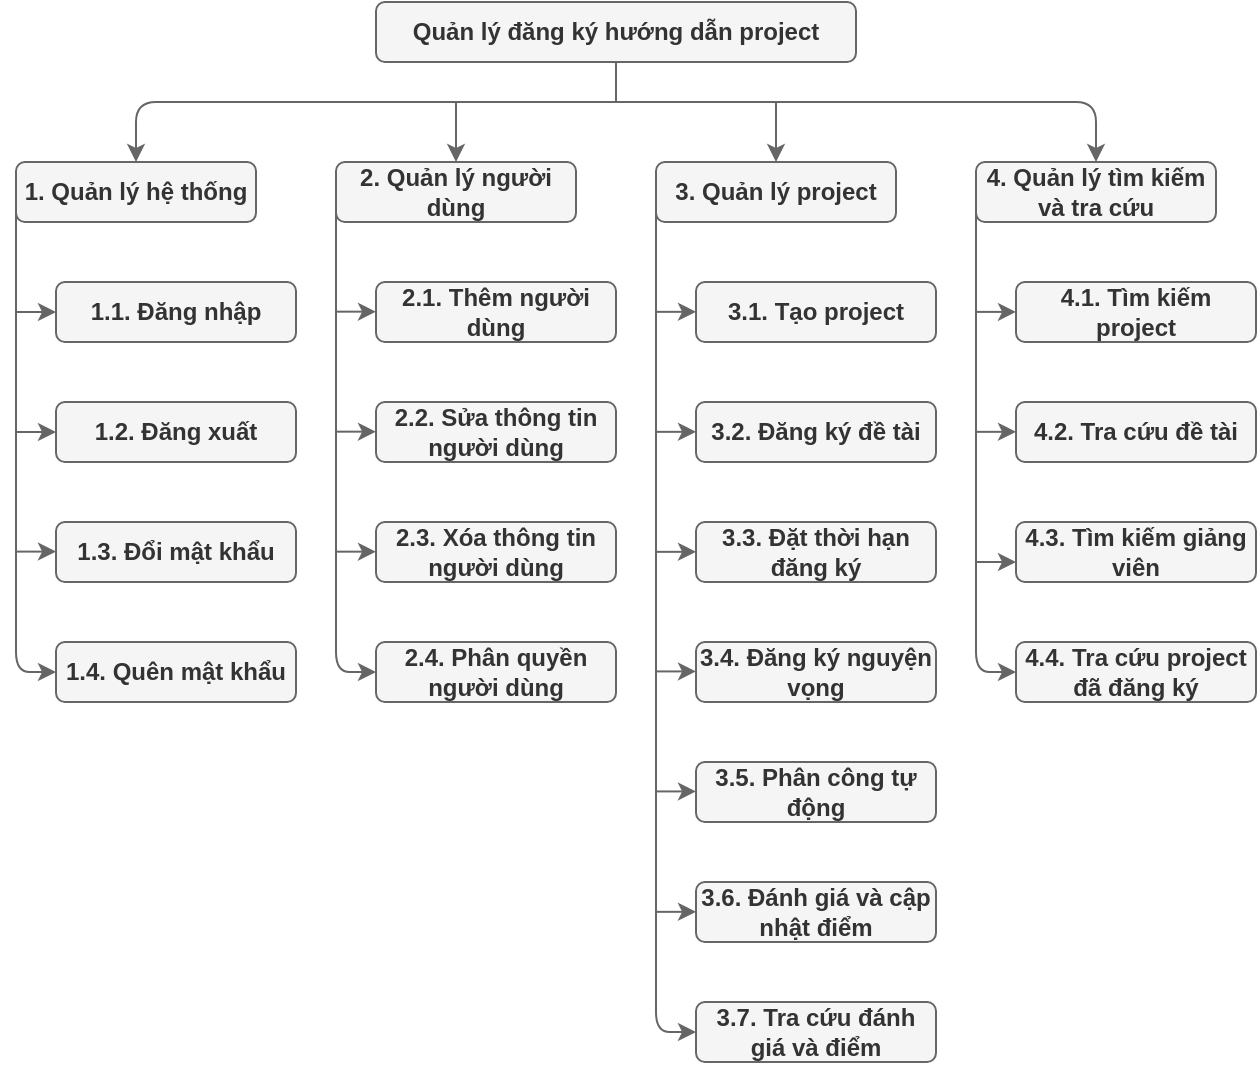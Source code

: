 <mxfile version="14.6.13" type="device" pages="18"><diagram id="ZEF8ooz4CsRJH-NLzm4i" name="SDCN"><mxGraphModel dx="551" dy="289" grid="1" gridSize="10" guides="1" tooltips="1" connect="1" arrows="1" fold="1" page="1" pageScale="1" pageWidth="1100" pageHeight="850" math="0" shadow="0"><root><mxCell id="0"/><mxCell id="1" parent="0"/><mxCell id="Gfsevws15C0HQ6blxv7q-1" value="Quản lý đăng ký hướng dẫn project" style="rounded=1;whiteSpace=wrap;html=1;fontStyle=1;fillColor=#f5f5f5;strokeColor=#666666;fontColor=#333333;glass=0;align=center;" parent="1" vertex="1"><mxGeometry x="300" y="160" width="240" height="30" as="geometry"/></mxCell><mxCell id="Gfsevws15C0HQ6blxv7q-2" value="1. Quản lý hệ thống" style="rounded=1;whiteSpace=wrap;html=1;fontStyle=1;fillColor=#f5f5f5;strokeColor=#666666;fontColor=#333333;glass=0;align=center;" parent="1" vertex="1"><mxGeometry x="120" y="240" width="120" height="30" as="geometry"/></mxCell><mxCell id="Gfsevws15C0HQ6blxv7q-4" value="2. Quản lý người dùng" style="rounded=1;whiteSpace=wrap;html=1;fontStyle=1;fillColor=#f5f5f5;strokeColor=#666666;fontColor=#333333;glass=0;align=center;" parent="1" vertex="1"><mxGeometry x="280" y="240" width="120" height="30" as="geometry"/></mxCell><mxCell id="Gfsevws15C0HQ6blxv7q-5" value="3. Quản lý project" style="rounded=1;whiteSpace=wrap;html=1;fontStyle=1;fillColor=#f5f5f5;strokeColor=#666666;fontColor=#333333;glass=0;align=center;" parent="1" vertex="1"><mxGeometry x="440" y="240" width="120" height="30" as="geometry"/></mxCell><mxCell id="Gfsevws15C0HQ6blxv7q-6" value="4. Quản lý tìm kiếm và tra cứu" style="rounded=1;whiteSpace=wrap;html=1;fontStyle=1;fillColor=#f5f5f5;strokeColor=#666666;fontColor=#333333;glass=0;align=center;" parent="1" vertex="1"><mxGeometry x="600" y="240" width="120" height="30" as="geometry"/></mxCell><mxCell id="F7r0OjqyZNI0h6LzyfAk-2" value="1.1. Đăng nhập" style="rounded=1;whiteSpace=wrap;html=1;fontStyle=1;fillColor=#f5f5f5;strokeColor=#666666;fontColor=#333333;glass=0;align=center;" parent="1" vertex="1"><mxGeometry x="140" y="300" width="120" height="30" as="geometry"/></mxCell><mxCell id="F7r0OjqyZNI0h6LzyfAk-3" value="1.2. Đăng xuất" style="rounded=1;whiteSpace=wrap;html=1;fontStyle=1;fillColor=#f5f5f5;strokeColor=#666666;fontColor=#333333;glass=0;align=center;" parent="1" vertex="1"><mxGeometry x="140" y="360" width="120" height="30" as="geometry"/></mxCell><mxCell id="F7r0OjqyZNI0h6LzyfAk-4" value="2.1. Thêm người dùng" style="rounded=1;whiteSpace=wrap;html=1;fontStyle=1;fillColor=#f5f5f5;strokeColor=#666666;fontColor=#333333;glass=0;align=center;" parent="1" vertex="1"><mxGeometry x="300" y="300" width="120" height="30" as="geometry"/></mxCell><mxCell id="F7r0OjqyZNI0h6LzyfAk-5" value="2.2. Sửa thông tin người dùng" style="rounded=1;whiteSpace=wrap;html=1;fontStyle=1;fillColor=#f5f5f5;strokeColor=#666666;fontColor=#333333;glass=0;align=center;" parent="1" vertex="1"><mxGeometry x="300" y="360" width="120" height="30" as="geometry"/></mxCell><mxCell id="F7r0OjqyZNI0h6LzyfAk-6" value="2.3. Xóa thông tin người dùng" style="rounded=1;whiteSpace=wrap;html=1;fontStyle=1;fillColor=#f5f5f5;strokeColor=#666666;fontColor=#333333;glass=0;align=center;" parent="1" vertex="1"><mxGeometry x="300" y="420" width="120" height="30" as="geometry"/></mxCell><mxCell id="F7r0OjqyZNI0h6LzyfAk-7" value="1.3. Đổi mật khẩu" style="rounded=1;whiteSpace=wrap;html=1;fontStyle=1;fillColor=#f5f5f5;strokeColor=#666666;fontColor=#333333;glass=0;align=center;" parent="1" vertex="1"><mxGeometry x="140" y="420" width="120" height="30" as="geometry"/></mxCell><mxCell id="F7r0OjqyZNI0h6LzyfAk-8" value="3.1. Tạo project" style="rounded=1;whiteSpace=wrap;html=1;fontStyle=1;fillColor=#f5f5f5;strokeColor=#666666;fontColor=#333333;glass=0;align=center;" parent="1" vertex="1"><mxGeometry x="460" y="300" width="120" height="30" as="geometry"/></mxCell><mxCell id="F7r0OjqyZNI0h6LzyfAk-9" value="3.2. Đăng ký đề tài" style="rounded=1;whiteSpace=wrap;html=1;fontStyle=1;fillColor=#f5f5f5;strokeColor=#666666;fontColor=#333333;glass=0;align=center;" parent="1" vertex="1"><mxGeometry x="460" y="360" width="120" height="30" as="geometry"/></mxCell><mxCell id="F7r0OjqyZNI0h6LzyfAk-10" value="3.3. Đặt thời hạn đăng ký" style="rounded=1;whiteSpace=wrap;html=1;fontStyle=1;fillColor=#f5f5f5;strokeColor=#666666;fontColor=#333333;glass=0;align=center;" parent="1" vertex="1"><mxGeometry x="460" y="420" width="120" height="30" as="geometry"/></mxCell><mxCell id="F7r0OjqyZNI0h6LzyfAk-11" value="3.5. Phân công tự động" style="rounded=1;whiteSpace=wrap;html=1;fontStyle=1;fillColor=#f5f5f5;strokeColor=#666666;fontColor=#333333;glass=0;align=center;" parent="1" vertex="1"><mxGeometry x="460" y="540" width="120" height="30" as="geometry"/></mxCell><mxCell id="F7r0OjqyZNI0h6LzyfAk-13" value="3.4. Đăng ký nguyện vọng" style="rounded=1;whiteSpace=wrap;html=1;fontStyle=1;fillColor=#f5f5f5;strokeColor=#666666;fontColor=#333333;glass=0;align=center;" parent="1" vertex="1"><mxGeometry x="460" y="480" width="120" height="30" as="geometry"/></mxCell><mxCell id="F7r0OjqyZNI0h6LzyfAk-14" value="3.6. Đánh giá và cập nhật điểm" style="rounded=1;whiteSpace=wrap;html=1;fontStyle=1;fillColor=#f5f5f5;strokeColor=#666666;fontColor=#333333;glass=0;align=center;" parent="1" vertex="1"><mxGeometry x="460" y="600" width="120" height="30" as="geometry"/></mxCell><mxCell id="F7r0OjqyZNI0h6LzyfAk-16" value="3.7. Tra cứu đánh giá và điểm" style="rounded=1;whiteSpace=wrap;html=1;fontStyle=1;fillColor=#f5f5f5;strokeColor=#666666;fontColor=#333333;glass=0;align=center;" parent="1" vertex="1"><mxGeometry x="460" y="660" width="120" height="30" as="geometry"/></mxCell><mxCell id="F7r0OjqyZNI0h6LzyfAk-17" value="4.1. Tìm kiếm project" style="rounded=1;whiteSpace=wrap;html=1;fontStyle=1;fillColor=#f5f5f5;strokeColor=#666666;fontColor=#333333;glass=0;align=center;" parent="1" vertex="1"><mxGeometry x="620" y="300" width="120" height="30" as="geometry"/></mxCell><mxCell id="F7r0OjqyZNI0h6LzyfAk-18" value="4.2. Tra cứu đề tài" style="rounded=1;whiteSpace=wrap;html=1;fontStyle=1;fillColor=#f5f5f5;strokeColor=#666666;fontColor=#333333;glass=0;align=center;" parent="1" vertex="1"><mxGeometry x="620" y="360" width="120" height="30" as="geometry"/></mxCell><mxCell id="F7r0OjqyZNI0h6LzyfAk-19" value="4.3. Tìm kiếm giảng viên" style="rounded=1;whiteSpace=wrap;html=1;fontStyle=1;fillColor=#f5f5f5;strokeColor=#666666;fontColor=#333333;glass=0;align=center;" parent="1" vertex="1"><mxGeometry x="620" y="420" width="120" height="30" as="geometry"/></mxCell><mxCell id="F7r0OjqyZNI0h6LzyfAk-22" value="4.4. Tra cứu project đã đăng ký" style="rounded=1;whiteSpace=wrap;html=1;fontStyle=1;fillColor=#f5f5f5;strokeColor=#666666;fontColor=#333333;glass=0;align=center;" parent="1" vertex="1"><mxGeometry x="620" y="480" width="120" height="30" as="geometry"/></mxCell><mxCell id="6Hz0J_901a1leE8H73y--3" value="" style="endArrow=classic;html=1;entryX=0.5;entryY=0;entryDx=0;entryDy=0;fillColor=#f5f5f5;strokeColor=#666666;align=center;" parent="1" target="Gfsevws15C0HQ6blxv7q-2" edge="1"><mxGeometry width="50" height="50" relative="1" as="geometry"><mxPoint x="420" y="210" as="sourcePoint"/><mxPoint x="290" y="200" as="targetPoint"/><Array as="points"><mxPoint x="180" y="210"/></Array></mxGeometry></mxCell><mxCell id="6Hz0J_901a1leE8H73y--4" value="" style="endArrow=none;html=1;entryX=0.5;entryY=1;entryDx=0;entryDy=0;fillColor=#f5f5f5;strokeColor=#666666;align=center;" parent="1" target="Gfsevws15C0HQ6blxv7q-1" edge="1"><mxGeometry width="50" height="50" relative="1" as="geometry"><mxPoint x="420" y="210" as="sourcePoint"/><mxPoint x="470" y="180" as="targetPoint"/></mxGeometry></mxCell><mxCell id="6Hz0J_901a1leE8H73y--5" value="" style="endArrow=classic;html=1;entryX=0.5;entryY=0;entryDx=0;entryDy=0;fillColor=#f5f5f5;strokeColor=#666666;align=center;" parent="1" target="Gfsevws15C0HQ6blxv7q-4" edge="1"><mxGeometry width="50" height="50" relative="1" as="geometry"><mxPoint x="340" y="210" as="sourcePoint"/><mxPoint x="350" y="260" as="targetPoint"/><Array as="points"><mxPoint x="340" y="210"/></Array></mxGeometry></mxCell><mxCell id="6Hz0J_901a1leE8H73y--6" value="" style="endArrow=classic;html=1;entryX=0.5;entryY=0;entryDx=0;entryDy=0;fillColor=#f5f5f5;strokeColor=#666666;align=center;" parent="1" target="Gfsevws15C0HQ6blxv7q-6" edge="1"><mxGeometry width="50" height="50" relative="1" as="geometry"><mxPoint x="420" y="210" as="sourcePoint"/><mxPoint x="510" y="210" as="targetPoint"/><Array as="points"><mxPoint x="660" y="210"/></Array></mxGeometry></mxCell><mxCell id="6Hz0J_901a1leE8H73y--7" value="" style="endArrow=classic;html=1;entryX=0.5;entryY=0;entryDx=0;entryDy=0;fillColor=#f5f5f5;strokeColor=#666666;align=center;" parent="1" target="Gfsevws15C0HQ6blxv7q-5" edge="1"><mxGeometry width="50" height="50" relative="1" as="geometry"><mxPoint x="500" y="210" as="sourcePoint"/><mxPoint x="430" y="240" as="targetPoint"/></mxGeometry></mxCell><mxCell id="6Hz0J_901a1leE8H73y--8" value="" style="endArrow=classic;html=1;exitX=0;exitY=0.75;exitDx=0;exitDy=0;entryX=0;entryY=0.5;entryDx=0;entryDy=0;fillColor=#f5f5f5;strokeColor=#666666;align=center;" parent="1" source="Gfsevws15C0HQ6blxv7q-2" target="QO-Chufn0You_M9mR3Il-1" edge="1"><mxGeometry width="50" height="50" relative="1" as="geometry"><mxPoint x="210" y="340" as="sourcePoint"/><mxPoint x="260" y="290" as="targetPoint"/><Array as="points"><mxPoint x="120" y="495"/></Array></mxGeometry></mxCell><mxCell id="6Hz0J_901a1leE8H73y--9" value="" style="endArrow=classic;html=1;fillColor=#f5f5f5;strokeColor=#666666;align=center;" parent="1" edge="1"><mxGeometry width="50" height="50" relative="1" as="geometry"><mxPoint x="120" y="315" as="sourcePoint"/><mxPoint x="140" y="315" as="targetPoint"/></mxGeometry></mxCell><mxCell id="6Hz0J_901a1leE8H73y--10" value="" style="endArrow=classic;html=1;fillColor=#f5f5f5;strokeColor=#666666;align=center;" parent="1" edge="1"><mxGeometry width="50" height="50" relative="1" as="geometry"><mxPoint x="120" y="375" as="sourcePoint"/><mxPoint x="140" y="375" as="targetPoint"/></mxGeometry></mxCell><mxCell id="6Hz0J_901a1leE8H73y--11" value="" style="endArrow=classic;html=1;exitX=0;exitY=0.75;exitDx=0;exitDy=0;entryX=0;entryY=0.5;entryDx=0;entryDy=0;fillColor=#f5f5f5;strokeColor=#666666;align=center;" parent="1" source="Gfsevws15C0HQ6blxv7q-4" target="3wK3xbaVgT-DmO13u0Mn-1" edge="1"><mxGeometry width="50" height="50" relative="1" as="geometry"><mxPoint x="320" y="340" as="sourcePoint"/><mxPoint x="370" y="290" as="targetPoint"/><Array as="points"><mxPoint x="280" y="495"/></Array></mxGeometry></mxCell><mxCell id="6Hz0J_901a1leE8H73y--12" value="" style="endArrow=classic;html=1;fillColor=#f5f5f5;strokeColor=#666666;align=center;" parent="1" edge="1"><mxGeometry width="50" height="50" relative="1" as="geometry"><mxPoint x="440" y="554.71" as="sourcePoint"/><mxPoint x="460" y="554.71" as="targetPoint"/></mxGeometry></mxCell><mxCell id="6Hz0J_901a1leE8H73y--13" value="" style="endArrow=classic;html=1;fillColor=#f5f5f5;strokeColor=#666666;align=center;" parent="1" edge="1"><mxGeometry width="50" height="50" relative="1" as="geometry"><mxPoint x="440" y="494.71" as="sourcePoint"/><mxPoint x="460" y="494.71" as="targetPoint"/></mxGeometry></mxCell><mxCell id="6Hz0J_901a1leE8H73y--14" value="" style="endArrow=classic;html=1;fillColor=#f5f5f5;strokeColor=#666666;align=center;" parent="1" edge="1"><mxGeometry width="50" height="50" relative="1" as="geometry"><mxPoint x="440" y="374.92" as="sourcePoint"/><mxPoint x="460" y="374.92" as="targetPoint"/></mxGeometry></mxCell><mxCell id="6Hz0J_901a1leE8H73y--15" value="" style="endArrow=classic;html=1;fillColor=#f5f5f5;strokeColor=#666666;align=center;" parent="1" edge="1"><mxGeometry width="50" height="50" relative="1" as="geometry"><mxPoint x="440" y="314.92" as="sourcePoint"/><mxPoint x="460" y="314.92" as="targetPoint"/></mxGeometry></mxCell><mxCell id="6Hz0J_901a1leE8H73y--16" value="" style="endArrow=classic;html=1;fillColor=#f5f5f5;strokeColor=#666666;align=center;" parent="1" edge="1"><mxGeometry width="50" height="50" relative="1" as="geometry"><mxPoint x="440" y="434.92" as="sourcePoint"/><mxPoint x="460" y="434.92" as="targetPoint"/></mxGeometry></mxCell><mxCell id="6Hz0J_901a1leE8H73y--17" value="" style="endArrow=classic;html=1;fillColor=#f5f5f5;strokeColor=#666666;align=center;" parent="1" edge="1"><mxGeometry width="50" height="50" relative="1" as="geometry"><mxPoint x="280" y="314.83" as="sourcePoint"/><mxPoint x="300" y="314.83" as="targetPoint"/></mxGeometry></mxCell><mxCell id="6Hz0J_901a1leE8H73y--18" value="" style="endArrow=classic;html=1;fillColor=#f5f5f5;strokeColor=#666666;align=center;" parent="1" edge="1"><mxGeometry width="50" height="50" relative="1" as="geometry"><mxPoint x="280" y="374.83" as="sourcePoint"/><mxPoint x="300" y="374.83" as="targetPoint"/></mxGeometry></mxCell><mxCell id="6Hz0J_901a1leE8H73y--19" value="" style="endArrow=classic;html=1;entryX=0;entryY=0.5;entryDx=0;entryDy=0;exitX=0;exitY=0.75;exitDx=0;exitDy=0;fillColor=#f5f5f5;strokeColor=#666666;align=center;" parent="1" source="Gfsevws15C0HQ6blxv7q-5" target="F7r0OjqyZNI0h6LzyfAk-16" edge="1"><mxGeometry width="50" height="50" relative="1" as="geometry"><mxPoint x="440" y="266" as="sourcePoint"/><mxPoint x="520" y="330" as="targetPoint"/><Array as="points"><mxPoint x="440" y="675"/></Array></mxGeometry></mxCell><mxCell id="6Hz0J_901a1leE8H73y--20" value="" style="endArrow=classic;html=1;fillColor=#f5f5f5;strokeColor=#666666;align=center;" parent="1" edge="1"><mxGeometry width="50" height="50" relative="1" as="geometry"><mxPoint x="440" y="614.92" as="sourcePoint"/><mxPoint x="460" y="614.92" as="targetPoint"/></mxGeometry></mxCell><mxCell id="6Hz0J_901a1leE8H73y--21" value="" style="endArrow=classic;html=1;fillColor=#f5f5f5;strokeColor=#666666;align=center;" parent="1" edge="1"><mxGeometry width="50" height="50" relative="1" as="geometry"><mxPoint x="600" y="314.95" as="sourcePoint"/><mxPoint x="620" y="314.95" as="targetPoint"/></mxGeometry></mxCell><mxCell id="6Hz0J_901a1leE8H73y--22" value="" style="endArrow=classic;html=1;fillColor=#f5f5f5;strokeColor=#666666;align=center;" parent="1" edge="1"><mxGeometry width="50" height="50" relative="1" as="geometry"><mxPoint x="600" y="374.92" as="sourcePoint"/><mxPoint x="620" y="374.92" as="targetPoint"/></mxGeometry></mxCell><mxCell id="6Hz0J_901a1leE8H73y--23" value="" style="endArrow=classic;html=1;fillColor=#f5f5f5;strokeColor=#666666;align=center;" parent="1" edge="1"><mxGeometry width="50" height="50" relative="1" as="geometry"><mxPoint x="600" y="440.0" as="sourcePoint"/><mxPoint x="620" y="440.0" as="targetPoint"/></mxGeometry></mxCell><mxCell id="6Hz0J_901a1leE8H73y--24" value="" style="endArrow=classic;html=1;entryX=0;entryY=0.5;entryDx=0;entryDy=0;exitX=0;exitY=0.75;exitDx=0;exitDy=0;fillColor=#f5f5f5;strokeColor=#666666;align=center;" parent="1" source="Gfsevws15C0HQ6blxv7q-6" target="F7r0OjqyZNI0h6LzyfAk-22" edge="1"><mxGeometry width="50" height="50" relative="1" as="geometry"><mxPoint x="600" y="450" as="sourcePoint"/><mxPoint x="610" y="494.92" as="targetPoint"/><Array as="points"><mxPoint x="600" y="495"/></Array></mxGeometry></mxCell><mxCell id="QO-Chufn0You_M9mR3Il-1" value="1.4. Quên mật khẩu" style="rounded=1;whiteSpace=wrap;html=1;fontStyle=1;fillColor=#f5f5f5;strokeColor=#666666;fontColor=#333333;glass=0;align=center;" vertex="1" parent="1"><mxGeometry x="140" y="480" width="120" height="30" as="geometry"/></mxCell><mxCell id="QO-Chufn0You_M9mR3Il-2" value="" style="endArrow=classic;html=1;fillColor=#f5f5f5;strokeColor=#666666;align=center;" edge="1" parent="1"><mxGeometry width="50" height="50" relative="1" as="geometry"><mxPoint x="120" y="434.8" as="sourcePoint"/><mxPoint x="140" y="434.8" as="targetPoint"/></mxGeometry></mxCell><mxCell id="3wK3xbaVgT-DmO13u0Mn-1" value="2.4. Phân quyền người dùng" style="rounded=1;whiteSpace=wrap;html=1;fontStyle=1;fillColor=#f5f5f5;strokeColor=#666666;fontColor=#333333;glass=0;align=center;" vertex="1" parent="1"><mxGeometry x="300" y="480" width="120" height="30" as="geometry"/></mxCell><mxCell id="3wK3xbaVgT-DmO13u0Mn-2" value="" style="endArrow=classic;html=1;fillColor=#f5f5f5;strokeColor=#666666;align=center;" edge="1" parent="1"><mxGeometry width="50" height="50" relative="1" as="geometry"><mxPoint x="280" y="434.83" as="sourcePoint"/><mxPoint x="300" y="434.83" as="targetPoint"/></mxGeometry></mxCell></root></mxGraphModel></diagram><diagram id="IZ5UvdRXVGfUcvkPhZCx" name="Usecase_tong_quat"><mxGraphModel dx="1164" dy="506" grid="1" gridSize="10" guides="1" tooltips="1" connect="1" arrows="1" fold="1" page="1" pageScale="1" pageWidth="1100" pageHeight="850" math="0" shadow="0"><root><mxCell id="N8EKD5ywdm2YLqqOQraA-0"/><mxCell id="N8EKD5ywdm2YLqqOQraA-1" parent="N8EKD5ywdm2YLqqOQraA-0"/><mxCell id="ksYJOh7qi-wtDtUcRe0n-4" value="" style="rounded=0;whiteSpace=wrap;html=1;glass=0;shadow=0;" parent="N8EKD5ywdm2YLqqOQraA-1" vertex="1"><mxGeometry x="200" y="200" width="240" height="360" as="geometry"/></mxCell><mxCell id="ksYJOh7qi-wtDtUcRe0n-3" value="«system»&lt;br&gt;&lt;b&gt;Quản lý hướng dẫn đăng ký project&lt;/b&gt;" style="html=1;rounded=1;glass=0;align=center;strokeColor=none;fillColor=none;" parent="N8EKD5ywdm2YLqqOQraA-1" vertex="1"><mxGeometry x="200" y="200" width="210" height="40" as="geometry"/></mxCell><mxCell id="ksYJOh7qi-wtDtUcRe0n-5" value="Quản lý hệ thống" style="ellipse;whiteSpace=wrap;html=1;rounded=1;glass=0;align=center;fillColor=#dae8fc;strokeColor=#6c8ebf;" parent="N8EKD5ywdm2YLqqOQraA-1" vertex="1"><mxGeometry x="250" y="240" width="140" height="60" as="geometry"/></mxCell><mxCell id="ksYJOh7qi-wtDtUcRe0n-6" value="Quản lý người dùng" style="ellipse;whiteSpace=wrap;html=1;rounded=1;glass=0;align=center;fillColor=#dae8fc;strokeColor=#6c8ebf;" parent="N8EKD5ywdm2YLqqOQraA-1" vertex="1"><mxGeometry x="250" y="320" width="140" height="60" as="geometry"/></mxCell><mxCell id="ksYJOh7qi-wtDtUcRe0n-7" value="Quản lý project" style="ellipse;whiteSpace=wrap;html=1;rounded=1;glass=0;align=center;fillColor=#dae8fc;strokeColor=#6c8ebf;" parent="N8EKD5ywdm2YLqqOQraA-1" vertex="1"><mxGeometry x="250" y="400" width="140" height="60" as="geometry"/></mxCell><mxCell id="Bjzm-ppk_UwBU7SV4fyL-0" value="Quản lý tìm kiếm và tra cứu" style="ellipse;whiteSpace=wrap;html=1;rounded=1;glass=0;align=center;fillColor=#dae8fc;strokeColor=#6c8ebf;" parent="N8EKD5ywdm2YLqqOQraA-1" vertex="1"><mxGeometry x="250" y="480" width="140" height="60" as="geometry"/></mxCell><mxCell id="Bjzm-ppk_UwBU7SV4fyL-1" value="Giáo vụ, Giảng viên, Sinh viên" style="shape=umlActor;verticalLabelPosition=bottom;verticalAlign=top;html=1;rounded=1;shadow=0;glass=0;fillColor=none;align=center;fontStyle=1" parent="N8EKD5ywdm2YLqqOQraA-1" vertex="1"><mxGeometry x="90" y="360" width="30" height="60" as="geometry"/></mxCell><mxCell id="Bjzm-ppk_UwBU7SV4fyL-2" value="Admin, Employee" style="shape=umlActor;verticalLabelPosition=bottom;verticalAlign=top;html=1;rounded=1;shadow=0;glass=0;fillColor=none;align=center;fontStyle=1" parent="N8EKD5ywdm2YLqqOQraA-1" vertex="1"><mxGeometry x="520" y="360" width="30" height="60" as="geometry"/></mxCell><mxCell id="Bjzm-ppk_UwBU7SV4fyL-3" value="" style="endArrow=none;html=1;" parent="N8EKD5ywdm2YLqqOQraA-1" edge="1"><mxGeometry width="50" height="50" relative="1" as="geometry"><mxPoint x="130" y="389.58" as="sourcePoint"/><mxPoint x="220" y="389.58" as="targetPoint"/></mxGeometry></mxCell><mxCell id="Bjzm-ppk_UwBU7SV4fyL-4" value="" style="endArrow=none;html=1;entryX=0;entryY=0.5;entryDx=0;entryDy=0;" parent="N8EKD5ywdm2YLqqOQraA-1" target="ksYJOh7qi-wtDtUcRe0n-7" edge="1"><mxGeometry width="50" height="50" relative="1" as="geometry"><mxPoint x="220" y="430" as="sourcePoint"/><mxPoint x="260.0" y="280" as="targetPoint"/></mxGeometry></mxCell><mxCell id="Bjzm-ppk_UwBU7SV4fyL-5" value="" style="endArrow=none;html=1;exitX=0;exitY=0.5;exitDx=0;exitDy=0;entryX=0;entryY=0.5;entryDx=0;entryDy=0;" parent="N8EKD5ywdm2YLqqOQraA-1" source="Bjzm-ppk_UwBU7SV4fyL-0" target="ksYJOh7qi-wtDtUcRe0n-5" edge="1"><mxGeometry width="50" height="50" relative="1" as="geometry"><mxPoint x="140" y="370" as="sourcePoint"/><mxPoint x="220" y="360" as="targetPoint"/><Array as="points"><mxPoint x="220" y="510"/><mxPoint x="220" y="270"/></Array></mxGeometry></mxCell><mxCell id="Bjzm-ppk_UwBU7SV4fyL-6" value="" style="endArrow=none;html=1;exitX=1;exitY=0.5;exitDx=0;exitDy=0;entryX=1;entryY=0.5;entryDx=0;entryDy=0;" parent="N8EKD5ywdm2YLqqOQraA-1" source="ksYJOh7qi-wtDtUcRe0n-5" target="Bjzm-ppk_UwBU7SV4fyL-0" edge="1"><mxGeometry width="50" height="50" relative="1" as="geometry"><mxPoint x="360" y="400" as="sourcePoint"/><mxPoint x="410" y="350" as="targetPoint"/><Array as="points"><mxPoint x="420" y="270"/><mxPoint x="420" y="510"/></Array></mxGeometry></mxCell><mxCell id="Bjzm-ppk_UwBU7SV4fyL-7" value="" style="endArrow=none;html=1;exitX=1;exitY=0.5;exitDx=0;exitDy=0;" parent="N8EKD5ywdm2YLqqOQraA-1" source="ksYJOh7qi-wtDtUcRe0n-7" edge="1"><mxGeometry width="50" height="50" relative="1" as="geometry"><mxPoint x="360" y="400" as="sourcePoint"/><mxPoint x="420" y="430" as="targetPoint"/></mxGeometry></mxCell><mxCell id="Bjzm-ppk_UwBU7SV4fyL-8" value="" style="endArrow=none;html=1;exitX=1;exitY=0.5;exitDx=0;exitDy=0;" parent="N8EKD5ywdm2YLqqOQraA-1" source="ksYJOh7qi-wtDtUcRe0n-6" edge="1"><mxGeometry width="50" height="50" relative="1" as="geometry"><mxPoint x="360" y="400" as="sourcePoint"/><mxPoint x="420" y="350" as="targetPoint"/></mxGeometry></mxCell><mxCell id="Bjzm-ppk_UwBU7SV4fyL-9" value="" style="endArrow=none;html=1;" parent="N8EKD5ywdm2YLqqOQraA-1" edge="1"><mxGeometry width="50" height="50" relative="1" as="geometry"><mxPoint x="510" y="390" as="sourcePoint"/><mxPoint x="420" y="390" as="targetPoint"/></mxGeometry></mxCell></root></mxGraphModel></diagram><diagram id="hAlcTjzkLI1s111jfvoS" name="Usecase ql_he_thong"><mxGraphModel dx="1361" dy="714" grid="1" gridSize="10" guides="1" tooltips="1" connect="1" arrows="1" fold="1" page="1" pageScale="1" pageWidth="1100" pageHeight="850" math="0" shadow="0"><root><mxCell id="VkgzCpKXlT5GW4c5N4aE-0"/><mxCell id="VkgzCpKXlT5GW4c5N4aE-1" parent="VkgzCpKXlT5GW4c5N4aE-0"/><mxCell id="H8SyU1J-WRs5fVSRbE4V-0" value="" style="rounded=0;whiteSpace=wrap;html=1;glass=0;shadow=0;" parent="VkgzCpKXlT5GW4c5N4aE-1" vertex="1"><mxGeometry x="200" y="160" width="420" height="400" as="geometry"/></mxCell><mxCell id="H8SyU1J-WRs5fVSRbE4V-1" value="«subsystem»&lt;br&gt;&lt;b&gt;Quản lý hệ thống&lt;/b&gt;" style="html=1;rounded=1;glass=0;align=center;strokeColor=none;fillColor=none;" parent="VkgzCpKXlT5GW4c5N4aE-1" vertex="1"><mxGeometry x="200" y="160" width="120" height="50" as="geometry"/></mxCell><mxCell id="H8SyU1J-WRs5fVSRbE4V-2" value="Đăng nhập" style="ellipse;whiteSpace=wrap;html=1;rounded=1;glass=0;align=center;fillColor=#dae8fc;strokeColor=#6c8ebf;" parent="VkgzCpKXlT5GW4c5N4aE-1" vertex="1"><mxGeometry x="240" y="240" width="140" height="60" as="geometry"/></mxCell><mxCell id="H8SyU1J-WRs5fVSRbE4V-3" value="Đăng xuất" style="ellipse;whiteSpace=wrap;html=1;rounded=1;glass=0;align=center;fillColor=#dae8fc;strokeColor=#6c8ebf;" parent="VkgzCpKXlT5GW4c5N4aE-1" vertex="1"><mxGeometry x="240" y="360" width="140" height="60" as="geometry"/></mxCell><mxCell id="H8SyU1J-WRs5fVSRbE4V-4" value="Đổi mật khẩu" style="ellipse;whiteSpace=wrap;html=1;rounded=1;glass=0;align=center;fillColor=#dae8fc;strokeColor=#6c8ebf;" parent="VkgzCpKXlT5GW4c5N4aE-1" vertex="1"><mxGeometry x="240" y="480" width="140" height="60" as="geometry"/></mxCell><mxCell id="H8SyU1J-WRs5fVSRbE4V-5" value="Quên mật khẩu" style="ellipse;whiteSpace=wrap;html=1;rounded=1;glass=0;align=center;fillColor=#dae8fc;strokeColor=#6c8ebf;" parent="VkgzCpKXlT5GW4c5N4aE-1" vertex="1"><mxGeometry x="450" y="340" width="140" height="60" as="geometry"/></mxCell><mxCell id="H8SyU1J-WRs5fVSRbE4V-6" value="Giáo vụ, Giảng viên, Sinh viên" style="shape=umlActor;verticalLabelPosition=bottom;verticalAlign=top;html=1;rounded=1;shadow=0;glass=0;fillColor=none;align=center;fontStyle=1" parent="VkgzCpKXlT5GW4c5N4aE-1" vertex="1"><mxGeometry x="80" y="440" width="30" height="60" as="geometry"/></mxCell><mxCell id="H8SyU1J-WRs5fVSRbE4V-7" value="Employee" style="shape=umlActor;verticalLabelPosition=bottom;verticalAlign=top;html=1;rounded=1;shadow=0;glass=0;fillColor=none;align=center;fontStyle=1" parent="VkgzCpKXlT5GW4c5N4aE-1" vertex="1"><mxGeometry x="80" y="320" width="30" height="60" as="geometry"/></mxCell><mxCell id="DIThaQhH31LwGXCBrX3i-1" value="&amp;lt;&amp;lt;extend&amp;gt;&amp;gt;" style="html=1;verticalAlign=bottom;endArrow=open;dashed=1;endSize=8;exitX=0;exitY=0;exitDx=0;exitDy=0;entryX=1;entryY=0.5;entryDx=0;entryDy=0;" parent="VkgzCpKXlT5GW4c5N4aE-1" source="H8SyU1J-WRs5fVSRbE4V-5" target="H8SyU1J-WRs5fVSRbE4V-2" edge="1"><mxGeometry x="-0.318" y="-16" relative="1" as="geometry"><mxPoint x="440" y="320" as="sourcePoint"/><mxPoint x="360" y="320" as="targetPoint"/><mxPoint as="offset"/></mxGeometry></mxCell><mxCell id="DIThaQhH31LwGXCBrX3i-2" value="&amp;lt;&amp;lt;extend&amp;gt;&amp;gt;" style="html=1;verticalAlign=bottom;endArrow=open;dashed=1;endSize=8;exitX=1;exitY=0;exitDx=0;exitDy=0;entryX=1;entryY=1;entryDx=0;entryDy=0;curved=1;" parent="VkgzCpKXlT5GW4c5N4aE-1" source="H8SyU1J-WRs5fVSRbE4V-4" target="H8SyU1J-WRs5fVSRbE4V-2" edge="1"><mxGeometry x="-0.344" y="-17" relative="1" as="geometry"><mxPoint x="490" y="280" as="sourcePoint"/><mxPoint x="330" y="450" as="targetPoint"/><Array as="points"><mxPoint x="460" y="400"/></Array><mxPoint as="offset"/></mxGeometry></mxCell><mxCell id="DIThaQhH31LwGXCBrX3i-3" value="&amp;lt;&amp;lt;include&amp;gt;&amp;gt;" style="html=1;verticalAlign=bottom;endArrow=open;dashed=1;endSize=8;exitX=0.5;exitY=1;exitDx=0;exitDy=0;entryX=0.5;entryY=0;entryDx=0;entryDy=0;" parent="VkgzCpKXlT5GW4c5N4aE-1" source="H8SyU1J-WRs5fVSRbE4V-2" target="H8SyU1J-WRs5fVSRbE4V-3" edge="1"><mxGeometry x="0.333" y="-40" relative="1" as="geometry"><mxPoint x="490.0" y="400.0" as="sourcePoint"/><mxPoint x="369.497" y="301.213" as="targetPoint"/><mxPoint as="offset"/></mxGeometry></mxCell><mxCell id="DIThaQhH31LwGXCBrX3i-10" value="" style="endArrow=none;html=1;entryX=0;entryY=0.5;entryDx=0;entryDy=0;" parent="VkgzCpKXlT5GW4c5N4aE-1" target="H8SyU1J-WRs5fVSRbE4V-3" edge="1"><mxGeometry width="50" height="50" relative="1" as="geometry"><mxPoint x="120" y="480" as="sourcePoint"/><mxPoint x="260" y="360" as="targetPoint"/></mxGeometry></mxCell><mxCell id="DIThaQhH31LwGXCBrX3i-11" value="" style="endArrow=none;html=1;entryX=0;entryY=0.5;entryDx=0;entryDy=0;" parent="VkgzCpKXlT5GW4c5N4aE-1" target="H8SyU1J-WRs5fVSRbE4V-4" edge="1"><mxGeometry width="50" height="50" relative="1" as="geometry"><mxPoint x="120" y="480" as="sourcePoint"/><mxPoint x="250.0" y="400.0" as="targetPoint"/></mxGeometry></mxCell><mxCell id="DIThaQhH31LwGXCBrX3i-12" value="" style="endArrow=none;html=1;entryX=0;entryY=0.5;entryDx=0;entryDy=0;" parent="VkgzCpKXlT5GW4c5N4aE-1" target="H8SyU1J-WRs5fVSRbE4V-2" edge="1"><mxGeometry width="50" height="50" relative="1" as="geometry"><mxPoint x="120" y="480" as="sourcePoint"/><mxPoint x="250.0" y="520.0" as="targetPoint"/></mxGeometry></mxCell><mxCell id="DIThaQhH31LwGXCBrX3i-13" value="" style="endArrow=none;html=1;entryX=0;entryY=0.5;entryDx=0;entryDy=0;" parent="VkgzCpKXlT5GW4c5N4aE-1" target="H8SyU1J-WRs5fVSRbE4V-2" edge="1"><mxGeometry width="50" height="50" relative="1" as="geometry"><mxPoint x="120" y="360" as="sourcePoint"/><mxPoint x="260" y="360" as="targetPoint"/></mxGeometry></mxCell><mxCell id="DIThaQhH31LwGXCBrX3i-14" value="" style="endArrow=none;html=1;entryX=0;entryY=0.5;entryDx=0;entryDy=0;" parent="VkgzCpKXlT5GW4c5N4aE-1" target="H8SyU1J-WRs5fVSRbE4V-4" edge="1"><mxGeometry width="50" height="50" relative="1" as="geometry"><mxPoint x="120" y="360" as="sourcePoint"/><mxPoint x="250.0" y="280" as="targetPoint"/></mxGeometry></mxCell><mxCell id="DIThaQhH31LwGXCBrX3i-15" value="" style="endArrow=none;html=1;entryX=0;entryY=0.5;entryDx=0;entryDy=0;" parent="VkgzCpKXlT5GW4c5N4aE-1" target="H8SyU1J-WRs5fVSRbE4V-3" edge="1"><mxGeometry width="50" height="50" relative="1" as="geometry"><mxPoint x="120" y="360" as="sourcePoint"/><mxPoint x="250.0" y="520.0" as="targetPoint"/></mxGeometry></mxCell><mxCell id="DIThaQhH31LwGXCBrX3i-16" value="Admin" style="shape=umlActor;verticalLabelPosition=bottom;verticalAlign=top;html=1;rounded=1;shadow=0;glass=0;fillColor=none;align=center;fontStyle=1" parent="VkgzCpKXlT5GW4c5N4aE-1" vertex="1"><mxGeometry x="80" y="160" width="30" height="60" as="geometry"/></mxCell><mxCell id="DIThaQhH31LwGXCBrX3i-17" value="generalization" style="endArrow=block;endSize=16;endFill=0;html=1;" parent="VkgzCpKXlT5GW4c5N4aE-1" edge="1"><mxGeometry y="-45" width="160" relative="1" as="geometry"><mxPoint x="94.66" y="310.0" as="sourcePoint"/><mxPoint x="94.66" y="250.0" as="targetPoint"/><mxPoint as="offset"/></mxGeometry></mxCell><mxCell id="iMV2M2IkSihToRk4cAIR-0" value="" style="endArrow=none;html=1;entryX=0;entryY=1;entryDx=0;entryDy=0;" edge="1" parent="VkgzCpKXlT5GW4c5N4aE-1" target="H8SyU1J-WRs5fVSRbE4V-5"><mxGeometry width="50" height="50" relative="1" as="geometry"><mxPoint x="120" y="480" as="sourcePoint"/><mxPoint x="250" y="400" as="targetPoint"/></mxGeometry></mxCell></root></mxGraphModel></diagram><diagram id="bfhI10lnvHaEZEu4e71r" name="Activity ql_he_thong"><mxGraphModel dx="1361" dy="714" grid="1" gridSize="10" guides="1" tooltips="1" connect="1" arrows="1" fold="1" page="1" pageScale="1" pageWidth="1100" pageHeight="850" math="0" shadow="0"><root><mxCell id="54zHZTjvwD9EXPh8chBe-0"/><mxCell id="54zHZTjvwD9EXPh8chBe-1" parent="54zHZTjvwD9EXPh8chBe-0"/><mxCell id="XITHL2_aPQmST8ja4ttR-0" value="Hiển thị form đăng nhập" style="rounded=1;whiteSpace=wrap;html=1;shadow=0;glass=0;fillColor=#fff2cc;align=center;strokeColor=#d6b656;" parent="54zHZTjvwD9EXPh8chBe-1" vertex="1"><mxGeometry x="400" y="80" width="120" height="40" as="geometry"/></mxCell><mxCell id="XITHL2_aPQmST8ja4ttR-2" value="Nhập username - password" style="rounded=1;whiteSpace=wrap;html=1;shadow=0;glass=0;fillColor=#fff2cc;align=center;strokeColor=#d6b656;" parent="54zHZTjvwD9EXPh8chBe-1" vertex="1"><mxGeometry x="160" y="220" width="120" height="40" as="geometry"/></mxCell><mxCell id="XITHL2_aPQmST8ja4ttR-3" value="Hiển thị form nhập username và email" style="rounded=1;whiteSpace=wrap;html=1;shadow=0;glass=0;fillColor=#fff2cc;align=center;strokeColor=#d6b656;" parent="54zHZTjvwD9EXPh8chBe-1" vertex="1"><mxGeometry x="600" y="150" width="120" height="40" as="geometry"/></mxCell><mxCell id="XITHL2_aPQmST8ja4ttR-12" value="Kiểm tra mã code" style="rounded=1;whiteSpace=wrap;html=1;shadow=0;glass=0;fillColor=#fff2cc;align=center;strokeColor=#d6b656;" parent="54zHZTjvwD9EXPh8chBe-1" vertex="1"><mxGeometry x="620" y="340" width="120" height="40" as="geometry"/></mxCell><mxCell id="XITHL2_aPQmST8ja4ttR-17" value="" style="endArrow=classic;html=1;entryX=0;entryY=0.5;entryDx=0;entryDy=0;startArrow=oval;startFill=1;endSize=6;startSize=10;" parent="54zHZTjvwD9EXPh8chBe-1" target="XITHL2_aPQmST8ja4ttR-0" edge="1"><mxGeometry width="50" height="50" relative="1" as="geometry"><mxPoint x="220" y="100" as="sourcePoint"/><mxPoint x="540" y="390" as="targetPoint"/></mxGeometry></mxCell><mxCell id="XITHL2_aPQmST8ja4ttR-18" value="" style="endArrow=none;html=1;entryX=0.5;entryY=1;entryDx=0;entryDy=0;exitX=0.5;exitY=0;exitDx=0;exitDy=0;" parent="54zHZTjvwD9EXPh8chBe-1" source="XITHL2_aPQmST8ja4ttR-5" target="XITHL2_aPQmST8ja4ttR-0" edge="1"><mxGeometry width="50" height="50" relative="1" as="geometry"><mxPoint x="460" y="150" as="sourcePoint"/><mxPoint x="500" y="440" as="targetPoint"/></mxGeometry></mxCell><mxCell id="XITHL2_aPQmST8ja4ttR-19" value="" style="endArrow=classic;html=1;entryX=0.5;entryY=0;entryDx=0;entryDy=0;exitX=0;exitY=0.5;exitDx=0;exitDy=0;" parent="54zHZTjvwD9EXPh8chBe-1" source="XITHL2_aPQmST8ja4ttR-5" target="XITHL2_aPQmST8ja4ttR-2" edge="1"><mxGeometry width="50" height="50" relative="1" as="geometry"><mxPoint x="430" y="180" as="sourcePoint"/><mxPoint x="560" y="360" as="targetPoint"/><Array as="points"><mxPoint x="220" y="170"/></Array></mxGeometry></mxCell><mxCell id="XITHL2_aPQmST8ja4ttR-20" value="" style="endArrow=classic;html=1;entryX=0;entryY=0.5;entryDx=0;entryDy=0;exitX=1;exitY=0.5;exitDx=0;exitDy=0;" parent="54zHZTjvwD9EXPh8chBe-1" source="XITHL2_aPQmST8ja4ttR-5" target="XITHL2_aPQmST8ja4ttR-3" edge="1"><mxGeometry width="50" height="50" relative="1" as="geometry"><mxPoint x="500" y="160" as="sourcePoint"/><mxPoint x="330" y="190" as="targetPoint"/></mxGeometry></mxCell><mxCell id="XITHL2_aPQmST8ja4ttR-21" value="No" style="text;html=1;align=center;verticalAlign=middle;resizable=0;points=[];autosize=1;strokeColor=none;fontStyle=3;rotation=0;" parent="54zHZTjvwD9EXPh8chBe-1" vertex="1"><mxGeometry x="400" y="150" width="30" height="20" as="geometry"/></mxCell><mxCell id="XITHL2_aPQmST8ja4ttR-22" value="Yes" style="text;html=1;align=center;verticalAlign=middle;resizable=0;points=[];autosize=1;strokeColor=none;fontStyle=3" parent="54zHZTjvwD9EXPh8chBe-1" vertex="1"><mxGeometry x="480" y="150" width="40" height="20" as="geometry"/></mxCell><mxCell id="XITHL2_aPQmST8ja4ttR-23" value="Quên mật khẩu ?" style="text;html=1;align=center;verticalAlign=middle;resizable=0;points=[];autosize=1;strokeColor=none;fontStyle=3" parent="54zHZTjvwD9EXPh8chBe-1" vertex="1"><mxGeometry x="405" y="190" width="110" height="20" as="geometry"/></mxCell><mxCell id="XITHL2_aPQmST8ja4ttR-24" value="" style="endArrow=classic;html=1;exitX=1;exitY=0.75;exitDx=0;exitDy=0;entryX=0.5;entryY=0;entryDx=0;entryDy=0;" parent="54zHZTjvwD9EXPh8chBe-1" source="XITHL2_aPQmST8ja4ttR-2" target="0JlebUr3b1XAh9RWCl8N-9" edge="1"><mxGeometry width="50" height="50" relative="1" as="geometry"><mxPoint x="430" y="360" as="sourcePoint"/><mxPoint x="460" y="560" as="targetPoint"/><Array as="points"><mxPoint x="460" y="250"/><mxPoint x="460" y="430"/></Array></mxGeometry></mxCell><mxCell id="XITHL2_aPQmST8ja4ttR-33" value="" style="rhombus;whiteSpace=wrap;html=1;rounded=0;shadow=0;glass=0;fillColor=#f8cecc;align=center;sketch=0;strokeColor=#b85450;" parent="54zHZTjvwD9EXPh8chBe-1" vertex="1"><mxGeometry x="800" y="340" width="40" height="40" as="geometry"/></mxCell><mxCell id="XITHL2_aPQmST8ja4ttR-34" value="" style="endArrow=classic;html=1;entryX=1;entryY=0.5;entryDx=0;entryDy=0;entryPerimeter=0;exitX=0.5;exitY=1;exitDx=0;exitDy=0;" parent="54zHZTjvwD9EXPh8chBe-1" source="XITHL2_aPQmST8ja4ttR-33" target="XITHL2_aPQmST8ja4ttR-15" edge="1"><mxGeometry width="50" height="50" relative="1" as="geometry"><mxPoint x="660" y="390" as="sourcePoint"/><mxPoint x="590" y="420" as="targetPoint"/><Array as="points"><mxPoint x="820" y="420"/></Array></mxGeometry></mxCell><mxCell id="XITHL2_aPQmST8ja4ttR-36" value="" style="endArrow=classic;html=1;exitX=0.5;exitY=0;exitDx=0;exitDy=0;entryX=0.5;entryY=1;entryDx=0;entryDy=0;" parent="54zHZTjvwD9EXPh8chBe-1" source="XITHL2_aPQmST8ja4ttR-33" target="XITHL2_aPQmST8ja4ttR-45" edge="1"><mxGeometry width="50" height="50" relative="1" as="geometry"><mxPoint x="740" y="295" as="sourcePoint"/><mxPoint x="880" y="250" as="targetPoint"/><Array as="points"/></mxGeometry></mxCell><mxCell id="XITHL2_aPQmST8ja4ttR-37" value="" style="endArrow=classic;html=1;entryX=0.5;entryY=0;entryDx=0;entryDy=0;exitX=0;exitY=0.5;exitDx=0;exitDy=0;" parent="54zHZTjvwD9EXPh8chBe-1" source="TAcPG3q60sYKoNJg-rOy-0" target="0JlebUr3b1XAh9RWCl8N-3" edge="1"><mxGeometry width="50" height="50" relative="1" as="geometry"><mxPoint x="630" y="280" as="sourcePoint"/><mxPoint x="660" y="220" as="targetPoint"/><Array as="points"><mxPoint x="220" y="300"/></Array></mxGeometry></mxCell><mxCell id="XITHL2_aPQmST8ja4ttR-38" value="" style="endArrow=classic;html=1;exitX=1;exitY=0.5;exitDx=0;exitDy=0;entryX=0;entryY=0.5;entryDx=0;entryDy=0;" parent="54zHZTjvwD9EXPh8chBe-1" source="XITHL2_aPQmST8ja4ttR-12" target="XITHL2_aPQmST8ja4ttR-33" edge="1"><mxGeometry width="50" height="50" relative="1" as="geometry"><mxPoint x="754.83" y="310" as="sourcePoint"/><mxPoint x="754.83" y="330" as="targetPoint"/></mxGeometry></mxCell><mxCell id="XITHL2_aPQmST8ja4ttR-39" value="Valid" style="text;html=1;align=center;verticalAlign=middle;resizable=0;points=[];autosize=1;strokeColor=none;fontStyle=3" parent="54zHZTjvwD9EXPh8chBe-1" vertex="1"><mxGeometry x="820" y="380" width="40" height="20" as="geometry"/></mxCell><mxCell id="XITHL2_aPQmST8ja4ttR-40" value="Invalid" style="text;html=1;align=center;verticalAlign=middle;resizable=0;points=[];autosize=1;strokeColor=none;fontStyle=3" parent="54zHZTjvwD9EXPh8chBe-1" vertex="1"><mxGeometry x="820" y="320" width="50" height="20" as="geometry"/></mxCell><mxCell id="XITHL2_aPQmST8ja4ttR-45" value="Thông báo lỗi email" style="rounded=1;whiteSpace=wrap;html=1;shadow=0;glass=0;fillColor=#fff2cc;align=center;strokeColor=#d6b656;" parent="54zHZTjvwD9EXPh8chBe-1" vertex="1"><mxGeometry x="760" y="200" width="120" height="40" as="geometry"/></mxCell><mxCell id="XITHL2_aPQmST8ja4ttR-46" value="" style="endArrow=classic;html=1;entryX=1;entryY=0.5;entryDx=0;entryDy=0;exitX=0.5;exitY=0;exitDx=0;exitDy=0;" parent="54zHZTjvwD9EXPh8chBe-1" source="XITHL2_aPQmST8ja4ttR-45" target="XITHL2_aPQmST8ja4ttR-3" edge="1"><mxGeometry width="50" height="50" relative="1" as="geometry"><mxPoint x="840" y="190" as="sourcePoint"/><mxPoint x="670" y="290" as="targetPoint"/><Array as="points"><mxPoint x="820" y="170"/></Array></mxGeometry></mxCell><mxCell id="XITHL2_aPQmST8ja4ttR-14" value="" style="rhombus;whiteSpace=wrap;html=1;rounded=0;shadow=0;glass=0;fillColor=#f8cecc;align=center;strokeColor=#b85450;" parent="54zHZTjvwD9EXPh8chBe-1" vertex="1"><mxGeometry x="720" y="660" width="40" height="40" as="geometry"/></mxCell><mxCell id="XITHL2_aPQmST8ja4ttR-15" value="Nhập mật khẩu mới" style="rounded=1;whiteSpace=wrap;html=1;shadow=0;glass=0;fillColor=#fff2cc;align=center;strokeColor=#d6b656;" parent="54zHZTjvwD9EXPh8chBe-1" vertex="1"><mxGeometry x="160" y="400" width="120" height="40" as="geometry"/></mxCell><mxCell id="XITHL2_aPQmST8ja4ttR-43" value="" style="endArrow=classic;html=1;entryX=0.5;entryY=0;entryDx=0;entryDy=0;exitX=0.5;exitY=1;exitDx=0;exitDy=0;" parent="54zHZTjvwD9EXPh8chBe-1" source="XITHL2_aPQmST8ja4ttR-15" target="XITHL2_aPQmST8ja4ttR-58" edge="1"><mxGeometry x="140" y="400" width="50" height="50" as="geometry"><mxPoint x="660" y="480" as="sourcePoint"/><mxPoint x="240.0" y="480" as="targetPoint"/></mxGeometry></mxCell><mxCell id="XITHL2_aPQmST8ja4ttR-58" value="Nhập lại mật khẩu mới" style="rounded=1;whiteSpace=wrap;html=1;shadow=0;glass=0;fillColor=#fff2cc;align=center;strokeColor=#d6b656;" parent="54zHZTjvwD9EXPh8chBe-1" vertex="1"><mxGeometry x="160" y="480" width="120" height="40" as="geometry"/></mxCell><mxCell id="XITHL2_aPQmST8ja4ttR-59" value="" style="endArrow=classic;html=1;exitX=0.75;exitY=0;exitDx=0;exitDy=0;entryX=1;entryY=0.25;entryDx=0;entryDy=0;" parent="54zHZTjvwD9EXPh8chBe-1" source="XITHL2_aPQmST8ja4ttR-9" target="XITHL2_aPQmST8ja4ttR-2" edge="1"><mxGeometry width="50" height="50" relative="1" as="geometry"><mxPoint x="460" y="510" as="sourcePoint"/><mxPoint x="280" y="290" as="targetPoint"/><Array as="points"><mxPoint x="570" y="230"/></Array></mxGeometry></mxCell><mxCell id="XITHL2_aPQmST8ja4ttR-60" value="Kiểm tra mật khẩu nhập lại" style="rounded=1;whiteSpace=wrap;html=1;shadow=0;glass=0;fillColor=#fff2cc;align=center;strokeColor=#d6b656;" parent="54zHZTjvwD9EXPh8chBe-1" vertex="1"><mxGeometry x="680" y="580" width="120" height="40" as="geometry"/></mxCell><mxCell id="XITHL2_aPQmST8ja4ttR-63" value="" style="endArrow=classic;html=1;exitX=0.5;exitY=1;exitDx=0;exitDy=0;entryX=0.5;entryY=0;entryDx=0;entryDy=0;" parent="54zHZTjvwD9EXPh8chBe-1" source="XITHL2_aPQmST8ja4ttR-58" target="XITHL2_aPQmST8ja4ttR-60" edge="1"><mxGeometry width="50" height="50" relative="1" as="geometry"><mxPoint x="460" y="530" as="sourcePoint"/><mxPoint x="510" y="480" as="targetPoint"/><Array as="points"><mxPoint x="220" y="540"/><mxPoint x="740" y="540"/></Array></mxGeometry></mxCell><mxCell id="XITHL2_aPQmST8ja4ttR-64" value="" style="endArrow=classic;html=1;exitX=0.5;exitY=1;exitDx=0;exitDy=0;entryX=0.5;entryY=0;entryDx=0;entryDy=0;" parent="54zHZTjvwD9EXPh8chBe-1" source="XITHL2_aPQmST8ja4ttR-60" target="XITHL2_aPQmST8ja4ttR-14" edge="1"><mxGeometry width="50" height="50" relative="1" as="geometry"><mxPoint x="460" y="590" as="sourcePoint"/><mxPoint x="510" y="540" as="targetPoint"/></mxGeometry></mxCell><mxCell id="XITHL2_aPQmST8ja4ttR-66" value="" style="endArrow=classic;html=1;exitX=0.5;exitY=1;exitDx=0;exitDy=0;entryX=0.766;entryY=0.071;entryDx=0;entryDy=0;entryPerimeter=0;" parent="54zHZTjvwD9EXPh8chBe-1" source="XITHL2_aPQmST8ja4ttR-14" target="XITHL2_aPQmST8ja4ttR-30" edge="1"><mxGeometry width="50" height="50" relative="1" as="geometry"><mxPoint x="460" y="530" as="sourcePoint"/><mxPoint x="510" y="480" as="targetPoint"/><Array as="points"><mxPoint x="740" y="780"/><mxPoint x="481" y="780"/></Array></mxGeometry></mxCell><mxCell id="XITHL2_aPQmST8ja4ttR-67" value="Invalid" style="text;html=1;align=center;verticalAlign=middle;resizable=0;points=[];autosize=1;strokeColor=none;fontStyle=3" parent="54zHZTjvwD9EXPh8chBe-1" vertex="1"><mxGeometry x="760" y="660" width="50" height="20" as="geometry"/></mxCell><mxCell id="XITHL2_aPQmST8ja4ttR-68" value="Valid" style="text;html=1;align=center;verticalAlign=middle;resizable=0;points=[];autosize=1;strokeColor=none;rotation=90;fontStyle=3" parent="54zHZTjvwD9EXPh8chBe-1" vertex="1"><mxGeometry x="730" y="710" width="40" height="20" as="geometry"/></mxCell><mxCell id="XITHL2_aPQmST8ja4ttR-69" value="" style="endArrow=classic;html=1;exitX=1;exitY=0.5;exitDx=0;exitDy=0;entryX=1;entryY=0.5;entryDx=0;entryDy=0;" parent="54zHZTjvwD9EXPh8chBe-1" source="XITHL2_aPQmST8ja4ttR-14" edge="1" target="XITHL2_aPQmST8ja4ttR-58"><mxGeometry width="50" height="50" relative="1" as="geometry"><mxPoint x="460" y="530" as="sourcePoint"/><mxPoint x="270" y="490" as="targetPoint"/><Array as="points"><mxPoint x="840" y="680"/><mxPoint x="840" y="500"/></Array></mxGeometry></mxCell><mxCell id="XITHL2_aPQmST8ja4ttR-74" value="Người dùng" style="text;html=1;align=center;verticalAlign=middle;resizable=0;points=[];autosize=1;strokeColor=none;fontStyle=1;fontSize=16;" parent="54zHZTjvwD9EXPh8chBe-1" vertex="1"><mxGeometry x="165" y="40" width="110" height="20" as="geometry"/></mxCell><mxCell id="XITHL2_aPQmST8ja4ttR-7" value="" style="rhombus;whiteSpace=wrap;html=1;rounded=0;shadow=0;glass=0;fillColor=#f8cecc;align=center;strokeColor=#b85450;" parent="54zHZTjvwD9EXPh8chBe-1" vertex="1"><mxGeometry x="440" y="640" width="40" height="40" as="geometry"/></mxCell><mxCell id="XITHL2_aPQmST8ja4ttR-10" value="End Login" style="text;html=1;align=center;verticalAlign=middle;resizable=0;points=[];autosize=1;strokeColor=none;rotation=0;fontStyle=3;fontSize=14;" parent="54zHZTjvwD9EXPh8chBe-1" vertex="1"><mxGeometry x="470" y="850" width="80" height="20" as="geometry"/></mxCell><mxCell id="XITHL2_aPQmST8ja4ttR-25" value="" style="endArrow=classic;html=1;exitX=0;exitY=0.5;exitDx=0;exitDy=0;entryX=0.5;entryY=0;entryDx=0;entryDy=0;" parent="54zHZTjvwD9EXPh8chBe-1" source="XITHL2_aPQmST8ja4ttR-7" target="XITHL2_aPQmST8ja4ttR-8" edge="1"><mxGeometry x="380" y="560" width="50" height="50" as="geometry"><mxPoint x="470" y="495" as="sourcePoint"/><mxPoint x="380" y="695" as="targetPoint"/><Array as="points"><mxPoint x="380" y="660"/></Array></mxGeometry></mxCell><mxCell id="XITHL2_aPQmST8ja4ttR-26" value="" style="endArrow=classic;html=1;exitX=1;exitY=0.5;exitDx=0;exitDy=0;entryX=0.5;entryY=0;entryDx=0;entryDy=0;" parent="54zHZTjvwD9EXPh8chBe-1" source="XITHL2_aPQmST8ja4ttR-7" target="XITHL2_aPQmST8ja4ttR-9" edge="1"><mxGeometry x="380" y="560" width="50" height="50" as="geometry"><mxPoint x="480" y="505" as="sourcePoint"/><mxPoint x="540" y="685" as="targetPoint"/><Array as="points"><mxPoint x="540" y="660"/></Array></mxGeometry></mxCell><mxCell id="XITHL2_aPQmST8ja4ttR-30" value="" style="line;strokeWidth=7;fillColor=none;align=left;verticalAlign=middle;spacingTop=-1;spacingLeft=3;spacingRight=3;rotatable=0;labelPosition=right;points=[];portConstraint=eastwest;rounded=1;shadow=0;glass=0;fontStyle=1" parent="54zHZTjvwD9EXPh8chBe-1" vertex="1"><mxGeometry x="420" y="820" width="80" height="8" as="geometry"/></mxCell><mxCell id="XITHL2_aPQmST8ja4ttR-31" value="" style="endArrow=classic;html=1;startArrow=none;startFill=0;exitX=0.495;exitY=0.573;exitDx=0;exitDy=0;exitPerimeter=0;" parent="54zHZTjvwD9EXPh8chBe-1" source="XITHL2_aPQmST8ja4ttR-30" edge="1" target="SSoFfJKGjdt60SdyKWsb-1"><mxGeometry x="380" y="560" width="50" height="50" as="geometry"><mxPoint x="485" y="803.82" as="sourcePoint"/><mxPoint x="460" y="860" as="targetPoint"/></mxGeometry></mxCell><mxCell id="XITHL2_aPQmST8ja4ttR-47" value="" style="endArrow=classic;html=1;exitX=0.5;exitY=1;exitDx=0;exitDy=0;entryX=0.192;entryY=0.208;entryDx=0;entryDy=0;entryPerimeter=0;" parent="54zHZTjvwD9EXPh8chBe-1" source="XITHL2_aPQmST8ja4ttR-8" target="XITHL2_aPQmST8ja4ttR-30" edge="1"><mxGeometry x="380" y="560" width="50" height="50" as="geometry"><mxPoint x="380" y="725" as="sourcePoint"/><mxPoint x="880" y="585" as="targetPoint"/><Array as="points"><mxPoint x="380" y="775"/><mxPoint x="435" y="775"/></Array></mxGeometry></mxCell><mxCell id="XITHL2_aPQmST8ja4ttR-9" value="Thông báo sai username/password" style="rounded=1;whiteSpace=wrap;html=1;shadow=0;glass=0;fillColor=#fff2cc;align=center;strokeColor=#d6b656;" parent="54zHZTjvwD9EXPh8chBe-1" vertex="1"><mxGeometry x="480" y="700" width="120" height="40" as="geometry"/></mxCell><mxCell id="XITHL2_aPQmST8ja4ttR-8" value="Truy cập vào hệ thống" style="rounded=1;whiteSpace=wrap;html=1;shadow=0;glass=0;fillColor=#fff2cc;align=center;strokeColor=#d6b656;" parent="54zHZTjvwD9EXPh8chBe-1" vertex="1"><mxGeometry x="320" y="700" width="120" height="40" as="geometry"/></mxCell><mxCell id="XITHL2_aPQmST8ja4ttR-28" value="Invalid" style="text;html=1;align=center;verticalAlign=middle;resizable=0;points=[];autosize=1;strokeColor=none;fontStyle=3" parent="54zHZTjvwD9EXPh8chBe-1" vertex="1"><mxGeometry x="480" y="640" width="50" height="20" as="geometry"/></mxCell><mxCell id="XITHL2_aPQmST8ja4ttR-27" value="Valid" style="text;html=1;align=center;verticalAlign=middle;resizable=0;points=[];autosize=1;strokeColor=none;fontStyle=3" parent="54zHZTjvwD9EXPh8chBe-1" vertex="1"><mxGeometry x="400" y="640" width="40" height="20" as="geometry"/></mxCell><mxCell id="XITHL2_aPQmST8ja4ttR-72" value="" style="endArrow=none;html=1;" parent="54zHZTjvwD9EXPh8chBe-1" edge="1"><mxGeometry x="120" y="-1.137e-13" width="50" height="50" as="geometry"><mxPoint x="300" y="900" as="sourcePoint"/><mxPoint x="300" y="30" as="targetPoint"/></mxGeometry></mxCell><mxCell id="XITHL2_aPQmST8ja4ttR-77" value="" style="endArrow=none;html=1;" parent="54zHZTjvwD9EXPh8chBe-1" edge="1"><mxGeometry x="60" y="30.0" width="50" height="50" as="geometry"><mxPoint x="900" y="900" as="sourcePoint"/><mxPoint x="900" y="30.0" as="targetPoint"/></mxGeometry></mxCell><mxCell id="XITHL2_aPQmST8ja4ttR-80" value="" style="endArrow=none;html=1;" parent="54zHZTjvwD9EXPh8chBe-1" edge="1"><mxGeometry x="110" y="30.0" width="50" height="50" as="geometry"><mxPoint x="140" y="30" as="sourcePoint"/><mxPoint x="900" y="30" as="targetPoint"/></mxGeometry></mxCell><mxCell id="XITHL2_aPQmST8ja4ttR-83" value="" style="endArrow=none;html=1;" parent="54zHZTjvwD9EXPh8chBe-1" edge="1"><mxGeometry x="140" y="-60.0" width="50" height="50" as="geometry"><mxPoint x="140" y="900" as="sourcePoint"/><mxPoint x="900" y="900" as="targetPoint"/></mxGeometry></mxCell><mxCell id="XITHL2_aPQmST8ja4ttR-84" value="" style="endArrow=none;html=1;" parent="54zHZTjvwD9EXPh8chBe-1" edge="1"><mxGeometry x="140" y="-1.137e-13" width="50" height="50" as="geometry"><mxPoint x="140" y="900" as="sourcePoint"/><mxPoint x="140" y="30" as="targetPoint"/></mxGeometry></mxCell><mxCell id="XITHL2_aPQmST8ja4ttR-85" value="" style="endArrow=none;html=1;" parent="54zHZTjvwD9EXPh8chBe-1" edge="1"><mxGeometry x="110" y="-1.137e-13" width="50" height="50" as="geometry"><mxPoint x="140" y="70" as="sourcePoint"/><mxPoint x="900" y="70" as="targetPoint"/></mxGeometry></mxCell><mxCell id="XITHL2_aPQmST8ja4ttR-5" value="" style="rhombus;whiteSpace=wrap;html=1;rounded=0;shadow=0;glass=0;fillColor=#f8cecc;align=center;strokeColor=#b85450;" parent="54zHZTjvwD9EXPh8chBe-1" vertex="1"><mxGeometry x="440" y="150.0" width="40" height="40" as="geometry"/></mxCell><mxCell id="XITHL2_aPQmST8ja4ttR-6" style="edgeStyle=orthogonalEdgeStyle;curved=1;orthogonalLoop=1;jettySize=auto;html=1;exitX=0.5;exitY=1;exitDx=0;exitDy=0;" parent="54zHZTjvwD9EXPh8chBe-1" source="XITHL2_aPQmST8ja4ttR-5" target="XITHL2_aPQmST8ja4ttR-5" edge="1"><mxGeometry x="110" y="-1.137e-13" as="geometry"/></mxCell><mxCell id="XITHL2_aPQmST8ja4ttR-11" value="Start" style="text;html=1;align=center;verticalAlign=middle;resizable=0;points=[];autosize=1;strokeColor=none;fontStyle=3;fontSize=14;" parent="54zHZTjvwD9EXPh8chBe-1" vertex="1"><mxGeometry x="195" y="110" width="50" height="20" as="geometry"/></mxCell><mxCell id="0JlebUr3b1XAh9RWCl8N-0" value="System" style="text;html=1;align=center;verticalAlign=middle;resizable=0;points=[];autosize=1;strokeColor=none;fontStyle=1;fontSize=16;" vertex="1" parent="54zHZTjvwD9EXPh8chBe-1"><mxGeometry x="560" y="40" width="70" height="20" as="geometry"/></mxCell><mxCell id="0JlebUr3b1XAh9RWCl8N-3" value="Nhập email xác thực" style="rounded=1;whiteSpace=wrap;html=1;shadow=0;glass=0;fillColor=#fff2cc;align=center;strokeColor=#d6b656;" vertex="1" parent="54zHZTjvwD9EXPh8chBe-1"><mxGeometry x="160" y="340" width="120" height="40" as="geometry"/></mxCell><mxCell id="0JlebUr3b1XAh9RWCl8N-8" value="" style="endArrow=classic;html=1;entryX=0;entryY=0.5;entryDx=0;entryDy=0;exitX=1;exitY=0.5;exitDx=0;exitDy=0;" edge="1" parent="54zHZTjvwD9EXPh8chBe-1" source="0JlebUr3b1XAh9RWCl8N-3" target="XITHL2_aPQmST8ja4ttR-12"><mxGeometry width="50" height="50" relative="1" as="geometry"><mxPoint x="290" y="330" as="sourcePoint"/><mxPoint x="470" y="640" as="targetPoint"/><Array as="points"/></mxGeometry></mxCell><mxCell id="0JlebUr3b1XAh9RWCl8N-9" value="Xác thực username và password" style="rounded=1;whiteSpace=wrap;html=1;shadow=0;glass=0;fillColor=#fff2cc;align=center;strokeColor=#d6b656;" vertex="1" parent="54zHZTjvwD9EXPh8chBe-1"><mxGeometry x="400" y="580" width="120" height="40" as="geometry"/></mxCell><mxCell id="0JlebUr3b1XAh9RWCl8N-12" value="" style="endArrow=classic;html=1;exitX=0.505;exitY=1.048;exitDx=0;exitDy=0;entryX=0.5;entryY=0;entryDx=0;entryDy=0;exitPerimeter=0;" edge="1" parent="54zHZTjvwD9EXPh8chBe-1" source="0JlebUr3b1XAh9RWCl8N-9" target="XITHL2_aPQmST8ja4ttR-7"><mxGeometry width="50" height="50" relative="1" as="geometry"><mxPoint x="470" y="620" as="sourcePoint"/><mxPoint x="470" y="640" as="targetPoint"/></mxGeometry></mxCell><mxCell id="SSoFfJKGjdt60SdyKWsb-0" value="Đăng nhập" style="text;html=1;align=center;verticalAlign=middle;resizable=0;points=[];autosize=1;strokeColor=none;fontStyle=1;fontSize=16;" vertex="1" parent="54zHZTjvwD9EXPh8chBe-1"><mxGeometry x="320" y="10" width="100" height="20" as="geometry"/></mxCell><mxCell id="SSoFfJKGjdt60SdyKWsb-1" value="" style="verticalLabelPosition=bottom;shadow=0;dashed=0;align=center;html=1;verticalAlign=top;shape=mxgraph.electrical.logic_gates.inverting_contact;fontSize=14;fillColor=#000000;" vertex="1" parent="54zHZTjvwD9EXPh8chBe-1"><mxGeometry x="455" y="855" width="10" height="10" as="geometry"/></mxCell><mxCell id="TAcPG3q60sYKoNJg-rOy-0" value="" style="rhombus;whiteSpace=wrap;html=1;rounded=0;shadow=0;glass=0;fillColor=#f8cecc;align=center;sketch=0;strokeColor=#b85450;" vertex="1" parent="54zHZTjvwD9EXPh8chBe-1"><mxGeometry x="640" y="280" width="40" height="40" as="geometry"/></mxCell><mxCell id="TAcPG3q60sYKoNJg-rOy-1" value="Kiểm tra email&amp;nbsp;" style="rounded=1;whiteSpace=wrap;html=1;shadow=0;glass=0;fillColor=#fff2cc;align=center;strokeColor=#d6b656;" vertex="1" parent="54zHZTjvwD9EXPh8chBe-1"><mxGeometry x="600" y="220" width="120" height="40" as="geometry"/></mxCell><mxCell id="TAcPG3q60sYKoNJg-rOy-2" value="" style="endArrow=classic;html=1;exitX=0.5;exitY=1;exitDx=0;exitDy=0;entryX=0.5;entryY=0;entryDx=0;entryDy=0;" edge="1" parent="54zHZTjvwD9EXPh8chBe-1" source="XITHL2_aPQmST8ja4ttR-3" target="TAcPG3q60sYKoNJg-rOy-1"><mxGeometry width="50" height="50" relative="1" as="geometry"><mxPoint x="710" y="290" as="sourcePoint"/><mxPoint x="770" y="290" as="targetPoint"/></mxGeometry></mxCell><mxCell id="TAcPG3q60sYKoNJg-rOy-3" value="" style="endArrow=classic;html=1;exitX=0.5;exitY=1;exitDx=0;exitDy=0;entryX=0.5;entryY=0;entryDx=0;entryDy=0;" edge="1" parent="54zHZTjvwD9EXPh8chBe-1" source="TAcPG3q60sYKoNJg-rOy-1" target="TAcPG3q60sYKoNJg-rOy-0"><mxGeometry width="50" height="50" relative="1" as="geometry"><mxPoint x="670" y="200" as="sourcePoint"/><mxPoint x="670" y="230" as="targetPoint"/></mxGeometry></mxCell><mxCell id="TAcPG3q60sYKoNJg-rOy-4" value="" style="endArrow=classic;html=1;exitX=1;exitY=0.5;exitDx=0;exitDy=0;" edge="1" parent="54zHZTjvwD9EXPh8chBe-1" source="TAcPG3q60sYKoNJg-rOy-0"><mxGeometry width="50" height="50" relative="1" as="geometry"><mxPoint x="750" y="370" as="sourcePoint"/><mxPoint x="820" y="300" as="targetPoint"/></mxGeometry></mxCell><mxCell id="TAcPG3q60sYKoNJg-rOy-5" value="Invalid" style="text;html=1;align=center;verticalAlign=middle;resizable=0;points=[];autosize=1;strokeColor=none;fontStyle=3" vertex="1" parent="54zHZTjvwD9EXPh8chBe-1"><mxGeometry x="680" y="280" width="50" height="20" as="geometry"/></mxCell><mxCell id="TAcPG3q60sYKoNJg-rOy-6" value="Valid" style="text;html=1;align=center;verticalAlign=middle;resizable=0;points=[];autosize=1;strokeColor=none;fontStyle=3" vertex="1" parent="54zHZTjvwD9EXPh8chBe-1"><mxGeometry x="600" y="280" width="40" height="20" as="geometry"/></mxCell></root></mxGraphModel></diagram><diagram id="DBNs3LBVxO5JrGrNNQS2" name="Sequence ql_he_thong_1"><mxGraphModel dx="1928" dy="1012" grid="1" gridSize="10" guides="1" tooltips="1" connect="1" arrows="1" fold="1" page="1" pageScale="1" pageWidth="1100" pageHeight="850" math="0" shadow="0"><root><mxCell id="lMaeGaTuLwNTZs_B_fRg-0"/><mxCell id="lMaeGaTuLwNTZs_B_fRg-1" parent="lMaeGaTuLwNTZs_B_fRg-0"/><mxCell id="6Bbq9jzFBgCmiMV-LQwD-0" value="System" style="rounded=0;whiteSpace=wrap;html=1;fillColor=#d5e8d4;strokeColor=#82b366;fontSize=16;fontStyle=1" parent="lMaeGaTuLwNTZs_B_fRg-1" vertex="1"><mxGeometry x="270" y="160" width="120" height="40" as="geometry"/></mxCell><mxCell id="6Bbq9jzFBgCmiMV-LQwD-3" value="Database" style="rounded=0;whiteSpace=wrap;html=1;fillColor=#e1d5e7;strokeColor=#9673a6;fontSize=16;fontStyle=1" parent="lMaeGaTuLwNTZs_B_fRg-1" vertex="1"><mxGeometry x="470" y="160" width="120" height="40" as="geometry"/></mxCell><mxCell id="sYwdAWnpdes3D-8RczFY-0" value="User" style="shape=umlActor;verticalLabelPosition=bottom;verticalAlign=top;html=1;outlineConnect=0;" parent="lMaeGaTuLwNTZs_B_fRg-1" vertex="1"><mxGeometry x="160" y="160" width="20" height="40" as="geometry"/></mxCell><mxCell id="sYwdAWnpdes3D-8RczFY-1" value="LOGIN" style="rounded=0;whiteSpace=wrap;html=1;fillColor=#cdeb8b;strokeColor=#36393d;fontSize=16;" parent="lMaeGaTuLwNTZs_B_fRg-1" vertex="1"><mxGeometry x="360" y="80" width="120" height="40" as="geometry"/></mxCell><mxCell id="sYwdAWnpdes3D-8RczFY-3" value="" style="rounded=0;whiteSpace=wrap;html=1;direction=south;fillColor=#b1ddf0;strokeColor=#10739e;" parent="lMaeGaTuLwNTZs_B_fRg-1" vertex="1"><mxGeometry x="160" y="240" width="20" height="720" as="geometry"/></mxCell><mxCell id="sYwdAWnpdes3D-8RczFY-4" value="" style="rounded=0;whiteSpace=wrap;html=1;direction=south;fillColor=#b1ddf0;strokeColor=#10739e;" parent="lMaeGaTuLwNTZs_B_fRg-1" vertex="1"><mxGeometry x="320" y="240" width="20" height="30" as="geometry"/></mxCell><mxCell id="sYwdAWnpdes3D-8RczFY-5" value="" style="rounded=0;whiteSpace=wrap;html=1;direction=south;fillColor=#b0e3e6;strokeColor=#0e8088;" parent="lMaeGaTuLwNTZs_B_fRg-1" vertex="1"><mxGeometry x="320" y="300" width="20" height="660" as="geometry"/></mxCell><mxCell id="sYwdAWnpdes3D-8RczFY-6" value="" style="rounded=0;whiteSpace=wrap;html=1;direction=south;fillColor=#b1ddf0;strokeColor=#10739e;" parent="lMaeGaTuLwNTZs_B_fRg-1" vertex="1"><mxGeometry x="520" y="360" width="20" height="80" as="geometry"/></mxCell><mxCell id="sYwdAWnpdes3D-8RczFY-7" value="" style="endArrow=classic;html=1;rounded=0;entryX=0.25;entryY=1;entryDx=0;entryDy=0;" parent="lMaeGaTuLwNTZs_B_fRg-1" edge="1"><mxGeometry width="50" height="50" relative="1" as="geometry"><mxPoint x="180" y="240" as="sourcePoint"/><mxPoint x="320" y="239.5" as="targetPoint"/></mxGeometry></mxCell><mxCell id="sYwdAWnpdes3D-8RczFY-8" value="" style="endArrow=classic;html=1;rounded=0;entryX=0;entryY=1;entryDx=0;entryDy=0;" parent="lMaeGaTuLwNTZs_B_fRg-1" target="sYwdAWnpdes3D-8RczFY-5" edge="1"><mxGeometry width="50" height="50" relative="1" as="geometry"><mxPoint x="180" y="300" as="sourcePoint"/><mxPoint x="330" y="257.5" as="targetPoint"/></mxGeometry></mxCell><mxCell id="sYwdAWnpdes3D-8RczFY-9" value="Visit" style="text;html=1;align=center;verticalAlign=middle;resizable=0;points=[];autosize=1;strokeColor=none;fillColor=none;" parent="lMaeGaTuLwNTZs_B_fRg-1" vertex="1"><mxGeometry x="230" y="223" width="40" height="20" as="geometry"/></mxCell><mxCell id="sYwdAWnpdes3D-8RczFY-10" value="Enter &lt;br&gt;username/password" style="text;html=1;align=center;verticalAlign=middle;resizable=0;points=[];autosize=1;strokeColor=none;fillColor=none;" parent="lMaeGaTuLwNTZs_B_fRg-1" vertex="1"><mxGeometry x="190" y="270" width="120" height="30" as="geometry"/></mxCell><mxCell id="sYwdAWnpdes3D-8RczFY-13" value="" style="endArrow=none;dashed=1;html=1;dashPattern=1 2;strokeWidth=2;rounded=0;entryX=0.5;entryY=1;entryDx=0;entryDy=0;exitX=0;exitY=0.5;exitDx=0;exitDy=0;" parent="lMaeGaTuLwNTZs_B_fRg-1" source="sYwdAWnpdes3D-8RczFY-4" target="6Bbq9jzFBgCmiMV-LQwD-0" edge="1"><mxGeometry width="50" height="50" relative="1" as="geometry"><mxPoint x="340" y="380" as="sourcePoint"/><mxPoint x="390" y="330" as="targetPoint"/></mxGeometry></mxCell><mxCell id="sYwdAWnpdes3D-8RczFY-14" value="" style="endArrow=none;dashed=1;html=1;dashPattern=1 3;strokeWidth=2;rounded=0;entryX=1;entryY=0.5;entryDx=0;entryDy=0;exitX=0;exitY=0.5;exitDx=0;exitDy=0;" parent="lMaeGaTuLwNTZs_B_fRg-1" source="sYwdAWnpdes3D-8RczFY-5" target="sYwdAWnpdes3D-8RczFY-4" edge="1"><mxGeometry width="50" height="50" relative="1" as="geometry"><mxPoint x="340" y="380" as="sourcePoint"/><mxPoint x="390" y="330" as="targetPoint"/></mxGeometry></mxCell><mxCell id="sYwdAWnpdes3D-8RczFY-15" value="" style="endArrow=classic;html=1;rounded=0;exitX=0.09;exitY=-0.067;exitDx=0;exitDy=0;exitPerimeter=0;entryX=0;entryY=1;entryDx=0;entryDy=0;" parent="lMaeGaTuLwNTZs_B_fRg-1" source="sYwdAWnpdes3D-8RczFY-5" target="sYwdAWnpdes3D-8RczFY-6" edge="1"><mxGeometry width="50" height="50" relative="1" as="geometry"><mxPoint x="430" y="400" as="sourcePoint"/><mxPoint x="480" y="350" as="targetPoint"/></mxGeometry></mxCell><mxCell id="sYwdAWnpdes3D-8RczFY-16" value="" style="endArrow=none;dashed=1;html=1;dashPattern=1 3;strokeWidth=2;rounded=0;startArrow=open;startFill=0;entryX=0.866;entryY=0.994;entryDx=0;entryDy=0;entryPerimeter=0;" parent="lMaeGaTuLwNTZs_B_fRg-1" target="sYwdAWnpdes3D-8RczFY-6" edge="1"><mxGeometry width="50" height="50" relative="1" as="geometry"><mxPoint x="341" y="428" as="sourcePoint"/><mxPoint x="500" y="440" as="targetPoint"/></mxGeometry></mxCell><mxCell id="sYwdAWnpdes3D-8RczFY-17" value="" style="endArrow=none;dashed=1;html=1;strokeWidth=2;rounded=0;entryX=0.5;entryY=1;entryDx=0;entryDy=0;dashPattern=1 2;exitX=0;exitY=0.5;exitDx=0;exitDy=0;" parent="lMaeGaTuLwNTZs_B_fRg-1" source="sYwdAWnpdes3D-8RczFY-6" target="6Bbq9jzFBgCmiMV-LQwD-3" edge="1"><mxGeometry width="50" height="50" relative="1" as="geometry"><mxPoint x="530" y="340" as="sourcePoint"/><mxPoint x="480" y="350" as="targetPoint"/></mxGeometry></mxCell><mxCell id="sYwdAWnpdes3D-8RczFY-18" value="" style="rounded=0;whiteSpace=wrap;html=1;direction=south;fillColor=#b1ddf0;strokeColor=#10739e;" parent="lMaeGaTuLwNTZs_B_fRg-1" vertex="1"><mxGeometry x="530" y="380" width="20" height="40" as="geometry"/></mxCell><mxCell id="sYwdAWnpdes3D-8RczFY-19" value="" style="rounded=0;whiteSpace=wrap;html=1;direction=south;fillColor=#b1ddf0;strokeColor=#10739e;" parent="lMaeGaTuLwNTZs_B_fRg-1" vertex="1"><mxGeometry x="330.34" y="520" width="20" height="40" as="geometry"/></mxCell><mxCell id="sYwdAWnpdes3D-8RczFY-20" value="" style="rounded=0;whiteSpace=wrap;html=1;direction=south;fillColor=#b1ddf0;strokeColor=#10739e;" parent="lMaeGaTuLwNTZs_B_fRg-1" vertex="1"><mxGeometry x="330.34" y="619.46" width="20" height="40" as="geometry"/></mxCell><mxCell id="sYwdAWnpdes3D-8RczFY-21" value="" style="rounded=0;whiteSpace=wrap;html=1;direction=south;fillColor=#b1ddf0;strokeColor=#10739e;" parent="lMaeGaTuLwNTZs_B_fRg-1" vertex="1"><mxGeometry x="330.34" y="729.46" width="20" height="40" as="geometry"/></mxCell><mxCell id="sYwdAWnpdes3D-8RczFY-22" value="Verify User/password" style="text;html=1;align=center;verticalAlign=middle;resizable=0;points=[];autosize=1;strokeColor=none;fillColor=none;" parent="lMaeGaTuLwNTZs_B_fRg-1" vertex="1"><mxGeometry x="360" y="340" width="130" height="20" as="geometry"/></mxCell><mxCell id="sYwdAWnpdes3D-8RczFY-23" value="Return" style="text;html=1;align=center;verticalAlign=middle;resizable=0;points=[];autosize=1;strokeColor=none;fillColor=none;" parent="lMaeGaTuLwNTZs_B_fRg-1" vertex="1"><mxGeometry x="400" y="405" width="50" height="20" as="geometry"/></mxCell><mxCell id="sYwdAWnpdes3D-8RczFY-24" value="" style="endArrow=classic;html=1;rounded=0;exitX=0;exitY=0;exitDx=0;exitDy=0;entryX=0;entryY=0;entryDx=0;entryDy=0;" parent="lMaeGaTuLwNTZs_B_fRg-1" source="sYwdAWnpdes3D-8RczFY-6" target="sYwdAWnpdes3D-8RczFY-18" edge="1"><mxGeometry width="50" height="50" relative="1" as="geometry"><mxPoint x="440" y="410" as="sourcePoint"/><mxPoint x="490" y="360" as="targetPoint"/><Array as="points"><mxPoint x="570" y="360"/><mxPoint x="570" y="380"/></Array></mxGeometry></mxCell><mxCell id="sYwdAWnpdes3D-8RczFY-26" value="" style="rounded=0;whiteSpace=wrap;html=1;direction=south;fillColor=#b1ddf0;strokeColor=#10739e;" parent="lMaeGaTuLwNTZs_B_fRg-1" vertex="1"><mxGeometry x="520.34" y="769.46" width="20" height="80" as="geometry"/></mxCell><mxCell id="sYwdAWnpdes3D-8RczFY-27" value="" style="endArrow=classic;html=1;rounded=0;exitX=0;exitY=0;exitDx=0;exitDy=0;entryX=0;entryY=0;entryDx=0;entryDy=0;" parent="lMaeGaTuLwNTZs_B_fRg-1" edge="1" target="sYwdAWnpdes3D-8RczFY-19"><mxGeometry width="50" height="50" relative="1" as="geometry"><mxPoint x="340.34" y="500.0" as="sourcePoint"/><mxPoint x="350.34" y="525" as="targetPoint"/><Array as="points"><mxPoint x="370.34" y="500.0"/><mxPoint x="370" y="520"/></Array></mxGeometry></mxCell><mxCell id="sYwdAWnpdes3D-8RczFY-28" value="" style="endArrow=classic;html=1;rounded=0;exitX=0;exitY=0;exitDx=0;exitDy=0;entryX=0;entryY=0;entryDx=0;entryDy=0;" parent="lMaeGaTuLwNTZs_B_fRg-1" edge="1"><mxGeometry width="50" height="50" relative="1" as="geometry"><mxPoint x="340.34" y="599.46" as="sourcePoint"/><mxPoint x="350.34" y="619.46" as="targetPoint"/><Array as="points"><mxPoint x="370.34" y="599.46"/><mxPoint x="370.34" y="619.46"/></Array></mxGeometry></mxCell><mxCell id="sYwdAWnpdes3D-8RczFY-29" value="" style="endArrow=classic;html=1;rounded=0;exitX=0.591;exitY=-0.011;exitDx=0;exitDy=0;entryX=0;entryY=0;entryDx=0;entryDy=0;exitPerimeter=0;" parent="lMaeGaTuLwNTZs_B_fRg-1" edge="1"><mxGeometry width="50" height="50" relative="1" as="geometry"><mxPoint x="340.56" y="709.52" as="sourcePoint"/><mxPoint x="350.34" y="729.46" as="targetPoint"/><Array as="points"><mxPoint x="370.34" y="709.46"/><mxPoint x="370.34" y="729.46"/></Array></mxGeometry></mxCell><mxCell id="sYwdAWnpdes3D-8RczFY-30" value="Validate account" style="text;html=1;align=center;verticalAlign=middle;resizable=0;points=[];autosize=1;strokeColor=none;fillColor=none;" parent="lMaeGaTuLwNTZs_B_fRg-1" vertex="1"><mxGeometry x="570" y="355" width="100" height="20" as="geometry"/></mxCell><mxCell id="sYwdAWnpdes3D-8RczFY-31" value="" style="endArrow=classic;html=1;rounded=0;exitX=0.695;exitY=0.003;exitDx=0;exitDy=0;exitPerimeter=0;" parent="lMaeGaTuLwNTZs_B_fRg-1" edge="1"><mxGeometry width="50" height="50" relative="1" as="geometry"><mxPoint x="340.28" y="778.16" as="sourcePoint"/><mxPoint x="520.34" y="778.46" as="targetPoint"/></mxGeometry></mxCell><mxCell id="sYwdAWnpdes3D-8RczFY-33" value="" style="endArrow=none;dashed=1;html=1;dashPattern=1 3;strokeWidth=2;rounded=0;entryX=0.86;entryY=1.066;entryDx=0;entryDy=0;entryPerimeter=0;startArrow=open;startFill=0;exitX=0.789;exitY=-0.011;exitDx=0;exitDy=0;exitPerimeter=0;" parent="lMaeGaTuLwNTZs_B_fRg-1" target="sYwdAWnpdes3D-8RczFY-26" edge="1"><mxGeometry width="50" height="50" relative="1" as="geometry"><mxPoint x="340.56" y="840.2" as="sourcePoint"/><mxPoint x="513.06" y="840.32" as="targetPoint"/></mxGeometry></mxCell><mxCell id="sYwdAWnpdes3D-8RczFY-35" value="Return" style="text;html=1;align=center;verticalAlign=middle;resizable=0;points=[];autosize=1;strokeColor=none;fillColor=none;" parent="lMaeGaTuLwNTZs_B_fRg-1" vertex="1"><mxGeometry x="405.34" y="819.46" width="50" height="20" as="geometry"/></mxCell><mxCell id="sYwdAWnpdes3D-8RczFY-36" value="Success" style="text;html=1;align=center;verticalAlign=middle;resizable=0;points=[];autosize=1;strokeColor=none;fillColor=none;" parent="lMaeGaTuLwNTZs_B_fRg-1" vertex="1"><mxGeometry x="370.34" y="500.0" width="60" height="20" as="geometry"/></mxCell><mxCell id="sYwdAWnpdes3D-8RczFY-37" value="Error" style="text;html=1;align=center;verticalAlign=middle;resizable=0;points=[];autosize=1;strokeColor=none;fillColor=none;" parent="lMaeGaTuLwNTZs_B_fRg-1" vertex="1"><mxGeometry x="370.34" y="599.46" width="40" height="20" as="geometry"/></mxCell><mxCell id="sYwdAWnpdes3D-8RczFY-38" value="Validate" style="text;html=1;align=center;verticalAlign=middle;resizable=0;points=[];autosize=1;strokeColor=none;fillColor=none;" parent="lMaeGaTuLwNTZs_B_fRg-1" vertex="1"><mxGeometry x="370.34" y="709.46" width="60" height="20" as="geometry"/></mxCell><mxCell id="sYwdAWnpdes3D-8RczFY-39" value="Valid" style="rounded=0;whiteSpace=wrap;html=1;fillColor=#fad7ac;strokeColor=#b46504;fontStyle=3;fontSize=14;" parent="lMaeGaTuLwNTZs_B_fRg-1" vertex="1"><mxGeometry x="220" y="490.0" width="50" height="20" as="geometry"/></mxCell><mxCell id="sYwdAWnpdes3D-8RczFY-40" value="Invalid" style="rounded=0;whiteSpace=wrap;html=1;fillColor=#fad9d5;strokeColor=#ae4132;fontStyle=3;fontSize=14;" parent="lMaeGaTuLwNTZs_B_fRg-1" vertex="1"><mxGeometry x="220" y="590" width="50" height="20" as="geometry"/></mxCell><mxCell id="sYwdAWnpdes3D-8RczFY-42" value="" style="endArrow=none;dashed=1;html=1;dashPattern=1 3;strokeWidth=2;rounded=0;startArrow=open;startFill=0;exitX=0.556;exitY=0;exitDx=0;exitDy=0;exitPerimeter=0;" parent="lMaeGaTuLwNTZs_B_fRg-1" edge="1"><mxGeometry width="50" height="50" relative="1" as="geometry"><mxPoint x="180.34" y="659.78" as="sourcePoint"/><mxPoint x="320.34" y="659.46" as="targetPoint"/></mxGeometry></mxCell><mxCell id="sYwdAWnpdes3D-8RczFY-43" value="Return" style="text;html=1;align=center;verticalAlign=middle;resizable=0;points=[];autosize=1;strokeColor=none;fillColor=none;" parent="lMaeGaTuLwNTZs_B_fRg-1" vertex="1"><mxGeometry x="225.34" y="639.46" width="50" height="20" as="geometry"/></mxCell><mxCell id="sYwdAWnpdes3D-8RczFY-44" value="" style="endArrow=classic;html=1;rounded=0;exitX=0.61;exitY=0.004;exitDx=0;exitDy=0;exitPerimeter=0;entryX=0.576;entryY=1.089;entryDx=0;entryDy=0;entryPerimeter=0;" parent="lMaeGaTuLwNTZs_B_fRg-1" edge="1"><mxGeometry width="50" height="50" relative="1" as="geometry"><mxPoint x="180.26" y="698.66" as="sourcePoint"/><mxPoint x="318.56" y="699.62" as="targetPoint"/></mxGeometry></mxCell><mxCell id="sYwdAWnpdes3D-8RczFY-45" value="Add user" style="text;html=1;align=center;verticalAlign=middle;resizable=0;points=[];autosize=1;strokeColor=none;fillColor=none;" parent="lMaeGaTuLwNTZs_B_fRg-1" vertex="1"><mxGeometry x="220.34" y="679.46" width="60" height="20" as="geometry"/></mxCell><mxCell id="sYwdAWnpdes3D-8RczFY-46" value="" style="endArrow=none;dashed=1;html=1;dashPattern=1 3;strokeWidth=2;rounded=0;startArrow=open;startFill=0;entryX=0.819;entryY=0.963;entryDx=0;entryDy=0;entryPerimeter=0;exitX=0.833;exitY=0.017;exitDx=0;exitDy=0;exitPerimeter=0;" parent="lMaeGaTuLwNTZs_B_fRg-1" edge="1"><mxGeometry width="50" height="50" relative="1" as="geometry"><mxPoint x="180.0" y="859.22" as="sourcePoint"/><mxPoint x="321.08" y="860" as="targetPoint"/></mxGeometry></mxCell><mxCell id="sYwdAWnpdes3D-8RczFY-47" value="Return" style="text;html=1;align=center;verticalAlign=middle;resizable=0;points=[];autosize=1;strokeColor=none;fillColor=none;" parent="lMaeGaTuLwNTZs_B_fRg-1" vertex="1"><mxGeometry x="225.34" y="839.46" width="50" height="20" as="geometry"/></mxCell><mxCell id="sYwdAWnpdes3D-8RczFY-48" value="" style="endArrow=none;dashed=1;html=1;dashPattern=1 3;strokeWidth=2;rounded=0;exitX=0;exitY=0.5;exitDx=0;exitDy=0;fillColor=#b1ddf0;strokeColor=#000000;entryX=1;entryY=0.5;entryDx=0;entryDy=0;" parent="lMaeGaTuLwNTZs_B_fRg-1" source="sYwdAWnpdes3D-8RczFY-26" target="sYwdAWnpdes3D-8RczFY-6" edge="1"><mxGeometry width="50" height="50" relative="1" as="geometry"><mxPoint x="530" y="640" as="sourcePoint"/><mxPoint x="530" y="450" as="targetPoint"/></mxGeometry></mxCell><mxCell id="sYwdAWnpdes3D-8RczFY-49" value="" style="endArrow=none;dashed=1;html=1;dashPattern=1 3;strokeWidth=2;rounded=0;entryX=1;entryY=0.5;entryDx=0;entryDy=0;" parent="lMaeGaTuLwNTZs_B_fRg-1" target="sYwdAWnpdes3D-8RczFY-26" edge="1"><mxGeometry width="50" height="50" relative="1" as="geometry"><mxPoint x="530" y="960" as="sourcePoint"/><mxPoint x="630" y="750" as="targetPoint"/></mxGeometry></mxCell><mxCell id="sYwdAWnpdes3D-8RczFY-50" value="" style="endArrow=none;html=1;rounded=0;" parent="lMaeGaTuLwNTZs_B_fRg-1" edge="1"><mxGeometry x="120" y="500" width="50" height="50" as="geometry"><mxPoint x="120" y="580" as="sourcePoint"/><mxPoint x="600" y="580" as="targetPoint"/></mxGeometry></mxCell><mxCell id="sYwdAWnpdes3D-8RczFY-51" value="" style="endArrow=none;html=1;rounded=0;" parent="lMaeGaTuLwNTZs_B_fRg-1" edge="1"><mxGeometry x="120" y="480" width="50" height="50" as="geometry"><mxPoint x="120" y="958.82" as="sourcePoint"/><mxPoint x="600" y="959" as="targetPoint"/></mxGeometry></mxCell><mxCell id="sYwdAWnpdes3D-8RczFY-52" value="" style="endArrow=none;html=1;rounded=0;" parent="lMaeGaTuLwNTZs_B_fRg-1" edge="1"><mxGeometry x="100" y="480" width="50" height="50" as="geometry"><mxPoint x="600" y="480" as="sourcePoint"/><mxPoint x="600" y="960" as="targetPoint"/></mxGeometry></mxCell><mxCell id="sYwdAWnpdes3D-8RczFY-53" value="" style="endArrow=none;html=1;rounded=0;" parent="lMaeGaTuLwNTZs_B_fRg-1" edge="1"><mxGeometry x="120" y="480" width="50" height="50" as="geometry"><mxPoint x="120" y="480" as="sourcePoint"/><mxPoint x="600" y="480" as="targetPoint"/></mxGeometry></mxCell><mxCell id="sYwdAWnpdes3D-8RczFY-54" value="" style="endArrow=none;html=1;rounded=0;" parent="lMaeGaTuLwNTZs_B_fRg-1" edge="1"><mxGeometry x="120" y="480" width="50" height="50" as="geometry"><mxPoint x="120" y="480" as="sourcePoint"/><mxPoint x="120" y="960" as="targetPoint"/></mxGeometry></mxCell><mxCell id="sYwdAWnpdes3D-8RczFY-34" value="CreateUser" style="text;html=1;align=center;verticalAlign=middle;resizable=0;points=[];autosize=1;strokeColor=none;fillColor=none;" parent="lMaeGaTuLwNTZs_B_fRg-1" vertex="1"><mxGeometry x="390.34" y="759.46" width="80" height="20" as="geometry"/></mxCell></root></mxGraphModel></diagram><diagram id="GRVJzZjQQ0NN7qU2f6Wf" name="Sequence ql_he_thong2"><mxGraphModel dx="1928" dy="1012" grid="1" gridSize="10" guides="1" tooltips="1" connect="1" arrows="1" fold="1" page="1" pageScale="1" pageWidth="1100" pageHeight="850" math="0" shadow="0"><root><mxCell id="orSZIH31DLwl_lyOhxkD-0"/><mxCell id="orSZIH31DLwl_lyOhxkD-1" parent="orSZIH31DLwl_lyOhxkD-0"/><mxCell id="8Uoi1rdQWSD5Of6zWO5o-0" value="System" style="rounded=0;whiteSpace=wrap;html=1;fillColor=#d5e8d4;strokeColor=#82b366;fontSize=16;fontStyle=1" vertex="1" parent="orSZIH31DLwl_lyOhxkD-1"><mxGeometry x="340.42" y="160" width="120" height="40" as="geometry"/></mxCell><mxCell id="8Uoi1rdQWSD5Of6zWO5o-1" value="Database" style="rounded=0;whiteSpace=wrap;html=1;fillColor=#e1d5e7;strokeColor=#9673a6;fontSize=16;fontStyle=1" vertex="1" parent="orSZIH31DLwl_lyOhxkD-1"><mxGeometry x="540.42" y="160" width="120" height="40" as="geometry"/></mxCell><mxCell id="8Uoi1rdQWSD5Of6zWO5o-2" value="User" style="shape=umlActor;verticalLabelPosition=bottom;verticalAlign=top;html=1;outlineConnect=0;" vertex="1" parent="orSZIH31DLwl_lyOhxkD-1"><mxGeometry x="230.42" y="160" width="20" height="40" as="geometry"/></mxCell><mxCell id="8Uoi1rdQWSD5Of6zWO5o-3" value="QUÊN MẬT KHẨU" style="rounded=0;whiteSpace=wrap;html=1;fillColor=#ffff88;strokeColor=#36393d;fontSize=14;" vertex="1" parent="orSZIH31DLwl_lyOhxkD-1"><mxGeometry x="520.0" y="80" width="160" height="40" as="geometry"/></mxCell><mxCell id="8Uoi1rdQWSD5Of6zWO5o-4" value="" style="rounded=0;whiteSpace=wrap;html=1;direction=south;fillColor=#b0e3e6;strokeColor=#0e8088;" vertex="1" parent="orSZIH31DLwl_lyOhxkD-1"><mxGeometry x="230.42" y="230" width="20" height="1010" as="geometry"/></mxCell><mxCell id="8Uoi1rdQWSD5Of6zWO5o-5" value="" style="rounded=0;whiteSpace=wrap;html=1;direction=south;fillColor=#b1ddf0;strokeColor=#10739e;" vertex="1" parent="orSZIH31DLwl_lyOhxkD-1"><mxGeometry x="390.42" y="240" width="20" height="30" as="geometry"/></mxCell><mxCell id="8Uoi1rdQWSD5Of6zWO5o-6" value="" style="rounded=0;whiteSpace=wrap;html=1;direction=south;fillColor=#b1ddf0;strokeColor=#10739e;" vertex="1" parent="orSZIH31DLwl_lyOhxkD-1"><mxGeometry x="390.42" y="340" width="20" height="900" as="geometry"/></mxCell><mxCell id="8Uoi1rdQWSD5Of6zWO5o-7" value="" style="rounded=0;whiteSpace=wrap;html=1;direction=south;fillColor=#b1ddf0;strokeColor=#10739e;" vertex="1" parent="orSZIH31DLwl_lyOhxkD-1"><mxGeometry x="590.42" y="360" width="20" height="80" as="geometry"/></mxCell><mxCell id="8Uoi1rdQWSD5Of6zWO5o-8" value="" style="endArrow=classic;html=1;rounded=0;entryX=0.25;entryY=1;entryDx=0;entryDy=0;" edge="1" parent="orSZIH31DLwl_lyOhxkD-1"><mxGeometry width="50" height="50" relative="1" as="geometry"><mxPoint x="250.42" y="240" as="sourcePoint"/><mxPoint x="390.42" y="239.5" as="targetPoint"/></mxGeometry></mxCell><mxCell id="8Uoi1rdQWSD5Of6zWO5o-9" value="" style="endArrow=classic;html=1;rounded=0;entryX=0;entryY=1;entryDx=0;entryDy=0;exitX=0.153;exitY=0.03;exitDx=0;exitDy=0;exitPerimeter=0;" edge="1" parent="orSZIH31DLwl_lyOhxkD-1"><mxGeometry width="50" height="50" relative="1" as="geometry"><mxPoint x="249.82" y="340.16" as="sourcePoint"/><mxPoint x="390.42" y="340.0" as="targetPoint"/></mxGeometry></mxCell><mxCell id="8Uoi1rdQWSD5Of6zWO5o-10" value="Visit" style="text;html=1;align=center;verticalAlign=middle;resizable=0;points=[];autosize=1;strokeColor=none;fillColor=none;fontStyle=3" vertex="1" parent="orSZIH31DLwl_lyOhxkD-1"><mxGeometry x="300.42" y="223" width="40" height="20" as="geometry"/></mxCell><mxCell id="8Uoi1rdQWSD5Of6zWO5o-11" value="Enter username &lt;br&gt;and email" style="text;html=1;align=center;verticalAlign=middle;resizable=0;points=[];autosize=1;strokeColor=none;fillColor=none;fontStyle=3" vertex="1" parent="orSZIH31DLwl_lyOhxkD-1"><mxGeometry x="265.42" y="310" width="110" height="30" as="geometry"/></mxCell><mxCell id="8Uoi1rdQWSD5Of6zWO5o-12" value="" style="endArrow=none;dashed=1;html=1;dashPattern=1 3;strokeWidth=2;rounded=0;entryX=0.5;entryY=1;entryDx=0;entryDy=0;exitX=0;exitY=0.5;exitDx=0;exitDy=0;" edge="1" parent="orSZIH31DLwl_lyOhxkD-1" source="8Uoi1rdQWSD5Of6zWO5o-5" target="8Uoi1rdQWSD5Of6zWO5o-0"><mxGeometry width="50" height="50" relative="1" as="geometry"><mxPoint x="410.42" y="380" as="sourcePoint"/><mxPoint x="460.42" y="330" as="targetPoint"/></mxGeometry></mxCell><mxCell id="8Uoi1rdQWSD5Of6zWO5o-13" value="" style="endArrow=none;dashed=1;html=1;dashPattern=1 3;strokeWidth=2;rounded=0;entryX=1;entryY=0.5;entryDx=0;entryDy=0;exitX=0;exitY=0.5;exitDx=0;exitDy=0;startArrow=none;fillColor=#b1ddf0;strokeColor=#10739e;" edge="1" parent="orSZIH31DLwl_lyOhxkD-1" source="8Uoi1rdQWSD5Of6zWO5o-31" target="8Uoi1rdQWSD5Of6zWO5o-5"><mxGeometry width="50" height="50" relative="1" as="geometry"><mxPoint x="410.42" y="380" as="sourcePoint"/><mxPoint x="460.42" y="330" as="targetPoint"/></mxGeometry></mxCell><mxCell id="8Uoi1rdQWSD5Of6zWO5o-14" value="" style="endArrow=classic;html=1;rounded=0;exitX=0.033;exitY=0.01;exitDx=0;exitDy=0;exitPerimeter=0;entryX=0;entryY=1;entryDx=0;entryDy=0;" edge="1" parent="orSZIH31DLwl_lyOhxkD-1"><mxGeometry width="50" height="50" relative="1" as="geometry"><mxPoint x="410.42" y="360" as="sourcePoint"/><mxPoint x="590.42" y="360" as="targetPoint"/></mxGeometry></mxCell><mxCell id="8Uoi1rdQWSD5Of6zWO5o-15" value="" style="endArrow=none;dashed=1;html=1;dashPattern=1 3;strokeWidth=2;rounded=0;entryX=0.874;entryY=0.991;entryDx=0;entryDy=0;entryPerimeter=0;startArrow=open;startFill=0;exitX=0.148;exitY=0.006;exitDx=0;exitDy=0;exitPerimeter=0;" edge="1" parent="orSZIH31DLwl_lyOhxkD-1"><mxGeometry width="50" height="50" relative="1" as="geometry"><mxPoint x="410.3" y="430.28" as="sourcePoint"/><mxPoint x="590.6" y="429.92" as="targetPoint"/></mxGeometry></mxCell><mxCell id="8Uoi1rdQWSD5Of6zWO5o-16" value="" style="endArrow=none;dashed=1;html=1;dashPattern=1 3;strokeWidth=2;rounded=0;entryX=0.5;entryY=1;entryDx=0;entryDy=0;exitX=0;exitY=0.5;exitDx=0;exitDy=0;" edge="1" parent="orSZIH31DLwl_lyOhxkD-1" source="8Uoi1rdQWSD5Of6zWO5o-7" target="8Uoi1rdQWSD5Of6zWO5o-1"><mxGeometry width="50" height="50" relative="1" as="geometry"><mxPoint x="500.42" y="400" as="sourcePoint"/><mxPoint x="550.42" y="350" as="targetPoint"/></mxGeometry></mxCell><mxCell id="8Uoi1rdQWSD5Of6zWO5o-17" value="" style="rounded=0;whiteSpace=wrap;html=1;direction=south;fillColor=#b1ddf0;strokeColor=#10739e;" vertex="1" parent="orSZIH31DLwl_lyOhxkD-1"><mxGeometry x="600.42" y="380" width="20" height="40" as="geometry"/></mxCell><mxCell id="8Uoi1rdQWSD5Of6zWO5o-18" value="" style="rounded=0;whiteSpace=wrap;html=1;direction=south;fillColor=#b1ddf0;strokeColor=#10739e;" vertex="1" parent="orSZIH31DLwl_lyOhxkD-1"><mxGeometry x="400" y="500.54" width="20" height="40" as="geometry"/></mxCell><mxCell id="8Uoi1rdQWSD5Of6zWO5o-19" value="" style="rounded=0;whiteSpace=wrap;html=1;direction=south;fillColor=#b1ddf0;strokeColor=#10739e;" vertex="1" parent="orSZIH31DLwl_lyOhxkD-1"><mxGeometry x="400" y="600.54" width="20" height="40" as="geometry"/></mxCell><mxCell id="8Uoi1rdQWSD5Of6zWO5o-20" value="Verify User and email" style="text;html=1;align=center;verticalAlign=middle;resizable=0;points=[];autosize=1;strokeColor=none;fillColor=none;fontStyle=3" vertex="1" parent="orSZIH31DLwl_lyOhxkD-1"><mxGeometry x="425.42" y="340" width="140" height="20" as="geometry"/></mxCell><mxCell id="8Uoi1rdQWSD5Of6zWO5o-21" value="Return" style="text;html=1;align=center;verticalAlign=middle;resizable=0;points=[];autosize=1;strokeColor=none;fillColor=none;fontStyle=3" vertex="1" parent="orSZIH31DLwl_lyOhxkD-1"><mxGeometry x="470.42" y="410" width="50" height="20" as="geometry"/></mxCell><mxCell id="8Uoi1rdQWSD5Of6zWO5o-22" value="" style="endArrow=classic;html=1;rounded=0;exitX=0;exitY=0;exitDx=0;exitDy=0;entryX=0;entryY=0;entryDx=0;entryDy=0;fillColor=#b1ddf0;" edge="1" parent="orSZIH31DLwl_lyOhxkD-1"><mxGeometry width="50" height="50" relative="1" as="geometry"><mxPoint x="610.42" y="360" as="sourcePoint"/><mxPoint x="620.42" y="380" as="targetPoint"/><Array as="points"><mxPoint x="640.42" y="360"/><mxPoint x="640.42" y="380"/></Array></mxGeometry></mxCell><mxCell id="8Uoi1rdQWSD5Of6zWO5o-23" value="" style="endArrow=classic;html=1;rounded=0;exitX=0.262;exitY=0.036;exitDx=0;exitDy=0;entryX=0;entryY=0;entryDx=0;entryDy=0;exitPerimeter=0;" edge="1" parent="orSZIH31DLwl_lyOhxkD-1"><mxGeometry width="50" height="50" relative="1" as="geometry"><mxPoint x="409.28" y="480.36" as="sourcePoint"/><mxPoint x="420.0" y="500.54" as="targetPoint"/><Array as="points"><mxPoint x="440" y="480.54"/><mxPoint x="440" y="500.54"/></Array></mxGeometry></mxCell><mxCell id="8Uoi1rdQWSD5Of6zWO5o-24" value="" style="endArrow=classic;html=1;rounded=0;exitX=0;exitY=0;exitDx=0;exitDy=0;entryX=0;entryY=0;entryDx=0;entryDy=0;fillColor=#b1ddf0;" edge="1" parent="orSZIH31DLwl_lyOhxkD-1"><mxGeometry width="50" height="50" relative="1" as="geometry"><mxPoint x="410.0" y="580" as="sourcePoint"/><mxPoint x="420.0" y="600.54" as="targetPoint"/><Array as="points"><mxPoint x="440" y="580"/><mxPoint x="440" y="600.54"/></Array></mxGeometry></mxCell><mxCell id="8Uoi1rdQWSD5Of6zWO5o-25" value="Error" style="text;html=1;align=center;verticalAlign=middle;resizable=0;points=[];autosize=1;strokeColor=none;fillColor=none;" vertex="1" parent="orSZIH31DLwl_lyOhxkD-1"><mxGeometry x="440" y="480.54" width="40" height="20" as="geometry"/></mxCell><mxCell id="8Uoi1rdQWSD5Of6zWO5o-26" value="Invalid" style="rounded=0;whiteSpace=wrap;html=1;fillColor=#fad9d5;strokeColor=#ae4132;fontStyle=1;fontSize=14;" vertex="1" parent="orSZIH31DLwl_lyOhxkD-1"><mxGeometry x="290.42" y="470" width="50" height="20" as="geometry"/></mxCell><mxCell id="8Uoi1rdQWSD5Of6zWO5o-27" value="Valid" style="rounded=0;whiteSpace=wrap;html=1;fillColor=#fad7ac;strokeColor=#b46504;fontStyle=1;fontSize=14;" vertex="1" parent="orSZIH31DLwl_lyOhxkD-1"><mxGeometry x="290.42" y="570" width="50" height="20" as="geometry"/></mxCell><mxCell id="8Uoi1rdQWSD5Of6zWO5o-28" value="" style="endArrow=none;dashed=1;html=1;dashPattern=1 3;strokeWidth=2;rounded=0;startArrow=open;startFill=0;" edge="1" parent="orSZIH31DLwl_lyOhxkD-1"><mxGeometry width="50" height="50" relative="1" as="geometry"><mxPoint x="250.42" y="1230" as="sourcePoint"/><mxPoint x="390.42" y="1230" as="targetPoint"/></mxGeometry></mxCell><mxCell id="8Uoi1rdQWSD5Of6zWO5o-29" value="Return Success" style="text;html=1;align=center;verticalAlign=middle;resizable=0;points=[];autosize=1;strokeColor=none;fillColor=none;fontStyle=3" vertex="1" parent="orSZIH31DLwl_lyOhxkD-1"><mxGeometry x="265.42" y="1210" width="110" height="20" as="geometry"/></mxCell><mxCell id="8Uoi1rdQWSD5Of6zWO5o-30" value="" style="endArrow=none;dashed=1;html=1;dashPattern=1 3;strokeWidth=2;rounded=0;entryX=1;entryY=0.5;entryDx=0;entryDy=0;" edge="1" parent="orSZIH31DLwl_lyOhxkD-1" target="8Uoi1rdQWSD5Of6zWO5o-7"><mxGeometry width="50" height="50" relative="1" as="geometry"><mxPoint x="600.42" y="1180" as="sourcePoint"/><mxPoint x="600.42" y="490" as="targetPoint"/></mxGeometry></mxCell><mxCell id="8Uoi1rdQWSD5Of6zWO5o-31" value="" style="rounded=0;whiteSpace=wrap;html=1;direction=south;fillColor=#b1ddf0;strokeColor=#10739e;" vertex="1" parent="orSZIH31DLwl_lyOhxkD-1"><mxGeometry x="390.42" y="290" width="20" height="30" as="geometry"/></mxCell><mxCell id="8Uoi1rdQWSD5Of6zWO5o-32" value="" style="endArrow=none;dashed=1;html=1;dashPattern=1 3;strokeWidth=2;rounded=0;entryX=1;entryY=0.5;entryDx=0;entryDy=0;exitX=0;exitY=0.5;exitDx=0;exitDy=0;" edge="1" parent="orSZIH31DLwl_lyOhxkD-1" source="8Uoi1rdQWSD5Of6zWO5o-6" target="8Uoi1rdQWSD5Of6zWO5o-31"><mxGeometry width="50" height="50" relative="1" as="geometry"><mxPoint x="400.42" y="340" as="sourcePoint"/><mxPoint x="400.42" y="270" as="targetPoint"/></mxGeometry></mxCell><mxCell id="8Uoi1rdQWSD5Of6zWO5o-33" value="" style="endArrow=classic;html=1;rounded=0;" edge="1" parent="orSZIH31DLwl_lyOhxkD-1"><mxGeometry width="50" height="50" relative="1" as="geometry"><mxPoint x="250.42" y="299" as="sourcePoint"/><mxPoint x="390.42" y="299" as="targetPoint"/></mxGeometry></mxCell><mxCell id="8Uoi1rdQWSD5Of6zWO5o-34" value="Click forgot &lt;br&gt;password button" style="text;html=1;align=center;verticalAlign=middle;resizable=0;points=[];autosize=1;strokeColor=none;fillColor=none;fontStyle=3" vertex="1" parent="orSZIH31DLwl_lyOhxkD-1"><mxGeometry x="265.42" y="265" width="110" height="30" as="geometry"/></mxCell><mxCell id="8Uoi1rdQWSD5Of6zWO5o-35" value="Validate account" style="text;html=1;align=center;verticalAlign=middle;resizable=0;points=[];autosize=1;strokeColor=none;fillColor=none;" vertex="1" parent="orSZIH31DLwl_lyOhxkD-1"><mxGeometry x="640.42" y="360" width="100" height="20" as="geometry"/></mxCell><mxCell id="8Uoi1rdQWSD5Of6zWO5o-36" value="" style="endArrow=classic;html=1;rounded=0;entryX=0.623;entryY=0.991;entryDx=0;entryDy=0;entryPerimeter=0;exitX=0.681;exitY=0.02;exitDx=0;exitDy=0;exitPerimeter=0;" edge="1" parent="orSZIH31DLwl_lyOhxkD-1"><mxGeometry width="50" height="50" relative="1" as="geometry"><mxPoint x="249.6" y="700.86" as="sourcePoint"/><mxPoint x="390.18" y="700.57" as="targetPoint"/></mxGeometry></mxCell><mxCell id="8Uoi1rdQWSD5Of6zWO5o-37" value="" style="endArrow=none;dashed=1;html=1;dashPattern=1 3;strokeWidth=2;rounded=0;" edge="1" parent="orSZIH31DLwl_lyOhxkD-1"><mxGeometry width="50" height="50" relative="1" as="geometry"><mxPoint x="600.42" y="1240" as="sourcePoint"/><mxPoint x="600.42" y="1220" as="targetPoint"/></mxGeometry></mxCell><mxCell id="8Uoi1rdQWSD5Of6zWO5o-38" value="" style="endArrow=none;dashed=1;html=1;dashPattern=1 3;strokeWidth=2;rounded=0;startArrow=open;startFill=0;" edge="1" parent="orSZIH31DLwl_lyOhxkD-1"><mxGeometry width="50" height="50" relative="1" as="geometry"><mxPoint x="410.42" y="1220" as="sourcePoint"/><mxPoint x="590.42" y="1220" as="targetPoint"/></mxGeometry></mxCell><mxCell id="8Uoi1rdQWSD5Of6zWO5o-39" value="" style="endArrow=none;dashed=1;html=1;dashPattern=1 3;strokeWidth=2;rounded=0;startArrow=open;startFill=0;exitX=0.556;exitY=0;exitDx=0;exitDy=0;exitPerimeter=0;" edge="1" parent="orSZIH31DLwl_lyOhxkD-1"><mxGeometry x="150" y="470.54" width="50" height="50" as="geometry"><mxPoint x="250.0" y="550.86" as="sourcePoint"/><mxPoint x="390.0" y="550.54" as="targetPoint"/></mxGeometry></mxCell><mxCell id="8Uoi1rdQWSD5Of6zWO5o-40" value="return" style="text;html=1;align=center;verticalAlign=middle;resizable=0;points=[];autosize=1;strokeColor=none;fillColor=none;fontStyle=3" vertex="1" parent="orSZIH31DLwl_lyOhxkD-1"><mxGeometry x="290" y="530.54" width="50" height="20" as="geometry"/></mxCell><mxCell id="8Uoi1rdQWSD5Of6zWO5o-41" value="Success" style="text;html=1;align=center;verticalAlign=middle;resizable=0;points=[];autosize=1;strokeColor=none;fillColor=none;" vertex="1" parent="orSZIH31DLwl_lyOhxkD-1"><mxGeometry x="440" y="580" width="60" height="20" as="geometry"/></mxCell><mxCell id="8Uoi1rdQWSD5Of6zWO5o-42" value="Enter code verification" style="text;html=1;align=center;verticalAlign=middle;resizable=0;points=[];autosize=1;strokeColor=none;fillColor=none;fontStyle=3" vertex="1" parent="orSZIH31DLwl_lyOhxkD-1"><mxGeometry x="245" y="680.54" width="150" height="20" as="geometry"/></mxCell><mxCell id="8Uoi1rdQWSD5Of6zWO5o-43" value="" style="endArrow=none;html=1;rounded=0;" edge="1" parent="orSZIH31DLwl_lyOhxkD-1"><mxGeometry x="110" y="460" width="50" height="50" as="geometry"><mxPoint x="160.0" y="460" as="sourcePoint"/><mxPoint x="160.42" y="1240" as="targetPoint"/></mxGeometry></mxCell><mxCell id="8Uoi1rdQWSD5Of6zWO5o-44" value="SMTP" style="rounded=0;whiteSpace=wrap;html=1;fillColor=#e1d5e7;strokeColor=#9673a6;fontSize=16;fontStyle=1" vertex="1" parent="orSZIH31DLwl_lyOhxkD-1"><mxGeometry x="740.42" y="160" width="120" height="40" as="geometry"/></mxCell><mxCell id="8Uoi1rdQWSD5Of6zWO5o-45" value="" style="endArrow=none;dashed=1;html=1;dashPattern=1 3;strokeWidth=2;rounded=0;entryX=0.5;entryY=1;entryDx=0;entryDy=0;exitX=0;exitY=0.5;exitDx=0;exitDy=0;" edge="1" parent="orSZIH31DLwl_lyOhxkD-1" source="8Uoi1rdQWSD5Of6zWO5o-51" target="8Uoi1rdQWSD5Of6zWO5o-44"><mxGeometry width="50" height="50" relative="1" as="geometry"><mxPoint x="800.42" y="660" as="sourcePoint"/><mxPoint x="799.92" y="205" as="targetPoint"/></mxGeometry></mxCell><mxCell id="8Uoi1rdQWSD5Of6zWO5o-46" value="" style="endArrow=none;html=1;rounded=0;" edge="1" parent="orSZIH31DLwl_lyOhxkD-1"><mxGeometry x="200" y="470.54" width="50" height="50" as="geometry"><mxPoint x="160.42" y="560" as="sourcePoint"/><mxPoint x="840.42" y="560" as="targetPoint"/></mxGeometry></mxCell><mxCell id="8Uoi1rdQWSD5Of6zWO5o-47" value="" style="endArrow=none;html=1;rounded=0;" edge="1" parent="orSZIH31DLwl_lyOhxkD-1"><mxGeometry x="180.42" y="761.18" width="50" height="50" as="geometry"><mxPoint x="160.42" y="1240" as="sourcePoint"/><mxPoint x="840.42" y="1240" as="targetPoint"/></mxGeometry></mxCell><mxCell id="8Uoi1rdQWSD5Of6zWO5o-48" value="" style="endArrow=none;html=1;rounded=0;" edge="1" parent="orSZIH31DLwl_lyOhxkD-1"><mxGeometry x="350" y="460.54" width="50" height="50" as="geometry"><mxPoint x="840" y="460.54" as="sourcePoint"/><mxPoint x="840.42" y="1240" as="targetPoint"/></mxGeometry></mxCell><mxCell id="8Uoi1rdQWSD5Of6zWO5o-49" value="" style="endArrow=none;html=1;rounded=0;" edge="1" parent="orSZIH31DLwl_lyOhxkD-1"><mxGeometry x="200" y="460.54" width="50" height="50" as="geometry"><mxPoint x="160.0" y="460.54" as="sourcePoint"/><mxPoint x="840" y="460.54" as="targetPoint"/></mxGeometry></mxCell><mxCell id="8Uoi1rdQWSD5Of6zWO5o-50" value="" style="endArrow=classic;html=1;rounded=0;exitX=0.54;exitY=0.008;exitDx=0;exitDy=0;exitPerimeter=0;entryX=0;entryY=1;entryDx=0;entryDy=0;" edge="1" parent="orSZIH31DLwl_lyOhxkD-1"><mxGeometry width="50" height="50" relative="1" as="geometry"><mxPoint x="410.42" y="650" as="sourcePoint"/><mxPoint x="790.42" y="650" as="targetPoint"/></mxGeometry></mxCell><mxCell id="8Uoi1rdQWSD5Of6zWO5o-51" value="" style="rounded=0;whiteSpace=wrap;html=1;direction=south;fillColor=#b1ddf0;strokeColor=#10739e;" vertex="1" parent="orSZIH31DLwl_lyOhxkD-1"><mxGeometry x="790" y="650.54" width="20" height="30" as="geometry"/></mxCell><mxCell id="8Uoi1rdQWSD5Of6zWO5o-52" value="" style="endArrow=none;dashed=1;html=1;dashPattern=1 3;strokeWidth=2;rounded=0;startArrow=open;startFill=0;entryX=1;entryY=1;entryDx=0;entryDy=0;exitX=0.591;exitY=-0.01;exitDx=0;exitDy=0;exitPerimeter=0;" edge="1" parent="orSZIH31DLwl_lyOhxkD-1"><mxGeometry width="50" height="50" relative="1" as="geometry"><mxPoint x="410.2" y="681.05" as="sourcePoint"/><mxPoint x="790" y="680.54" as="targetPoint"/></mxGeometry></mxCell><mxCell id="8Uoi1rdQWSD5Of6zWO5o-53" value="Send code" style="text;html=1;align=center;verticalAlign=middle;resizable=0;points=[];autosize=1;strokeColor=none;fillColor=none;fontStyle=3" vertex="1" parent="orSZIH31DLwl_lyOhxkD-1"><mxGeometry x="615.0" y="630.54" width="80" height="20" as="geometry"/></mxCell><mxCell id="8Uoi1rdQWSD5Of6zWO5o-54" value="return" style="text;html=1;align=center;verticalAlign=middle;resizable=0;points=[];autosize=1;strokeColor=none;fillColor=none;fontStyle=3" vertex="1" parent="orSZIH31DLwl_lyOhxkD-1"><mxGeometry x="630.0" y="660.54" width="50" height="20" as="geometry"/></mxCell><mxCell id="8Uoi1rdQWSD5Of6zWO5o-55" value="" style="endArrow=none;dashed=1;html=1;dashPattern=1 3;strokeWidth=2;rounded=0;entryX=1;entryY=0.5;entryDx=0;entryDy=0;" edge="1" parent="orSZIH31DLwl_lyOhxkD-1" target="8Uoi1rdQWSD5Of6zWO5o-51"><mxGeometry width="50" height="50" relative="1" as="geometry"><mxPoint x="800.42" y="1240" as="sourcePoint"/><mxPoint x="799.71" y="705.54" as="targetPoint"/></mxGeometry></mxCell><mxCell id="8Uoi1rdQWSD5Of6zWO5o-56" value="" style="endArrow=none;html=1;rounded=0;" edge="1" parent="orSZIH31DLwl_lyOhxkD-1"><mxGeometry x="190" y="760.54" width="50" height="50" as="geometry"><mxPoint x="180.42" y="850" as="sourcePoint"/><mxPoint x="720.42" y="850" as="targetPoint"/></mxGeometry></mxCell><mxCell id="8Uoi1rdQWSD5Of6zWO5o-57" value="" style="endArrow=none;html=1;rounded=0;" edge="1" parent="orSZIH31DLwl_lyOhxkD-1"><mxGeometry x="130.42" y="759.46" width="50" height="50" as="geometry"><mxPoint x="180.42" y="759.46" as="sourcePoint"/><mxPoint x="180.42" y="1240" as="targetPoint"/></mxGeometry></mxCell><mxCell id="8Uoi1rdQWSD5Of6zWO5o-58" value="" style="rounded=0;whiteSpace=wrap;html=1;direction=south;fillColor=#b1ddf0;strokeColor=#10739e;" vertex="1" parent="orSZIH31DLwl_lyOhxkD-1"><mxGeometry x="400" y="720.54" width="20" height="40" as="geometry"/></mxCell><mxCell id="8Uoi1rdQWSD5Of6zWO5o-59" value="" style="endArrow=classic;html=1;rounded=0;fillColor=#b1ddf0;exitX=0.623;exitY=0.009;exitDx=0;exitDy=0;exitPerimeter=0;entryX=0;entryY=0;entryDx=0;entryDy=0;" edge="1" parent="orSZIH31DLwl_lyOhxkD-1"><mxGeometry width="50" height="50" relative="1" as="geometry"><mxPoint x="409.82" y="700.57" as="sourcePoint"/><mxPoint x="420.0" y="720.54" as="targetPoint"/><Array as="points"><mxPoint x="440" y="700.54"/><mxPoint x="440" y="720.54"/></Array></mxGeometry></mxCell><mxCell id="8Uoi1rdQWSD5Of6zWO5o-60" value="Validate" style="text;html=1;align=center;verticalAlign=middle;resizable=0;points=[];autosize=1;strokeColor=none;fillColor=none;" vertex="1" parent="orSZIH31DLwl_lyOhxkD-1"><mxGeometry x="440" y="699.54" width="60" height="20" as="geometry"/></mxCell><mxCell id="8Uoi1rdQWSD5Of6zWO5o-61" value="" style="endArrow=none;html=1;rounded=0;" edge="1" parent="orSZIH31DLwl_lyOhxkD-1"><mxGeometry x="190" y="281.18" width="50" height="50" as="geometry"><mxPoint x="180.42" y="760" as="sourcePoint"/><mxPoint x="720.42" y="760" as="targetPoint"/></mxGeometry></mxCell><mxCell id="8Uoi1rdQWSD5Of6zWO5o-62" value="Invalid" style="rounded=0;whiteSpace=wrap;html=1;fillColor=#fad9d5;strokeColor=#ae4132;fontStyle=1;fontSize=14;" vertex="1" parent="orSZIH31DLwl_lyOhxkD-1"><mxGeometry x="290.42" y="770" width="50" height="20" as="geometry"/></mxCell><mxCell id="8Uoi1rdQWSD5Of6zWO5o-63" value="" style="endArrow=none;dashed=1;html=1;dashPattern=1 3;strokeWidth=2;rounded=0;startArrow=open;startFill=0;" edge="1" parent="orSZIH31DLwl_lyOhxkD-1"><mxGeometry width="50" height="50" relative="1" as="geometry"><mxPoint x="250.0" y="840" as="sourcePoint"/><mxPoint x="390.0" y="840" as="targetPoint"/></mxGeometry></mxCell><mxCell id="8Uoi1rdQWSD5Of6zWO5o-64" value="" style="rounded=0;whiteSpace=wrap;html=1;direction=south;fillColor=#b1ddf0;strokeColor=#10739e;" vertex="1" parent="orSZIH31DLwl_lyOhxkD-1"><mxGeometry x="400" y="790.54" width="20" height="40" as="geometry"/></mxCell><mxCell id="8Uoi1rdQWSD5Of6zWO5o-65" value="" style="endArrow=classic;html=1;rounded=0;fillColor=#b1ddf0;exitX=0.623;exitY=0.009;exitDx=0;exitDy=0;exitPerimeter=0;entryX=0;entryY=0;entryDx=0;entryDy=0;" edge="1" parent="orSZIH31DLwl_lyOhxkD-1"><mxGeometry width="50" height="50" relative="1" as="geometry"><mxPoint x="409.82" y="770.57" as="sourcePoint"/><mxPoint x="420.0" y="790.54" as="targetPoint"/><Array as="points"><mxPoint x="440" y="770.54"/><mxPoint x="440" y="790.54"/></Array></mxGeometry></mxCell><mxCell id="8Uoi1rdQWSD5Of6zWO5o-66" value="Error" style="text;html=1;align=center;verticalAlign=middle;resizable=0;points=[];autosize=1;strokeColor=none;fillColor=none;" vertex="1" parent="orSZIH31DLwl_lyOhxkD-1"><mxGeometry x="440" y="770" width="40" height="20" as="geometry"/></mxCell><mxCell id="8Uoi1rdQWSD5Of6zWO5o-67" value="return Error" style="text;html=1;align=center;verticalAlign=middle;resizable=0;points=[];autosize=1;strokeColor=none;fillColor=none;fontStyle=3" vertex="1" parent="orSZIH31DLwl_lyOhxkD-1"><mxGeometry x="280" y="820" width="80" height="20" as="geometry"/></mxCell><mxCell id="8Uoi1rdQWSD5Of6zWO5o-68" value="" style="rounded=0;whiteSpace=wrap;html=1;direction=south;fillColor=#b1ddf0;strokeColor=#10739e;" vertex="1" parent="orSZIH31DLwl_lyOhxkD-1"><mxGeometry x="400" y="881.08" width="20" height="40" as="geometry"/></mxCell><mxCell id="8Uoi1rdQWSD5Of6zWO5o-69" value="" style="endArrow=classic;html=1;rounded=0;fillColor=#b1ddf0;exitX=0.623;exitY=0.009;exitDx=0;exitDy=0;exitPerimeter=0;entryX=0;entryY=0;entryDx=0;entryDy=0;" edge="1" parent="orSZIH31DLwl_lyOhxkD-1"><mxGeometry width="50" height="50" relative="1" as="geometry"><mxPoint x="409.82" y="861.11" as="sourcePoint"/><mxPoint x="420.0" y="881.08" as="targetPoint"/><Array as="points"><mxPoint x="440" y="861.08"/><mxPoint x="440" y="881.08"/></Array></mxGeometry></mxCell><mxCell id="8Uoi1rdQWSD5Of6zWO5o-70" value="Success" style="text;html=1;align=center;verticalAlign=middle;resizable=0;points=[];autosize=1;strokeColor=none;fillColor=none;" vertex="1" parent="orSZIH31DLwl_lyOhxkD-1"><mxGeometry x="440" y="861.08" width="60" height="20" as="geometry"/></mxCell><mxCell id="8Uoi1rdQWSD5Of6zWO5o-71" value="Valid" style="rounded=0;whiteSpace=wrap;html=1;fillColor=#fad7ac;strokeColor=#b46504;fontStyle=1;fontSize=14;" vertex="1" parent="orSZIH31DLwl_lyOhxkD-1"><mxGeometry x="290.42" y="861.08" width="50" height="20" as="geometry"/></mxCell><mxCell id="8Uoi1rdQWSD5Of6zWO5o-72" value="return" style="text;html=1;align=center;verticalAlign=middle;resizable=0;points=[];autosize=1;strokeColor=none;fillColor=none;fontStyle=3" vertex="1" parent="orSZIH31DLwl_lyOhxkD-1"><mxGeometry x="480" y="1200" width="50" height="20" as="geometry"/></mxCell><mxCell id="8Uoi1rdQWSD5Of6zWO5o-73" value="" style="endArrow=none;html=1;rounded=0;" edge="1" parent="orSZIH31DLwl_lyOhxkD-1"><mxGeometry x="670.42" y="759.46" width="50" height="50" as="geometry"><mxPoint x="720.42" y="759.46" as="sourcePoint"/><mxPoint x="720.42" y="1240" as="targetPoint"/></mxGeometry></mxCell><mxCell id="8Uoi1rdQWSD5Of6zWO5o-74" value="" style="endArrow=classic;html=1;rounded=0;" edge="1" parent="orSZIH31DLwl_lyOhxkD-1"><mxGeometry width="50" height="50" relative="1" as="geometry"><mxPoint x="250.42" y="930" as="sourcePoint"/><mxPoint x="390.42" y="930" as="targetPoint"/></mxGeometry></mxCell><mxCell id="8Uoi1rdQWSD5Of6zWO5o-75" value="Enter new password" style="text;html=1;align=center;verticalAlign=middle;resizable=0;points=[];autosize=1;strokeColor=none;fillColor=none;fontStyle=3" vertex="1" parent="orSZIH31DLwl_lyOhxkD-1"><mxGeometry x="250.42" y="910" width="130" height="20" as="geometry"/></mxCell><mxCell id="8Uoi1rdQWSD5Of6zWO5o-76" value="" style="rounded=0;whiteSpace=wrap;html=1;direction=south;fillColor=#b1ddf0;strokeColor=#10739e;" vertex="1" parent="orSZIH31DLwl_lyOhxkD-1"><mxGeometry x="400.42" y="1030" width="20" height="40" as="geometry"/></mxCell><mxCell id="8Uoi1rdQWSD5Of6zWO5o-77" value="" style="endArrow=classic;html=1;rounded=0;exitX=0.262;exitY=0.036;exitDx=0;exitDy=0;entryX=0;entryY=0;entryDx=0;entryDy=0;exitPerimeter=0;" edge="1" parent="orSZIH31DLwl_lyOhxkD-1"><mxGeometry width="50" height="50" relative="1" as="geometry"><mxPoint x="410.42" y="1010" as="sourcePoint"/><mxPoint x="420.42" y="1030" as="targetPoint"/><Array as="points"><mxPoint x="440" y="1010.18"/><mxPoint x="440" y="1030.18"/></Array></mxGeometry></mxCell><mxCell id="8Uoi1rdQWSD5Of6zWO5o-78" value="Error" style="text;html=1;align=center;verticalAlign=middle;resizable=0;points=[];autosize=1;strokeColor=none;fillColor=none;" vertex="1" parent="orSZIH31DLwl_lyOhxkD-1"><mxGeometry x="440.63" y="1040" width="40" height="20" as="geometry"/></mxCell><mxCell id="8Uoi1rdQWSD5Of6zWO5o-79" value="Invalid" style="rounded=0;whiteSpace=wrap;html=1;fillColor=#fad9d5;strokeColor=#ae4132;fontStyle=1;fontSize=14;" vertex="1" parent="orSZIH31DLwl_lyOhxkD-1"><mxGeometry x="290.42" y="1000" width="50" height="20" as="geometry"/></mxCell><mxCell id="8Uoi1rdQWSD5Of6zWO5o-80" value="" style="endArrow=none;html=1;rounded=0;" edge="1" parent="orSZIH31DLwl_lyOhxkD-1"><mxGeometry x="189.58" y="900.54" width="50" height="50" as="geometry"><mxPoint x="200.0" y="990" as="sourcePoint"/><mxPoint x="680.0" y="990" as="targetPoint"/></mxGeometry></mxCell><mxCell id="8Uoi1rdQWSD5Of6zWO5o-81" value="" style="endArrow=none;dashed=1;html=1;dashPattern=1 3;strokeWidth=2;rounded=0;startArrow=open;startFill=0;" edge="1" parent="orSZIH31DLwl_lyOhxkD-1"><mxGeometry width="50" height="50" relative="1" as="geometry"><mxPoint x="250.42" y="1080" as="sourcePoint"/><mxPoint x="390.42" y="1080" as="targetPoint"/></mxGeometry></mxCell><mxCell id="8Uoi1rdQWSD5Of6zWO5o-82" value="return" style="text;html=1;align=center;verticalAlign=middle;resizable=0;points=[];autosize=1;strokeColor=none;fillColor=none;fontStyle=3" vertex="1" parent="orSZIH31DLwl_lyOhxkD-1"><mxGeometry x="290.42" y="1060" width="50" height="20" as="geometry"/></mxCell><mxCell id="8Uoi1rdQWSD5Of6zWO5o-83" value="Valid" style="rounded=0;whiteSpace=wrap;html=1;fillColor=#fad7ac;strokeColor=#b46504;fontStyle=1;fontSize=14;" vertex="1" parent="orSZIH31DLwl_lyOhxkD-1"><mxGeometry x="290.42" y="1100" width="50" height="20" as="geometry"/></mxCell><mxCell id="8Uoi1rdQWSD5Of6zWO5o-84" value="" style="endArrow=none;html=1;rounded=0;" edge="1" parent="orSZIH31DLwl_lyOhxkD-1"><mxGeometry x="189.58" y="1000.54" width="50" height="50" as="geometry"><mxPoint x="200.0" y="1090" as="sourcePoint"/><mxPoint x="680.0" y="1090" as="targetPoint"/></mxGeometry></mxCell><mxCell id="8Uoi1rdQWSD5Of6zWO5o-85" value="" style="rounded=0;whiteSpace=wrap;html=1;direction=south;fillColor=#b1ddf0;strokeColor=#10739e;" vertex="1" parent="orSZIH31DLwl_lyOhxkD-1"><mxGeometry x="400.42" y="950" width="20" height="40" as="geometry"/></mxCell><mxCell id="8Uoi1rdQWSD5Of6zWO5o-86" value="" style="endArrow=classic;html=1;rounded=0;fillColor=#b1ddf0;exitX=0.623;exitY=0.009;exitDx=0;exitDy=0;exitPerimeter=0;entryX=0;entryY=0;entryDx=0;entryDy=0;" edge="1" parent="orSZIH31DLwl_lyOhxkD-1"><mxGeometry width="50" height="50" relative="1" as="geometry"><mxPoint x="410.42" y="930" as="sourcePoint"/><mxPoint x="420.42" y="950" as="targetPoint"/><Array as="points"><mxPoint x="440.42" y="930"/><mxPoint x="440.42" y="950"/></Array></mxGeometry></mxCell><mxCell id="8Uoi1rdQWSD5Of6zWO5o-87" value="Validate" style="text;html=1;align=center;verticalAlign=middle;resizable=0;points=[];autosize=1;strokeColor=none;fillColor=none;" vertex="1" parent="orSZIH31DLwl_lyOhxkD-1"><mxGeometry x="440.42" y="930" width="60" height="20" as="geometry"/></mxCell><mxCell id="8Uoi1rdQWSD5Of6zWO5o-88" value="" style="rounded=0;whiteSpace=wrap;html=1;direction=south;fillColor=#b1ddf0;strokeColor=#10739e;" vertex="1" parent="orSZIH31DLwl_lyOhxkD-1"><mxGeometry x="400.42" y="1130" width="20" height="40" as="geometry"/></mxCell><mxCell id="8Uoi1rdQWSD5Of6zWO5o-89" value="" style="endArrow=classic;html=1;rounded=0;fillColor=#b1ddf0;exitX=0.623;exitY=0.009;exitDx=0;exitDy=0;exitPerimeter=0;entryX=0;entryY=0;entryDx=0;entryDy=0;" edge="1" parent="orSZIH31DLwl_lyOhxkD-1"><mxGeometry width="50" height="50" relative="1" as="geometry"><mxPoint x="410.24" y="1110.03" as="sourcePoint"/><mxPoint x="420.42" y="1130" as="targetPoint"/><Array as="points"><mxPoint x="440.42" y="1110"/><mxPoint x="440.42" y="1130"/></Array></mxGeometry></mxCell><mxCell id="8Uoi1rdQWSD5Of6zWO5o-90" value="Success" style="text;html=1;align=center;verticalAlign=middle;resizable=0;points=[];autosize=1;strokeColor=none;fillColor=none;" vertex="1" parent="orSZIH31DLwl_lyOhxkD-1"><mxGeometry x="440.42" y="1110" width="60" height="20" as="geometry"/></mxCell><mxCell id="8Uoi1rdQWSD5Of6zWO5o-91" value="Saved new password" style="text;html=1;align=center;verticalAlign=middle;resizable=0;points=[];autosize=1;strokeColor=none;fillColor=none;fontStyle=3" vertex="1" parent="orSZIH31DLwl_lyOhxkD-1"><mxGeometry x="430.42" y="1160" width="140" height="20" as="geometry"/></mxCell><mxCell id="8Uoi1rdQWSD5Of6zWO5o-92" value="" style="endArrow=classic;html=1;rounded=0;" edge="1" parent="orSZIH31DLwl_lyOhxkD-1"><mxGeometry width="50" height="50" relative="1" as="geometry"><mxPoint x="410.42" y="1180" as="sourcePoint"/><mxPoint x="590.42" y="1180" as="targetPoint"/></mxGeometry></mxCell><mxCell id="8Uoi1rdQWSD5Of6zWO5o-93" value="" style="rounded=0;whiteSpace=wrap;html=1;direction=south;fillColor=#b1ddf0;strokeColor=#10739e;" vertex="1" parent="orSZIH31DLwl_lyOhxkD-1"><mxGeometry x="590.42" y="1180" width="20" height="40" as="geometry"/></mxCell><mxCell id="8Uoi1rdQWSD5Of6zWO5o-94" value="" style="endArrow=none;html=1;rounded=0;" edge="1" parent="orSZIH31DLwl_lyOhxkD-1"><mxGeometry x="150.42" y="990" width="50" height="50" as="geometry"><mxPoint x="200.42" y="990" as="sourcePoint"/><mxPoint x="200.42" y="1240" as="targetPoint"/></mxGeometry></mxCell><mxCell id="8Uoi1rdQWSD5Of6zWO5o-95" value="" style="endArrow=none;html=1;rounded=0;" edge="1" parent="orSZIH31DLwl_lyOhxkD-1"><mxGeometry x="628.33" y="989.46" width="50" height="50" as="geometry"><mxPoint x="678.33" y="989.46" as="sourcePoint"/><mxPoint x="678.42" y="1240" as="targetPoint"/></mxGeometry></mxCell></root></mxGraphModel></diagram><diagram id="gBJ4XzLH3tEFZZ3M_Fe_" name="Usecase_ql_nguoi_dung"><mxGraphModel dx="1361" dy="714" grid="1" gridSize="10" guides="1" tooltips="1" connect="1" arrows="1" fold="1" page="1" pageScale="1" pageWidth="850" pageHeight="1100" math="0" shadow="0"><root><mxCell id="UBJSwr1PoJfxdyFpEWKy-0"/><mxCell id="UBJSwr1PoJfxdyFpEWKy-1" parent="UBJSwr1PoJfxdyFpEWKy-0"/><mxCell id="PmBwiPle2dpws1pAiQoh-0" value="generalization" style="endArrow=block;endSize=16;endFill=0;html=1;" edge="1" parent="UBJSwr1PoJfxdyFpEWKy-1"><mxGeometry x="-0.59" y="45" width="160" relative="1" as="geometry"><mxPoint x="734.71" y="390.0" as="sourcePoint"/><mxPoint x="735" y="440" as="targetPoint"/><mxPoint as="offset"/></mxGeometry></mxCell><mxCell id="9f0853X_B6isLr5HZSX5-0" value="" style="rounded=0;whiteSpace=wrap;html=1;glass=0;shadow=0;" vertex="1" parent="UBJSwr1PoJfxdyFpEWKy-1"><mxGeometry x="200" y="120" width="460" height="380" as="geometry"/></mxCell><mxCell id="9f0853X_B6isLr5HZSX5-1" value="«subsystem»&lt;br&gt;&lt;b&gt;Quản lý người dùng&lt;/b&gt;" style="html=1;rounded=1;glass=0;align=center;strokeColor=none;fillColor=none;" vertex="1" parent="UBJSwr1PoJfxdyFpEWKy-1"><mxGeometry x="200" y="120" width="130" height="40" as="geometry"/></mxCell><mxCell id="9f0853X_B6isLr5HZSX5-2" value="Thêm người dùng" style="ellipse;whiteSpace=wrap;html=1;rounded=1;glass=0;align=center;fillColor=#dae8fc;strokeColor=#6c8ebf;" vertex="1" parent="UBJSwr1PoJfxdyFpEWKy-1"><mxGeometry x="240" y="180" width="140" height="60" as="geometry"/></mxCell><mxCell id="9f0853X_B6isLr5HZSX5-3" value="Sửa thông tin&lt;br&gt;người dùng" style="ellipse;whiteSpace=wrap;html=1;rounded=1;glass=0;align=center;fillColor=#dae8fc;strokeColor=#6c8ebf;" vertex="1" parent="UBJSwr1PoJfxdyFpEWKy-1"><mxGeometry x="240" y="300" width="140" height="60" as="geometry"/></mxCell><mxCell id="9f0853X_B6isLr5HZSX5-4" value="Xóa người dùng" style="ellipse;whiteSpace=wrap;html=1;rounded=1;glass=0;align=center;fillColor=#dae8fc;strokeColor=#6c8ebf;" vertex="1" parent="UBJSwr1PoJfxdyFpEWKy-1"><mxGeometry x="240" y="420" width="140" height="60" as="geometry"/></mxCell><mxCell id="9f0853X_B6isLr5HZSX5-6" value="Giáo vụ, Giảng viên,&lt;br&gt;&amp;nbsp;Sinh viên" style="shape=umlActor;verticalLabelPosition=bottom;verticalAlign=top;html=1;rounded=1;shadow=0;glass=0;fillColor=none;align=center;fontStyle=1" vertex="1" parent="UBJSwr1PoJfxdyFpEWKy-1"><mxGeometry x="80" y="300" width="30" height="60" as="geometry"/></mxCell><mxCell id="9f0853X_B6isLr5HZSX5-7" value="Employee" style="shape=umlActor;verticalLabelPosition=bottom;verticalAlign=top;html=1;rounded=1;shadow=0;glass=0;fillColor=none;align=center;fontStyle=1" vertex="1" parent="UBJSwr1PoJfxdyFpEWKy-1"><mxGeometry x="720" y="300" width="30" height="60" as="geometry"/></mxCell><mxCell id="9f0853X_B6isLr5HZSX5-8" value="" style="endArrow=none;html=1;" edge="1" parent="UBJSwr1PoJfxdyFpEWKy-1"><mxGeometry width="50" height="50" relative="1" as="geometry"><mxPoint x="120" y="330" as="sourcePoint"/><mxPoint x="240" y="329.66" as="targetPoint"/></mxGeometry></mxCell><mxCell id="9f0853X_B6isLr5HZSX5-14" value="" style="endArrow=none;html=1;" edge="1" parent="UBJSwr1PoJfxdyFpEWKy-1"><mxGeometry width="50" height="50" relative="1" as="geometry"><mxPoint x="710" y="329.66" as="sourcePoint"/><mxPoint x="620" y="329.66" as="targetPoint"/></mxGeometry></mxCell><mxCell id="2KdjTiMoqmEO6EQ_20qQ-0" value="Admin" style="shape=umlActor;verticalLabelPosition=bottom;verticalAlign=top;html=1;rounded=1;shadow=0;glass=0;fillColor=none;align=center;fontStyle=1" vertex="1" parent="UBJSwr1PoJfxdyFpEWKy-1"><mxGeometry x="720" y="450" width="30" height="60" as="geometry"/></mxCell><mxCell id="Yf7XwMx8veSkYBwwlaEP-0" value="Quản lý người dùng" style="ellipse;whiteSpace=wrap;html=1;rounded=1;glass=0;align=center;fillColor=#dae8fc;strokeColor=#6c8ebf;" vertex="1" parent="UBJSwr1PoJfxdyFpEWKy-1"><mxGeometry x="480" y="300" width="140" height="60" as="geometry"/></mxCell><mxCell id="Yf7XwMx8veSkYBwwlaEP-6" value="&amp;lt;&amp;lt;include&amp;gt;&amp;gt;" style="html=1;verticalAlign=bottom;endArrow=open;dashed=1;endSize=8;dashPattern=1 2;fontSize=14;strokeColor=#000000;entryX=1;entryY=0.5;entryDx=0;entryDy=0;exitX=0;exitY=0.5;exitDx=0;exitDy=0;" edge="1" parent="UBJSwr1PoJfxdyFpEWKy-1" source="Yf7XwMx8veSkYBwwlaEP-0" target="9f0853X_B6isLr5HZSX5-3"><mxGeometry relative="1" as="geometry"><mxPoint x="560" y="549" as="sourcePoint"/><mxPoint x="480" y="549" as="targetPoint"/><mxPoint as="offset"/></mxGeometry></mxCell><mxCell id="7pLKxZuceIJI_cCWsMvF-0" value="&amp;lt;&amp;lt;extend&amp;gt;&amp;gt;" style="html=1;verticalAlign=bottom;endArrow=open;dashed=1;endSize=8;dashPattern=1 2;fontSize=14;strokeColor=#000000;entryX=0;entryY=0;entryDx=0;entryDy=0;exitX=1;exitY=1;exitDx=0;exitDy=0;" edge="1" parent="UBJSwr1PoJfxdyFpEWKy-1" source="9f0853X_B6isLr5HZSX5-2" target="Yf7XwMx8veSkYBwwlaEP-0"><mxGeometry x="0.158" y="18" relative="1" as="geometry"><mxPoint x="480.0" y="250" as="sourcePoint"/><mxPoint x="380" y="250" as="targetPoint"/><mxPoint as="offset"/></mxGeometry></mxCell><mxCell id="7pLKxZuceIJI_cCWsMvF-1" value="&amp;lt;&amp;lt;extend&amp;gt;&amp;gt;" style="html=1;verticalAlign=bottom;endArrow=open;dashed=1;endSize=8;dashPattern=1 2;fontSize=14;strokeColor=#000000;entryX=0;entryY=1;entryDx=0;entryDy=0;exitX=1;exitY=0;exitDx=0;exitDy=0;" edge="1" parent="UBJSwr1PoJfxdyFpEWKy-1" source="9f0853X_B6isLr5HZSX5-4" target="Yf7XwMx8veSkYBwwlaEP-0"><mxGeometry x="-0.215" y="9" relative="1" as="geometry"><mxPoint x="369.497" y="241.213" as="sourcePoint"/><mxPoint x="510.503" y="318.787" as="targetPoint"/><mxPoint x="-1" as="offset"/></mxGeometry></mxCell></root></mxGraphModel></diagram><diagram id="e70qe-fKVl9ynQSeNbEG" name="Class ql_nguoi_dung"><mxGraphModel dx="964" dy="506" grid="1" gridSize="10" guides="1" tooltips="1" connect="1" arrows="1" fold="1" page="1" pageScale="1" pageWidth="1100" pageHeight="850" math="0" shadow="0"><root><mxCell id="gvJyOGZ8IV6irZZ_e8Y8-0"/><mxCell id="gvJyOGZ8IV6irZZ_e8Y8-1" parent="gvJyOGZ8IV6irZZ_e8Y8-0"/><mxCell id="qlb2aHmy-CNA286m3LRX-6" value="User" style="swimlane;fontStyle=1;align=center;verticalAlign=top;childLayout=stackLayout;horizontal=1;startSize=26;horizontalStack=0;resizeParent=1;resizeParentMax=0;resizeLast=0;collapsible=1;marginBottom=0;fontSize=14;fillColor=#FFFFFF;" vertex="1" parent="gvJyOGZ8IV6irZZ_e8Y8-1"><mxGeometry x="160" y="160" width="180" height="260" as="geometry"/></mxCell><mxCell id="qlb2aHmy-CNA286m3LRX-7" value="+ ID: int&#10;+ username: string&#10;+ password: string&#10;+ ho_ten: string&#10;+ SĐT: string&#10;+ address: string&#10;+ email: string&#10;+ gender: string&#10;+ user_type: string" style="text;strokeColor=none;fillColor=none;align=left;verticalAlign=top;spacingLeft=4;spacingRight=4;overflow=hidden;rotatable=0;points=[[0,0.5],[1,0.5]];portConstraint=eastwest;horizontal=1;" vertex="1" parent="qlb2aHmy-CNA286m3LRX-6"><mxGeometry y="26" width="180" height="144" as="geometry"/></mxCell><mxCell id="qlb2aHmy-CNA286m3LRX-8" value="" style="line;strokeWidth=1;fillColor=none;align=left;verticalAlign=middle;spacingTop=-1;spacingLeft=3;spacingRight=3;rotatable=0;labelPosition=right;points=[];portConstraint=eastwest;" vertex="1" parent="qlb2aHmy-CNA286m3LRX-6"><mxGeometry y="170" width="180" height="8" as="geometry"/></mxCell><mxCell id="qlb2aHmy-CNA286m3LRX-9" value="+ findAllUser(): User&#10;+ insert(User): User&#10;+ update(User): User&#10;+ deleteUser(User): User&#10;+ findUserByID(User.ID): User" style="text;strokeColor=none;fillColor=none;align=left;verticalAlign=top;spacingLeft=4;spacingRight=4;overflow=hidden;rotatable=0;points=[[0,0.5],[1,0.5]];portConstraint=eastwest;" vertex="1" parent="qlb2aHmy-CNA286m3LRX-6"><mxGeometry y="178" width="180" height="82" as="geometry"/></mxCell></root></mxGraphModel></diagram><diagram id="D_mVv4n0QHTkc2mRqGPQ" name="Sequence ql_nguoi_dung"><mxGraphModel dx="798" dy="419" grid="1" gridSize="10" guides="1" tooltips="1" connect="1" arrows="1" fold="1" page="1" pageScale="1" pageWidth="1100" pageHeight="850" math="0" shadow="0"><root><mxCell id="r1qcC3Q-udBI7uP-FEIx-0"/><mxCell id="r1qcC3Q-udBI7uP-FEIx-1" parent="r1qcC3Q-udBI7uP-FEIx-0"/><mxCell id="Og7x_mMursMaEVUDGEFu-0" value="System" style="rounded=0;whiteSpace=wrap;html=1;fillColor=#d5e8d4;strokeColor=#82b366;fontStyle=1;fontSize=16;" parent="r1qcC3Q-udBI7uP-FEIx-1" vertex="1"><mxGeometry x="220" y="120" width="120" height="40" as="geometry"/></mxCell><mxCell id="Og7x_mMursMaEVUDGEFu-1" value="Database" style="rounded=0;whiteSpace=wrap;html=1;fillColor=#e1d5e7;strokeColor=#9673a6;fontStyle=1;fontSize=16;" parent="r1qcC3Q-udBI7uP-FEIx-1" vertex="1"><mxGeometry x="400" y="120" width="120" height="40" as="geometry"/></mxCell><mxCell id="Og7x_mMursMaEVUDGEFu-2" value="Admin" style="shape=umlActor;verticalLabelPosition=bottom;verticalAlign=top;html=1;outlineConnect=0;" parent="r1qcC3Q-udBI7uP-FEIx-1" vertex="1"><mxGeometry x="110" y="120" width="20" height="40" as="geometry"/></mxCell><mxCell id="Og7x_mMursMaEVUDGEFu-3" value="" style="rounded=0;whiteSpace=wrap;html=1;direction=south;fillColor=#b1ddf0;strokeColor=#10739e;" parent="r1qcC3Q-udBI7uP-FEIx-1" vertex="1"><mxGeometry x="110" y="200" width="20" height="480" as="geometry"/></mxCell><mxCell id="Og7x_mMursMaEVUDGEFu-4" value="" style="rounded=0;whiteSpace=wrap;html=1;direction=south;fillColor=#b1ddf0;strokeColor=#10739e;" parent="r1qcC3Q-udBI7uP-FEIx-1" vertex="1"><mxGeometry x="270" y="200" width="20" height="30" as="geometry"/></mxCell><mxCell id="Og7x_mMursMaEVUDGEFu-5" value="" style="rounded=0;whiteSpace=wrap;html=1;direction=south;fillColor=#b0e3e6;strokeColor=#0e8088;" parent="r1qcC3Q-udBI7uP-FEIx-1" vertex="1"><mxGeometry x="270" y="260" width="20" height="420" as="geometry"/></mxCell><mxCell id="Og7x_mMursMaEVUDGEFu-6" value="" style="rounded=0;whiteSpace=wrap;html=1;direction=south;fillColor=#b1ddf0;strokeColor=#10739e;" parent="r1qcC3Q-udBI7uP-FEIx-1" vertex="1"><mxGeometry x="450" y="340" width="20" height="80" as="geometry"/></mxCell><mxCell id="Og7x_mMursMaEVUDGEFu-7" value="" style="endArrow=classic;html=1;rounded=0;entryX=0.25;entryY=1;entryDx=0;entryDy=0;" parent="r1qcC3Q-udBI7uP-FEIx-1" edge="1"><mxGeometry width="50" height="50" relative="1" as="geometry"><mxPoint x="130" y="200" as="sourcePoint"/><mxPoint x="270" y="199.5" as="targetPoint"/></mxGeometry></mxCell><mxCell id="Og7x_mMursMaEVUDGEFu-8" value="" style="endArrow=classic;html=1;rounded=0;entryX=0;entryY=1;entryDx=0;entryDy=0;" parent="r1qcC3Q-udBI7uP-FEIx-1" target="Og7x_mMursMaEVUDGEFu-5" edge="1"><mxGeometry width="50" height="50" relative="1" as="geometry"><mxPoint x="130" y="260" as="sourcePoint"/><mxPoint x="280" y="217.5" as="targetPoint"/></mxGeometry></mxCell><mxCell id="Og7x_mMursMaEVUDGEFu-9" value="Visit" style="text;html=1;align=center;verticalAlign=middle;resizable=0;points=[];autosize=1;strokeColor=none;fillColor=none;fontStyle=1" parent="r1qcC3Q-udBI7uP-FEIx-1" vertex="1"><mxGeometry x="175" y="180" width="40" height="20" as="geometry"/></mxCell><mxCell id="Og7x_mMursMaEVUDGEFu-10" value="Fill form" style="text;html=1;align=center;verticalAlign=middle;resizable=0;points=[];autosize=1;strokeColor=none;fillColor=none;fontStyle=1" parent="r1qcC3Q-udBI7uP-FEIx-1" vertex="1"><mxGeometry x="170" y="240" width="60" height="20" as="geometry"/></mxCell><mxCell id="Og7x_mMursMaEVUDGEFu-11" value="" style="endArrow=none;dashed=1;html=1;dashPattern=1 3;strokeWidth=2;rounded=0;entryX=0.5;entryY=1;entryDx=0;entryDy=0;exitX=0;exitY=0.5;exitDx=0;exitDy=0;" parent="r1qcC3Q-udBI7uP-FEIx-1" source="Og7x_mMursMaEVUDGEFu-4" target="Og7x_mMursMaEVUDGEFu-0" edge="1"><mxGeometry width="50" height="50" relative="1" as="geometry"><mxPoint x="290" y="340" as="sourcePoint"/><mxPoint x="340" y="290" as="targetPoint"/></mxGeometry></mxCell><mxCell id="Og7x_mMursMaEVUDGEFu-12" value="" style="endArrow=none;dashed=1;html=1;dashPattern=1 3;strokeWidth=2;rounded=0;entryX=1;entryY=0.5;entryDx=0;entryDy=0;exitX=0;exitY=0.5;exitDx=0;exitDy=0;" parent="r1qcC3Q-udBI7uP-FEIx-1" source="Og7x_mMursMaEVUDGEFu-5" target="Og7x_mMursMaEVUDGEFu-4" edge="1"><mxGeometry width="50" height="50" relative="1" as="geometry"><mxPoint x="290" y="340" as="sourcePoint"/><mxPoint x="340" y="290" as="targetPoint"/></mxGeometry></mxCell><mxCell id="Og7x_mMursMaEVUDGEFu-13" value="" style="endArrow=classic;html=1;rounded=0;exitX=0.09;exitY=-0.067;exitDx=0;exitDy=0;exitPerimeter=0;" parent="r1qcC3Q-udBI7uP-FEIx-1" edge="1"><mxGeometry width="50" height="50" relative="1" as="geometry"><mxPoint x="290" y="340" as="sourcePoint"/><mxPoint x="450" y="340" as="targetPoint"/></mxGeometry></mxCell><mxCell id="Og7x_mMursMaEVUDGEFu-14" value="" style="endArrow=none;dashed=1;html=1;dashPattern=1 3;strokeWidth=2;rounded=0;startArrow=open;startFill=0;" parent="r1qcC3Q-udBI7uP-FEIx-1" edge="1"><mxGeometry width="50" height="50" relative="1" as="geometry"><mxPoint x="290" y="410" as="sourcePoint"/><mxPoint x="450" y="410" as="targetPoint"/></mxGeometry></mxCell><mxCell id="Og7x_mMursMaEVUDGEFu-15" value="" style="endArrow=none;dashed=1;html=1;dashPattern=1 3;strokeWidth=2;rounded=0;entryX=0.5;entryY=1;entryDx=0;entryDy=0;exitX=0;exitY=0.5;exitDx=0;exitDy=0;" parent="r1qcC3Q-udBI7uP-FEIx-1" source="Og7x_mMursMaEVUDGEFu-6" target="Og7x_mMursMaEVUDGEFu-1" edge="1"><mxGeometry width="50" height="50" relative="1" as="geometry"><mxPoint x="380" y="360" as="sourcePoint"/><mxPoint x="430" y="310" as="targetPoint"/></mxGeometry></mxCell><mxCell id="Og7x_mMursMaEVUDGEFu-17" value="" style="rounded=0;whiteSpace=wrap;html=1;direction=south;fillColor=#b1ddf0;strokeColor=#10739e;" parent="r1qcC3Q-udBI7uP-FEIx-1" vertex="1"><mxGeometry x="280" y="280" width="20" height="50" as="geometry"/></mxCell><mxCell id="Og7x_mMursMaEVUDGEFu-18" value="" style="rounded=0;whiteSpace=wrap;html=1;direction=south;fillColor=#b1ddf0;strokeColor=#10739e;" parent="r1qcC3Q-udBI7uP-FEIx-1" vertex="1"><mxGeometry x="280" y="480" width="20" height="40" as="geometry"/></mxCell><mxCell id="Og7x_mMursMaEVUDGEFu-19" value="" style="rounded=0;whiteSpace=wrap;html=1;direction=south;fillColor=#b1ddf0;strokeColor=#10739e;" parent="r1qcC3Q-udBI7uP-FEIx-1" vertex="1"><mxGeometry x="280" y="580" width="20" height="40" as="geometry"/></mxCell><mxCell id="Og7x_mMursMaEVUDGEFu-20" value="insert_user" style="text;html=1;align=center;verticalAlign=middle;resizable=0;points=[];autosize=1;strokeColor=none;fillColor=none;fontStyle=1" parent="r1qcC3Q-udBI7uP-FEIx-1" vertex="1"><mxGeometry x="340" y="320" width="80" height="20" as="geometry"/></mxCell><mxCell id="Og7x_mMursMaEVUDGEFu-21" value="return" style="text;html=1;align=center;verticalAlign=middle;resizable=0;points=[];autosize=1;strokeColor=none;fillColor=none;fontStyle=1" parent="r1qcC3Q-udBI7uP-FEIx-1" vertex="1"><mxGeometry x="350" y="390" width="50" height="20" as="geometry"/></mxCell><mxCell id="Og7x_mMursMaEVUDGEFu-24" value="" style="endArrow=classic;html=1;rounded=0;exitX=0;exitY=0;exitDx=0;exitDy=0;" parent="r1qcC3Q-udBI7uP-FEIx-1" edge="1"><mxGeometry width="50" height="50" relative="1" as="geometry"><mxPoint x="290" y="260" as="sourcePoint"/><mxPoint x="300" y="280" as="targetPoint"/><Array as="points"><mxPoint x="320" y="260"/><mxPoint x="320" y="280"/></Array></mxGeometry></mxCell><mxCell id="Og7x_mMursMaEVUDGEFu-25" value="" style="endArrow=classic;html=1;rounded=0;exitX=0;exitY=0;exitDx=0;exitDy=0;" parent="r1qcC3Q-udBI7uP-FEIx-1" edge="1"><mxGeometry width="50" height="50" relative="1" as="geometry"><mxPoint x="290" y="460" as="sourcePoint"/><mxPoint x="300" y="480" as="targetPoint"/><Array as="points"><mxPoint x="320" y="460"/><mxPoint x="320" y="480"/></Array></mxGeometry></mxCell><mxCell id="Og7x_mMursMaEVUDGEFu-26" value="" style="endArrow=classic;html=1;rounded=0;exitX=0;exitY=0;exitDx=0;exitDy=0;" parent="r1qcC3Q-udBI7uP-FEIx-1" edge="1"><mxGeometry width="50" height="50" relative="1" as="geometry"><mxPoint x="290" y="560" as="sourcePoint"/><mxPoint x="300" y="580" as="targetPoint"/><Array as="points"><mxPoint x="320" y="560"/><mxPoint x="320" y="580"/></Array></mxGeometry></mxCell><mxCell id="Og7x_mMursMaEVUDGEFu-27" value="Validate" style="text;html=1;align=center;verticalAlign=middle;resizable=0;points=[];autosize=1;strokeColor=none;fillColor=none;" parent="r1qcC3Q-udBI7uP-FEIx-1" vertex="1"><mxGeometry x="320" y="260" width="60" height="20" as="geometry"/></mxCell><mxCell id="Og7x_mMursMaEVUDGEFu-32" value="Success" style="text;html=1;align=center;verticalAlign=middle;resizable=0;points=[];autosize=1;strokeColor=none;fillColor=none;" parent="r1qcC3Q-udBI7uP-FEIx-1" vertex="1"><mxGeometry x="320" y="460" width="60" height="20" as="geometry"/></mxCell><mxCell id="Og7x_mMursMaEVUDGEFu-34" value="Error" style="text;html=1;align=center;verticalAlign=middle;resizable=0;points=[];autosize=1;strokeColor=none;fillColor=none;" parent="r1qcC3Q-udBI7uP-FEIx-1" vertex="1"><mxGeometry x="320" y="560" width="40" height="20" as="geometry"/></mxCell><mxCell id="Og7x_mMursMaEVUDGEFu-35" value="Valid" style="rounded=0;whiteSpace=wrap;html=1;fillColor=#fad7ac;strokeColor=#b46504;fontStyle=1;fontSize=14;" parent="r1qcC3Q-udBI7uP-FEIx-1" vertex="1"><mxGeometry x="170" y="450" width="50" height="20" as="geometry"/></mxCell><mxCell id="Og7x_mMursMaEVUDGEFu-36" value="Invalid" style="rounded=0;whiteSpace=wrap;html=1;fillColor=#fad9d5;strokeColor=#ae4132;fontStyle=1;fontSize=14;" parent="r1qcC3Q-udBI7uP-FEIx-1" vertex="1"><mxGeometry x="170" y="550" width="50" height="20" as="geometry"/></mxCell><mxCell id="Og7x_mMursMaEVUDGEFu-43" value="" style="endArrow=none;dashed=1;html=1;dashPattern=1 3;strokeWidth=2;rounded=0;entryX=1;entryY=0.5;entryDx=0;entryDy=0;fillColor=#b1ddf0;strokeColor=#000000;" parent="r1qcC3Q-udBI7uP-FEIx-1" target="Og7x_mMursMaEVUDGEFu-6" edge="1"><mxGeometry width="50" height="50" relative="1" as="geometry"><mxPoint x="460" y="680" as="sourcePoint"/><mxPoint x="480" y="450" as="targetPoint"/></mxGeometry></mxCell><mxCell id="Og7x_mMursMaEVUDGEFu-46" value="" style="endArrow=none;html=1;rounded=0;" parent="r1qcC3Q-udBI7uP-FEIx-1" edge="1"><mxGeometry width="50" height="50" relative="1" as="geometry"><mxPoint x="80" y="540" as="sourcePoint"/><mxPoint x="520" y="540" as="targetPoint"/></mxGeometry></mxCell><mxCell id="Og7x_mMursMaEVUDGEFu-47" value="" style="endArrow=none;html=1;rounded=0;" parent="r1qcC3Q-udBI7uP-FEIx-1" edge="1"><mxGeometry width="50" height="50" relative="1" as="geometry"><mxPoint x="80" y="680" as="sourcePoint"/><mxPoint x="520" y="680" as="targetPoint"/></mxGeometry></mxCell><mxCell id="Og7x_mMursMaEVUDGEFu-48" value="" style="endArrow=none;html=1;rounded=0;" parent="r1qcC3Q-udBI7uP-FEIx-1" edge="1"><mxGeometry width="50" height="50" relative="1" as="geometry"><mxPoint x="520" y="440" as="sourcePoint"/><mxPoint x="520" y="680" as="targetPoint"/></mxGeometry></mxCell><mxCell id="Og7x_mMursMaEVUDGEFu-49" value="" style="endArrow=none;html=1;rounded=0;" parent="r1qcC3Q-udBI7uP-FEIx-1" edge="1"><mxGeometry width="50" height="50" relative="1" as="geometry"><mxPoint x="80" y="440" as="sourcePoint"/><mxPoint x="520" y="440" as="targetPoint"/></mxGeometry></mxCell><mxCell id="Og7x_mMursMaEVUDGEFu-50" value="" style="endArrow=none;html=1;rounded=0;" parent="r1qcC3Q-udBI7uP-FEIx-1" edge="1"><mxGeometry width="50" height="50" relative="1" as="geometry"><mxPoint x="80" y="440" as="sourcePoint"/><mxPoint x="80" y="680" as="targetPoint"/></mxGeometry></mxCell><mxCell id="Og7x_mMursMaEVUDGEFu-52" value="" style="endArrow=none;dashed=1;html=1;dashPattern=1 3;strokeWidth=2;rounded=0;startArrow=open;startFill=0;" parent="r1qcC3Q-udBI7uP-FEIx-1" edge="1"><mxGeometry width="50" height="50" relative="1" as="geometry"><mxPoint x="130" y="529" as="sourcePoint"/><mxPoint x="270" y="529" as="targetPoint"/></mxGeometry></mxCell><mxCell id="Og7x_mMursMaEVUDGEFu-53" value="return Success" style="text;html=1;align=center;verticalAlign=middle;resizable=0;points=[];autosize=1;strokeColor=none;fillColor=none;fontStyle=1" parent="r1qcC3Q-udBI7uP-FEIx-1" vertex="1"><mxGeometry x="150" y="510" width="100" height="20" as="geometry"/></mxCell><mxCell id="Og7x_mMursMaEVUDGEFu-42" value="return Error" style="text;html=1;align=center;verticalAlign=middle;resizable=0;points=[];autosize=1;strokeColor=none;fillColor=none;fontStyle=1" parent="r1qcC3Q-udBI7uP-FEIx-1" vertex="1"><mxGeometry x="160" y="610" width="80" height="20" as="geometry"/></mxCell><mxCell id="Og7x_mMursMaEVUDGEFu-56" value="" style="endArrow=none;dashed=1;html=1;dashPattern=1 3;strokeWidth=2;rounded=0;startArrow=open;startFill=0;" parent="r1qcC3Q-udBI7uP-FEIx-1" edge="1"><mxGeometry width="50" height="50" relative="1" as="geometry"><mxPoint x="130" y="630" as="sourcePoint"/><mxPoint x="270" y="630" as="targetPoint"/></mxGeometry></mxCell><mxCell id="8UU6EUX6p0kYNzBVGRZF-0" value="Thêm người dùng" style="rounded=0;whiteSpace=wrap;html=1;fillColor=#f5f5f5;strokeColor=#666666;fontStyle=1;fontSize=16;fontColor=#333333;" vertex="1" parent="r1qcC3Q-udBI7uP-FEIx-1"><mxGeometry x="300" y="70" width="160" height="30" as="geometry"/></mxCell><mxCell id="4epXTlkPHpMT-KUG9UCg-1" value="System" style="rounded=0;whiteSpace=wrap;html=1;fillColor=#d5e8d4;strokeColor=#82b366;fontStyle=1;fontSize=16;" vertex="1" parent="r1qcC3Q-udBI7uP-FEIx-1"><mxGeometry x="740" y="119.52" width="120" height="40" as="geometry"/></mxCell><mxCell id="4epXTlkPHpMT-KUG9UCg-2" value="Database" style="rounded=0;whiteSpace=wrap;html=1;fillColor=#e1d5e7;strokeColor=#9673a6;fontStyle=1;fontSize=16;" vertex="1" parent="r1qcC3Q-udBI7uP-FEIx-1"><mxGeometry x="920" y="119.52" width="120" height="40" as="geometry"/></mxCell><mxCell id="4epXTlkPHpMT-KUG9UCg-3" value="User" style="shape=umlActor;verticalLabelPosition=bottom;verticalAlign=top;html=1;outlineConnect=0;" vertex="1" parent="r1qcC3Q-udBI7uP-FEIx-1"><mxGeometry x="630" y="119.52" width="20" height="40" as="geometry"/></mxCell><mxCell id="4epXTlkPHpMT-KUG9UCg-4" value="" style="rounded=0;whiteSpace=wrap;html=1;direction=south;fillColor=#b1ddf0;strokeColor=#10739e;" vertex="1" parent="r1qcC3Q-udBI7uP-FEIx-1"><mxGeometry x="630" y="199.52" width="20" height="210.48" as="geometry"/></mxCell><mxCell id="4epXTlkPHpMT-KUG9UCg-5" value="" style="rounded=0;whiteSpace=wrap;html=1;direction=south;fillColor=#b1ddf0;strokeColor=#10739e;" vertex="1" parent="r1qcC3Q-udBI7uP-FEIx-1"><mxGeometry x="790" y="199.52" width="20" height="30" as="geometry"/></mxCell><mxCell id="4epXTlkPHpMT-KUG9UCg-6" value="" style="rounded=0;whiteSpace=wrap;html=1;direction=south;fillColor=#b0e3e6;strokeColor=#0e8088;" vertex="1" parent="r1qcC3Q-udBI7uP-FEIx-1"><mxGeometry x="790" y="259.52" width="20" height="150.48" as="geometry"/></mxCell><mxCell id="4epXTlkPHpMT-KUG9UCg-7" value="" style="rounded=0;whiteSpace=wrap;html=1;direction=south;fillColor=#b1ddf0;strokeColor=#10739e;" vertex="1" parent="r1qcC3Q-udBI7uP-FEIx-1"><mxGeometry x="970" y="339.52" width="20" height="50.48" as="geometry"/></mxCell><mxCell id="4epXTlkPHpMT-KUG9UCg-8" value="" style="endArrow=classic;html=1;rounded=0;entryX=0.25;entryY=1;entryDx=0;entryDy=0;" edge="1" parent="r1qcC3Q-udBI7uP-FEIx-1"><mxGeometry width="50" height="50" relative="1" as="geometry"><mxPoint x="650" y="199.52" as="sourcePoint"/><mxPoint x="790" y="199.02" as="targetPoint"/></mxGeometry></mxCell><mxCell id="4epXTlkPHpMT-KUG9UCg-9" value="" style="endArrow=classic;html=1;rounded=0;entryX=0;entryY=1;entryDx=0;entryDy=0;" edge="1" parent="r1qcC3Q-udBI7uP-FEIx-1" target="4epXTlkPHpMT-KUG9UCg-6"><mxGeometry width="50" height="50" relative="1" as="geometry"><mxPoint x="650" y="259.52" as="sourcePoint"/><mxPoint x="800" y="217.02" as="targetPoint"/></mxGeometry></mxCell><mxCell id="4epXTlkPHpMT-KUG9UCg-10" value="Visit" style="text;html=1;align=center;verticalAlign=middle;resizable=0;points=[];autosize=1;strokeColor=none;fillColor=none;fontStyle=1" vertex="1" parent="r1qcC3Q-udBI7uP-FEIx-1"><mxGeometry x="695" y="179.52" width="40" height="20" as="geometry"/></mxCell><mxCell id="4epXTlkPHpMT-KUG9UCg-11" value="Fill form" style="text;html=1;align=center;verticalAlign=middle;resizable=0;points=[];autosize=1;strokeColor=none;fillColor=none;fontStyle=1" vertex="1" parent="r1qcC3Q-udBI7uP-FEIx-1"><mxGeometry x="690" y="239.52" width="60" height="20" as="geometry"/></mxCell><mxCell id="4epXTlkPHpMT-KUG9UCg-12" value="" style="endArrow=none;dashed=1;html=1;dashPattern=1 3;strokeWidth=2;rounded=0;entryX=0.5;entryY=1;entryDx=0;entryDy=0;exitX=0;exitY=0.5;exitDx=0;exitDy=0;" edge="1" parent="r1qcC3Q-udBI7uP-FEIx-1" source="4epXTlkPHpMT-KUG9UCg-5" target="4epXTlkPHpMT-KUG9UCg-1"><mxGeometry width="50" height="50" relative="1" as="geometry"><mxPoint x="810" y="339.52" as="sourcePoint"/><mxPoint x="860" y="289.52" as="targetPoint"/></mxGeometry></mxCell><mxCell id="4epXTlkPHpMT-KUG9UCg-13" value="" style="endArrow=none;dashed=1;html=1;dashPattern=1 3;strokeWidth=2;rounded=0;entryX=1;entryY=0.5;entryDx=0;entryDy=0;exitX=0;exitY=0.5;exitDx=0;exitDy=0;" edge="1" parent="r1qcC3Q-udBI7uP-FEIx-1" source="4epXTlkPHpMT-KUG9UCg-6" target="4epXTlkPHpMT-KUG9UCg-5"><mxGeometry width="50" height="50" relative="1" as="geometry"><mxPoint x="810" y="339.52" as="sourcePoint"/><mxPoint x="860" y="289.52" as="targetPoint"/></mxGeometry></mxCell><mxCell id="4epXTlkPHpMT-KUG9UCg-14" value="" style="endArrow=classic;html=1;rounded=0;exitX=0.09;exitY=-0.067;exitDx=0;exitDy=0;exitPerimeter=0;" edge="1" parent="r1qcC3Q-udBI7uP-FEIx-1"><mxGeometry width="50" height="50" relative="1" as="geometry"><mxPoint x="810" y="339.52" as="sourcePoint"/><mxPoint x="970" y="339.52" as="targetPoint"/></mxGeometry></mxCell><mxCell id="4epXTlkPHpMT-KUG9UCg-15" value="" style="endArrow=none;dashed=1;html=1;dashPattern=1 3;strokeWidth=2;rounded=0;startArrow=open;startFill=0;" edge="1" parent="r1qcC3Q-udBI7uP-FEIx-1"><mxGeometry width="50" height="50" relative="1" as="geometry"><mxPoint x="810" y="380" as="sourcePoint"/><mxPoint x="970" y="380" as="targetPoint"/></mxGeometry></mxCell><mxCell id="4epXTlkPHpMT-KUG9UCg-16" value="" style="endArrow=none;dashed=1;html=1;dashPattern=1 3;strokeWidth=2;rounded=0;entryX=0.5;entryY=1;entryDx=0;entryDy=0;exitX=0;exitY=0.5;exitDx=0;exitDy=0;" edge="1" parent="r1qcC3Q-udBI7uP-FEIx-1" source="4epXTlkPHpMT-KUG9UCg-7" target="4epXTlkPHpMT-KUG9UCg-2"><mxGeometry width="50" height="50" relative="1" as="geometry"><mxPoint x="900" y="359.52" as="sourcePoint"/><mxPoint x="950" y="309.52" as="targetPoint"/></mxGeometry></mxCell><mxCell id="4epXTlkPHpMT-KUG9UCg-17" value="" style="rounded=0;whiteSpace=wrap;html=1;direction=south;fillColor=#b1ddf0;strokeColor=#10739e;" vertex="1" parent="r1qcC3Q-udBI7uP-FEIx-1"><mxGeometry x="800" y="279.52" width="20" height="50" as="geometry"/></mxCell><mxCell id="4epXTlkPHpMT-KUG9UCg-20" value="insert_user" style="text;html=1;align=center;verticalAlign=middle;resizable=0;points=[];autosize=1;strokeColor=none;fillColor=none;fontStyle=1" vertex="1" parent="r1qcC3Q-udBI7uP-FEIx-1"><mxGeometry x="860" y="319.52" width="80" height="20" as="geometry"/></mxCell><mxCell id="4epXTlkPHpMT-KUG9UCg-21" value="return" style="text;html=1;align=center;verticalAlign=middle;resizable=0;points=[];autosize=1;strokeColor=none;fillColor=none;fontStyle=1" vertex="1" parent="r1qcC3Q-udBI7uP-FEIx-1"><mxGeometry x="870" y="360" width="50" height="20" as="geometry"/></mxCell><mxCell id="4epXTlkPHpMT-KUG9UCg-22" value="" style="endArrow=classic;html=1;rounded=0;exitX=0;exitY=0;exitDx=0;exitDy=0;" edge="1" parent="r1qcC3Q-udBI7uP-FEIx-1"><mxGeometry width="50" height="50" relative="1" as="geometry"><mxPoint x="810" y="259.52" as="sourcePoint"/><mxPoint x="820" y="279.52" as="targetPoint"/><Array as="points"><mxPoint x="840" y="259.52"/><mxPoint x="840" y="279.52"/></Array></mxGeometry></mxCell><mxCell id="4epXTlkPHpMT-KUG9UCg-25" value="Validate" style="text;html=1;align=center;verticalAlign=middle;resizable=0;points=[];autosize=1;strokeColor=none;fillColor=none;" vertex="1" parent="r1qcC3Q-udBI7uP-FEIx-1"><mxGeometry x="840" y="259.52" width="60" height="20" as="geometry"/></mxCell><mxCell id="4epXTlkPHpMT-KUG9UCg-30" value="" style="endArrow=none;dashed=1;html=1;dashPattern=1 3;strokeWidth=2;rounded=0;entryX=1;entryY=0.5;entryDx=0;entryDy=0;fillColor=#b1ddf0;strokeColor=#000000;" edge="1" parent="r1qcC3Q-udBI7uP-FEIx-1" target="4epXTlkPHpMT-KUG9UCg-7"><mxGeometry width="50" height="50" relative="1" as="geometry"><mxPoint x="980" y="410" as="sourcePoint"/><mxPoint x="1000" y="449.52" as="targetPoint"/></mxGeometry></mxCell><mxCell id="4epXTlkPHpMT-KUG9UCg-36" value="" style="endArrow=none;dashed=1;html=1;dashPattern=1 3;strokeWidth=2;rounded=0;startArrow=open;startFill=0;" edge="1" parent="r1qcC3Q-udBI7uP-FEIx-1"><mxGeometry width="50" height="50" relative="1" as="geometry"><mxPoint x="650" y="390" as="sourcePoint"/><mxPoint x="790" y="390" as="targetPoint"/></mxGeometry></mxCell><mxCell id="4epXTlkPHpMT-KUG9UCg-37" value="return Success" style="text;html=1;align=center;verticalAlign=middle;resizable=0;points=[];autosize=1;strokeColor=none;fillColor=none;fontStyle=1" vertex="1" parent="r1qcC3Q-udBI7uP-FEIx-1"><mxGeometry x="670" y="370.0" width="100" height="20" as="geometry"/></mxCell><mxCell id="4epXTlkPHpMT-KUG9UCg-40" value="Sửa thông tin người dùng" style="rounded=0;whiteSpace=wrap;html=1;fillColor=#f5f5f5;strokeColor=#666666;fontStyle=1;fontSize=16;fontColor=#333333;" vertex="1" parent="r1qcC3Q-udBI7uP-FEIx-1"><mxGeometry x="780" y="70" width="220" height="30" as="geometry"/></mxCell><mxCell id="4epXTlkPHpMT-KUG9UCg-42" value="System" style="rounded=0;whiteSpace=wrap;html=1;fillColor=#d5e8d4;strokeColor=#82b366;fontStyle=1;fontSize=16;" vertex="1" parent="r1qcC3Q-udBI7uP-FEIx-1"><mxGeometry x="740" y="519.52" width="120" height="40" as="geometry"/></mxCell><mxCell id="4epXTlkPHpMT-KUG9UCg-43" value="Database" style="rounded=0;whiteSpace=wrap;html=1;fillColor=#e1d5e7;strokeColor=#9673a6;fontStyle=1;fontSize=16;" vertex="1" parent="r1qcC3Q-udBI7uP-FEIx-1"><mxGeometry x="920" y="519.52" width="120" height="40" as="geometry"/></mxCell><mxCell id="4epXTlkPHpMT-KUG9UCg-44" value="Admin" style="shape=umlActor;verticalLabelPosition=bottom;verticalAlign=top;html=1;outlineConnect=0;" vertex="1" parent="r1qcC3Q-udBI7uP-FEIx-1"><mxGeometry x="630" y="519.52" width="20" height="40" as="geometry"/></mxCell><mxCell id="4epXTlkPHpMT-KUG9UCg-45" value="" style="rounded=0;whiteSpace=wrap;html=1;direction=south;fillColor=#b1ddf0;strokeColor=#10739e;" vertex="1" parent="r1qcC3Q-udBI7uP-FEIx-1"><mxGeometry x="630" y="599.52" width="20" height="210.48" as="geometry"/></mxCell><mxCell id="4epXTlkPHpMT-KUG9UCg-46" value="" style="rounded=0;whiteSpace=wrap;html=1;direction=south;fillColor=#b1ddf0;strokeColor=#10739e;" vertex="1" parent="r1qcC3Q-udBI7uP-FEIx-1"><mxGeometry x="790" y="599.52" width="20" height="30" as="geometry"/></mxCell><mxCell id="4epXTlkPHpMT-KUG9UCg-47" value="" style="rounded=0;whiteSpace=wrap;html=1;direction=south;fillColor=#b0e3e6;strokeColor=#0e8088;" vertex="1" parent="r1qcC3Q-udBI7uP-FEIx-1"><mxGeometry x="790" y="659.52" width="20" height="150.48" as="geometry"/></mxCell><mxCell id="4epXTlkPHpMT-KUG9UCg-48" value="" style="rounded=0;whiteSpace=wrap;html=1;direction=south;fillColor=#b1ddf0;strokeColor=#10739e;" vertex="1" parent="r1qcC3Q-udBI7uP-FEIx-1"><mxGeometry x="970" y="739.52" width="20" height="50.48" as="geometry"/></mxCell><mxCell id="4epXTlkPHpMT-KUG9UCg-49" value="" style="endArrow=classic;html=1;rounded=0;entryX=0.25;entryY=1;entryDx=0;entryDy=0;" edge="1" parent="r1qcC3Q-udBI7uP-FEIx-1"><mxGeometry width="50" height="50" relative="1" as="geometry"><mxPoint x="650" y="599.52" as="sourcePoint"/><mxPoint x="790" y="599.02" as="targetPoint"/></mxGeometry></mxCell><mxCell id="4epXTlkPHpMT-KUG9UCg-50" value="" style="endArrow=classic;html=1;rounded=0;entryX=0;entryY=1;entryDx=0;entryDy=0;" edge="1" parent="r1qcC3Q-udBI7uP-FEIx-1" target="4epXTlkPHpMT-KUG9UCg-47"><mxGeometry width="50" height="50" relative="1" as="geometry"><mxPoint x="650" y="659.52" as="sourcePoint"/><mxPoint x="800" y="617.02" as="targetPoint"/></mxGeometry></mxCell><mxCell id="4epXTlkPHpMT-KUG9UCg-51" value="Visit" style="text;html=1;align=center;verticalAlign=middle;resizable=0;points=[];autosize=1;strokeColor=none;fillColor=none;fontStyle=1" vertex="1" parent="r1qcC3Q-udBI7uP-FEIx-1"><mxGeometry x="695" y="579.52" width="40" height="20" as="geometry"/></mxCell><mxCell id="4epXTlkPHpMT-KUG9UCg-52" value="Find user" style="text;html=1;align=center;verticalAlign=middle;resizable=0;points=[];autosize=1;strokeColor=none;fillColor=none;fontStyle=1" vertex="1" parent="r1qcC3Q-udBI7uP-FEIx-1"><mxGeometry x="685" y="639.52" width="70" height="20" as="geometry"/></mxCell><mxCell id="4epXTlkPHpMT-KUG9UCg-53" value="" style="endArrow=none;dashed=1;html=1;dashPattern=1 3;strokeWidth=2;rounded=0;entryX=0.5;entryY=1;entryDx=0;entryDy=0;exitX=0;exitY=0.5;exitDx=0;exitDy=0;" edge="1" parent="r1qcC3Q-udBI7uP-FEIx-1" source="4epXTlkPHpMT-KUG9UCg-46" target="4epXTlkPHpMT-KUG9UCg-42"><mxGeometry width="50" height="50" relative="1" as="geometry"><mxPoint x="810" y="739.52" as="sourcePoint"/><mxPoint x="860" y="689.52" as="targetPoint"/></mxGeometry></mxCell><mxCell id="4epXTlkPHpMT-KUG9UCg-54" value="" style="endArrow=none;dashed=1;html=1;dashPattern=1 3;strokeWidth=2;rounded=0;entryX=1;entryY=0.5;entryDx=0;entryDy=0;exitX=0;exitY=0.5;exitDx=0;exitDy=0;" edge="1" parent="r1qcC3Q-udBI7uP-FEIx-1" source="4epXTlkPHpMT-KUG9UCg-47" target="4epXTlkPHpMT-KUG9UCg-46"><mxGeometry width="50" height="50" relative="1" as="geometry"><mxPoint x="810" y="739.52" as="sourcePoint"/><mxPoint x="860" y="689.52" as="targetPoint"/></mxGeometry></mxCell><mxCell id="4epXTlkPHpMT-KUG9UCg-55" value="" style="endArrow=classic;html=1;rounded=0;exitX=0.09;exitY=-0.067;exitDx=0;exitDy=0;exitPerimeter=0;" edge="1" parent="r1qcC3Q-udBI7uP-FEIx-1"><mxGeometry width="50" height="50" relative="1" as="geometry"><mxPoint x="810" y="739.52" as="sourcePoint"/><mxPoint x="970" y="739.52" as="targetPoint"/></mxGeometry></mxCell><mxCell id="4epXTlkPHpMT-KUG9UCg-56" value="" style="endArrow=none;dashed=1;html=1;dashPattern=1 3;strokeWidth=2;rounded=0;startArrow=open;startFill=0;" edge="1" parent="r1qcC3Q-udBI7uP-FEIx-1"><mxGeometry width="50" height="50" relative="1" as="geometry"><mxPoint x="810" y="780" as="sourcePoint"/><mxPoint x="970" y="780" as="targetPoint"/></mxGeometry></mxCell><mxCell id="4epXTlkPHpMT-KUG9UCg-57" value="" style="endArrow=none;dashed=1;html=1;dashPattern=1 3;strokeWidth=2;rounded=0;entryX=0.5;entryY=1;entryDx=0;entryDy=0;exitX=0;exitY=0.5;exitDx=0;exitDy=0;" edge="1" parent="r1qcC3Q-udBI7uP-FEIx-1" source="4epXTlkPHpMT-KUG9UCg-48" target="4epXTlkPHpMT-KUG9UCg-43"><mxGeometry width="50" height="50" relative="1" as="geometry"><mxPoint x="900" y="759.52" as="sourcePoint"/><mxPoint x="950" y="709.52" as="targetPoint"/></mxGeometry></mxCell><mxCell id="4epXTlkPHpMT-KUG9UCg-58" value="" style="rounded=0;whiteSpace=wrap;html=1;direction=south;fillColor=#b1ddf0;strokeColor=#10739e;" vertex="1" parent="r1qcC3Q-udBI7uP-FEIx-1"><mxGeometry x="800" y="679.52" width="20" height="50" as="geometry"/></mxCell><mxCell id="4epXTlkPHpMT-KUG9UCg-59" value="delete_user" style="text;html=1;align=center;verticalAlign=middle;resizable=0;points=[];autosize=1;strokeColor=none;fillColor=none;fontStyle=1" vertex="1" parent="r1qcC3Q-udBI7uP-FEIx-1"><mxGeometry x="860" y="719.52" width="80" height="20" as="geometry"/></mxCell><mxCell id="4epXTlkPHpMT-KUG9UCg-60" value="return" style="text;html=1;align=center;verticalAlign=middle;resizable=0;points=[];autosize=1;strokeColor=none;fillColor=none;fontStyle=1" vertex="1" parent="r1qcC3Q-udBI7uP-FEIx-1"><mxGeometry x="870" y="760" width="50" height="20" as="geometry"/></mxCell><mxCell id="4epXTlkPHpMT-KUG9UCg-61" value="" style="endArrow=classic;html=1;rounded=0;exitX=0;exitY=0;exitDx=0;exitDy=0;" edge="1" parent="r1qcC3Q-udBI7uP-FEIx-1"><mxGeometry width="50" height="50" relative="1" as="geometry"><mxPoint x="810" y="659.52" as="sourcePoint"/><mxPoint x="820" y="679.52" as="targetPoint"/><Array as="points"><mxPoint x="840" y="659.52"/><mxPoint x="840" y="679.52"/></Array></mxGeometry></mxCell><mxCell id="4epXTlkPHpMT-KUG9UCg-62" value="Validate" style="text;html=1;align=center;verticalAlign=middle;resizable=0;points=[];autosize=1;strokeColor=none;fillColor=none;" vertex="1" parent="r1qcC3Q-udBI7uP-FEIx-1"><mxGeometry x="840" y="659.52" width="60" height="20" as="geometry"/></mxCell><mxCell id="4epXTlkPHpMT-KUG9UCg-63" value="" style="endArrow=none;dashed=1;html=1;dashPattern=1 3;strokeWidth=2;rounded=0;entryX=1;entryY=0.5;entryDx=0;entryDy=0;fillColor=#b1ddf0;strokeColor=#000000;" edge="1" parent="r1qcC3Q-udBI7uP-FEIx-1" target="4epXTlkPHpMT-KUG9UCg-48"><mxGeometry width="50" height="50" relative="1" as="geometry"><mxPoint x="980" y="810" as="sourcePoint"/><mxPoint x="1000" y="849.52" as="targetPoint"/></mxGeometry></mxCell><mxCell id="4epXTlkPHpMT-KUG9UCg-64" value="" style="endArrow=none;dashed=1;html=1;dashPattern=1 3;strokeWidth=2;rounded=0;startArrow=open;startFill=0;" edge="1" parent="r1qcC3Q-udBI7uP-FEIx-1"><mxGeometry width="50" height="50" relative="1" as="geometry"><mxPoint x="650" y="790" as="sourcePoint"/><mxPoint x="790" y="790" as="targetPoint"/></mxGeometry></mxCell><mxCell id="4epXTlkPHpMT-KUG9UCg-65" value="return Success" style="text;html=1;align=center;verticalAlign=middle;resizable=0;points=[];autosize=1;strokeColor=none;fillColor=none;fontStyle=1" vertex="1" parent="r1qcC3Q-udBI7uP-FEIx-1"><mxGeometry x="670" y="770.0" width="100" height="20" as="geometry"/></mxCell><mxCell id="4epXTlkPHpMT-KUG9UCg-66" value="Xóa người dùng" style="rounded=0;whiteSpace=wrap;html=1;fillColor=#f5f5f5;strokeColor=#666666;fontStyle=1;fontSize=16;fontColor=#333333;" vertex="1" parent="r1qcC3Q-udBI7uP-FEIx-1"><mxGeometry x="820" y="470" width="140" height="30" as="geometry"/></mxCell></root></mxGraphModel></diagram><diagram id="GaSqqmxNN91Ityw2pBPl" name="Usecase"><mxGraphModel dx="1157" dy="607" grid="1" gridSize="10" guides="1" tooltips="1" connect="1" arrows="1" fold="1" page="1" pageScale="1" pageWidth="1100" pageHeight="850" math="0" shadow="0"><root><mxCell id="VF238evmtMLEdyuWWex1-0"/><mxCell id="VF238evmtMLEdyuWWex1-1" parent="VF238evmtMLEdyuWWex1-0"/><mxCell id="bYX5TLTh06a-zMBowoBx-0" value="generalization" style="endArrow=block;endSize=16;endFill=0;html=1;" edge="1" parent="VF238evmtMLEdyuWWex1-1"><mxGeometry x="-0.19" y="45" width="160" relative="1" as="geometry"><mxPoint x="1334.71" y="270.0" as="sourcePoint"/><mxPoint x="1335" y="320" as="targetPoint"/><mxPoint as="offset"/></mxGeometry></mxCell><mxCell id="bYX5TLTh06a-zMBowoBx-1" value="" style="rounded=0;whiteSpace=wrap;html=1;glass=0;shadow=0;" vertex="1" parent="VF238evmtMLEdyuWWex1-1"><mxGeometry x="800" y="160" width="440" height="460" as="geometry"/></mxCell><mxCell id="bYX5TLTh06a-zMBowoBx-2" value="«subsystem»&lt;br&gt;&lt;b&gt;Quản lý project&lt;/b&gt;" style="html=1;rounded=1;glass=0;align=center;strokeColor=none;fillColor=none;" vertex="1" parent="VF238evmtMLEdyuWWex1-1"><mxGeometry x="800" y="160" width="100" height="40" as="geometry"/></mxCell><mxCell id="bYX5TLTh06a-zMBowoBx-3" value="Đăng ký &lt;br&gt;nguyện vọng" style="ellipse;whiteSpace=wrap;html=1;rounded=1;glass=0;align=center;fillColor=#dae8fc;strokeColor=#6c8ebf;" vertex="1" parent="VF238evmtMLEdyuWWex1-1"><mxGeometry x="840" y="300" width="140" height="60" as="geometry"/></mxCell><mxCell id="bYX5TLTh06a-zMBowoBx-4" value="Tạo project" style="ellipse;whiteSpace=wrap;html=1;rounded=1;glass=0;align=center;fillColor=#dae8fc;strokeColor=#6c8ebf;" vertex="1" parent="VF238evmtMLEdyuWWex1-1"><mxGeometry x="840" y="420" width="140" height="60" as="geometry"/></mxCell><mxCell id="bYX5TLTh06a-zMBowoBx-5" value="Phân công&lt;br&gt;tự động" style="ellipse;whiteSpace=wrap;html=1;rounded=1;glass=0;align=center;fillColor=#dae8fc;strokeColor=#6c8ebf;" vertex="1" parent="VF238evmtMLEdyuWWex1-1"><mxGeometry x="1060" y="540" width="140" height="60" as="geometry"/></mxCell><mxCell id="bYX5TLTh06a-zMBowoBx-6" value="Giáo vụ" style="shape=umlActor;verticalLabelPosition=bottom;verticalAlign=top;html=1;rounded=1;shadow=0;glass=0;fillColor=none;align=center;fontStyle=1" vertex="1" parent="VF238evmtMLEdyuWWex1-1"><mxGeometry x="680" y="400" width="30" height="60" as="geometry"/></mxCell><mxCell id="bYX5TLTh06a-zMBowoBx-7" value="Employee" style="shape=umlActor;verticalLabelPosition=bottom;verticalAlign=top;html=1;rounded=1;shadow=0;glass=0;fillColor=none;align=center;fontStyle=1" vertex="1" parent="VF238evmtMLEdyuWWex1-1"><mxGeometry x="1320" y="180" width="30" height="60" as="geometry"/></mxCell><mxCell id="bYX5TLTh06a-zMBowoBx-8" value="" style="endArrow=none;html=1;entryX=0;entryY=0;entryDx=0;entryDy=0;" edge="1" parent="VF238evmtMLEdyuWWex1-1" target="xoCQvtSq18m8qXdo-_Bl-2"><mxGeometry width="50" height="50" relative="1" as="geometry"><mxPoint x="720" y="430" as="sourcePoint"/><mxPoint x="820" y="369.71" as="targetPoint"/></mxGeometry></mxCell><mxCell id="bYX5TLTh06a-zMBowoBx-10" value="" style="endArrow=none;html=1;entryX=1;entryY=0.5;entryDx=0;entryDy=0;" edge="1" parent="VF238evmtMLEdyuWWex1-1" target="xoCQvtSq18m8qXdo-_Bl-3"><mxGeometry width="50" height="50" relative="1" as="geometry"><mxPoint x="1310" y="210" as="sourcePoint"/><mxPoint x="1100" y="140.0" as="targetPoint"/></mxGeometry></mxCell><mxCell id="bYX5TLTh06a-zMBowoBx-11" value="Admin" style="shape=umlActor;verticalLabelPosition=bottom;verticalAlign=top;html=1;rounded=1;shadow=0;glass=0;fillColor=none;align=center;fontStyle=1" vertex="1" parent="VF238evmtMLEdyuWWex1-1"><mxGeometry x="1320" y="330" width="30" height="60" as="geometry"/></mxCell><mxCell id="bYX5TLTh06a-zMBowoBx-12" value="" style="endArrow=none;html=1;" edge="1" parent="VF238evmtMLEdyuWWex1-1" target="bYX5TLTh06a-zMBowoBx-4"><mxGeometry width="50" height="50" relative="1" as="geometry"><mxPoint x="720" y="430" as="sourcePoint"/><mxPoint x="840" y="449.71" as="targetPoint"/></mxGeometry></mxCell><mxCell id="xoCQvtSq18m8qXdo-_Bl-0" value="Đánh giá và cập&lt;br&gt;nhật điểm" style="ellipse;whiteSpace=wrap;html=1;rounded=1;glass=0;align=center;fillColor=#dae8fc;strokeColor=#6c8ebf;" vertex="1" parent="VF238evmtMLEdyuWWex1-1"><mxGeometry x="1060" y="300" width="140" height="60" as="geometry"/></mxCell><mxCell id="xoCQvtSq18m8qXdo-_Bl-1" value="Đăng ký đề tài&lt;span style=&quot;color: rgba(0 , 0 , 0 , 0) ; font-family: monospace ; font-size: 0px&quot;&gt;%3CmxGraphModel%3E%3Croot%3E%3CmxCell%20id%3D%220%22%2F%3E%3CmxCell%20id%3D%221%22%20parent%3D%220%22%2F%3E%3CmxCell%20id%3D%222%22%20value%3D%22%C4%90%C3%A1nh%20gi%C3%A1%20v%C3%A0%20c%E1%BA%ADp%26lt%3Bbr%26gt%3Bnh%E1%BA%ADt%20%C4%91i%E1%BB%83m%22%20style%3D%22ellipse%3BwhiteSpace%3Dwrap%3Bhtml%3D1%3Brounded%3D1%3Bglass%3D0%3Balign%3Dcenter%3BfillColor%3D%23dae8fc%3BstrokeColor%3D%236c8ebf%3B%22%20vertex%3D%221%22%20parent%3D%221%22%3E%3CmxGeometry%20x%3D%221020%22%20y%3D%22300%22%20width%3D%22140%22%20height%3D%2260%22%20as%3D%22geometry%22%2F%3E%3C%2FmxCell%3E%3C%2Froot%3E%3C%2FmxGraphModel%3E&lt;/span&gt;" style="ellipse;whiteSpace=wrap;html=1;rounded=1;glass=0;align=center;fillColor=#dae8fc;strokeColor=#6c8ebf;" vertex="1" parent="VF238evmtMLEdyuWWex1-1"><mxGeometry x="1060" y="420" width="140" height="60" as="geometry"/></mxCell><mxCell id="xoCQvtSq18m8qXdo-_Bl-2" value="Đặt thời hạn đăng ký" style="ellipse;whiteSpace=wrap;html=1;rounded=1;glass=0;align=center;fillColor=#dae8fc;strokeColor=#6c8ebf;" vertex="1" parent="VF238evmtMLEdyuWWex1-1"><mxGeometry x="840" y="540" width="140" height="60" as="geometry"/></mxCell><mxCell id="xoCQvtSq18m8qXdo-_Bl-3" value="Tra cứu đánh giá&lt;br&gt;và điểm" style="ellipse;whiteSpace=wrap;html=1;rounded=1;glass=0;align=center;fillColor=#dae8fc;strokeColor=#6c8ebf;" vertex="1" parent="VF238evmtMLEdyuWWex1-1"><mxGeometry x="950" y="180" width="140" height="60" as="geometry"/></mxCell><mxCell id="xoCQvtSq18m8qXdo-_Bl-4" value="&amp;lt;&amp;lt;include&amp;gt;&amp;gt;" style="html=1;verticalAlign=bottom;endArrow=open;dashed=1;endSize=8;rounded=0;entryX=0.5;entryY=1;entryDx=0;entryDy=0;exitX=0.5;exitY=0;exitDx=0;exitDy=0;" edge="1" parent="VF238evmtMLEdyuWWex1-1" source="bYX5TLTh06a-zMBowoBx-4" target="bYX5TLTh06a-zMBowoBx-3"><mxGeometry x="-0.333" relative="1" as="geometry"><mxPoint x="910" y="410" as="sourcePoint"/><mxPoint x="909.71" y="373" as="targetPoint"/><mxPoint as="offset"/></mxGeometry></mxCell><mxCell id="xoCQvtSq18m8qXdo-_Bl-5" value="&amp;lt;&amp;lt;include&amp;gt;&amp;gt;" style="html=1;verticalAlign=bottom;endArrow=open;dashed=1;endSize=8;rounded=0;entryX=0.5;entryY=0;entryDx=0;entryDy=0;exitX=0.5;exitY=1;exitDx=0;exitDy=0;" edge="1" parent="VF238evmtMLEdyuWWex1-1" source="xoCQvtSq18m8qXdo-_Bl-1" target="bYX5TLTh06a-zMBowoBx-5"><mxGeometry x="0.333" relative="1" as="geometry"><mxPoint x="1040" y="480" as="sourcePoint"/><mxPoint x="920" y="370.0" as="targetPoint"/><mxPoint as="offset"/></mxGeometry></mxCell><mxCell id="xoCQvtSq18m8qXdo-_Bl-6" value="&amp;lt;&amp;lt;extend&amp;gt;&amp;gt;" style="html=1;verticalAlign=bottom;endArrow=open;dashed=1;endSize=8;rounded=0;entryX=0.5;entryY=1;entryDx=0;entryDy=0;exitX=0.5;exitY=0;exitDx=0;exitDy=0;" edge="1" parent="VF238evmtMLEdyuWWex1-1" source="xoCQvtSq18m8qXdo-_Bl-2" target="bYX5TLTh06a-zMBowoBx-4"><mxGeometry x="-0.333" relative="1" as="geometry"><mxPoint x="969.497" y="558.787" as="sourcePoint"/><mxPoint x="1130" y="480" as="targetPoint"/><mxPoint as="offset"/></mxGeometry></mxCell><mxCell id="zNYTeFR2pVAUnK9MnXPV-0" value="&amp;lt;&amp;lt;include&amp;gt;&amp;gt;" style="html=1;verticalAlign=bottom;endArrow=open;dashed=1;endSize=8;rounded=0;entryX=0;entryY=0.5;entryDx=0;entryDy=0;exitX=1;exitY=0.5;exitDx=0;exitDy=0;" edge="1" parent="VF238evmtMLEdyuWWex1-1" source="bYX5TLTh06a-zMBowoBx-4" target="xoCQvtSq18m8qXdo-_Bl-1"><mxGeometry relative="1" as="geometry"><mxPoint x="1030" y="430" as="sourcePoint"/><mxPoint x="1030" y="370" as="targetPoint"/><mxPoint as="offset"/></mxGeometry></mxCell><mxCell id="zNYTeFR2pVAUnK9MnXPV-1" value="&amp;lt;&amp;lt;include&amp;gt;&amp;gt;" style="html=1;verticalAlign=bottom;endArrow=open;dashed=1;endSize=8;rounded=0;entryX=1;entryY=1;entryDx=0;entryDy=0;exitX=0.282;exitY=0.013;exitDx=0;exitDy=0;exitPerimeter=0;" edge="1" parent="VF238evmtMLEdyuWWex1-1" source="xoCQvtSq18m8qXdo-_Bl-0" target="xoCQvtSq18m8qXdo-_Bl-3"><mxGeometry relative="1" as="geometry"><mxPoint x="990" y="359.17" as="sourcePoint"/><mxPoint x="1070" y="359.17" as="targetPoint"/><mxPoint as="offset"/></mxGeometry></mxCell><mxCell id="zNYTeFR2pVAUnK9MnXPV-2" value="&amp;lt;&amp;lt;extend&amp;gt;&amp;gt;" style="html=1;verticalAlign=bottom;endArrow=open;dashed=1;endSize=8;rounded=0;entryX=0.5;entryY=0;entryDx=0;entryDy=0;exitX=0.5;exitY=1;exitDx=0;exitDy=0;" edge="1" parent="VF238evmtMLEdyuWWex1-1" source="xoCQvtSq18m8qXdo-_Bl-0" target="xoCQvtSq18m8qXdo-_Bl-1"><mxGeometry relative="1" as="geometry"><mxPoint x="990" y="380" as="sourcePoint"/><mxPoint x="1070" y="380" as="targetPoint"/><mxPoint as="offset"/></mxGeometry></mxCell><mxCell id="zNYTeFR2pVAUnK9MnXPV-3" value="Giảng viên" style="shape=umlActor;verticalLabelPosition=bottom;verticalAlign=top;html=1;rounded=1;shadow=0;glass=0;fillColor=none;align=center;fontStyle=1" vertex="1" parent="VF238evmtMLEdyuWWex1-1"><mxGeometry x="1320" y="440" width="30" height="60" as="geometry"/></mxCell><mxCell id="zNYTeFR2pVAUnK9MnXPV-4" value="&amp;nbsp;Sinh viên" style="shape=umlActor;verticalLabelPosition=bottom;verticalAlign=top;html=1;rounded=1;shadow=0;glass=0;fillColor=none;align=center;fontStyle=1" vertex="1" parent="VF238evmtMLEdyuWWex1-1"><mxGeometry x="680" y="280" width="30" height="60" as="geometry"/></mxCell><mxCell id="zNYTeFR2pVAUnK9MnXPV-7" value="" style="endArrow=none;html=1;entryX=0;entryY=0.5;entryDx=0;entryDy=0;" edge="1" parent="VF238evmtMLEdyuWWex1-1" target="bYX5TLTh06a-zMBowoBx-3"><mxGeometry width="50" height="50" relative="1" as="geometry"><mxPoint x="720" y="310" as="sourcePoint"/><mxPoint x="852.02" y="452.844" as="targetPoint"/></mxGeometry></mxCell><mxCell id="zNYTeFR2pVAUnK9MnXPV-8" value="" style="endArrow=none;html=1;entryX=0;entryY=0.5;entryDx=0;entryDy=0;" edge="1" parent="VF238evmtMLEdyuWWex1-1" target="xoCQvtSq18m8qXdo-_Bl-3"><mxGeometry width="50" height="50" relative="1" as="geometry"><mxPoint x="720" y="310" as="sourcePoint"/><mxPoint x="850" y="340" as="targetPoint"/></mxGeometry></mxCell><mxCell id="zNYTeFR2pVAUnK9MnXPV-9" value="" style="endArrow=none;html=1;entryX=1;entryY=1;entryDx=0;entryDy=0;" edge="1" parent="VF238evmtMLEdyuWWex1-1" target="xoCQvtSq18m8qXdo-_Bl-0"><mxGeometry width="50" height="50" relative="1" as="geometry"><mxPoint x="1310" y="470" as="sourcePoint"/><mxPoint x="1100" y="220" as="targetPoint"/></mxGeometry></mxCell><mxCell id="zNYTeFR2pVAUnK9MnXPV-10" value="" style="endArrow=none;html=1;entryX=1;entryY=0.5;entryDx=0;entryDy=0;" edge="1" parent="VF238evmtMLEdyuWWex1-1" target="xoCQvtSq18m8qXdo-_Bl-1"><mxGeometry width="50" height="50" relative="1" as="geometry"><mxPoint x="1310" y="470" as="sourcePoint"/><mxPoint x="1189.497" y="361.213" as="targetPoint"/></mxGeometry></mxCell><mxCell id="zNYTeFR2pVAUnK9MnXPV-11" value="" style="endArrow=none;html=1;entryX=0;entryY=0;entryDx=0;entryDy=0;" edge="1" parent="VF238evmtMLEdyuWWex1-1" target="bYX5TLTh06a-zMBowoBx-5"><mxGeometry width="50" height="50" relative="1" as="geometry"><mxPoint x="720" y="430" as="sourcePoint"/><mxPoint x="1270" y="560" as="targetPoint"/></mxGeometry></mxCell></root></mxGraphModel></diagram><diagram id="Az1wA3obX7Gyvgo1jgdn" name="Activity dk_nguyen_vong"><mxGraphModel dx="-302" dy="419" grid="1" gridSize="10" guides="1" tooltips="1" connect="1" arrows="1" fold="1" page="1" pageScale="1" pageWidth="1100" pageHeight="850" math="0" shadow="0"><root><mxCell id="USazmO4jQWQIJl_CZllw-0"/><mxCell id="USazmO4jQWQIJl_CZllw-1" parent="USazmO4jQWQIJl_CZllw-0"/><mxCell id="u4q2Iro91BUQ-pVkdZWD-0" value="Hiển thị form&lt;br&gt;chọn project" style="rounded=1;whiteSpace=wrap;html=1;shadow=0;glass=0;fillColor=#fff2cc;align=center;strokeColor=#d6b656;" vertex="1" parent="USazmO4jQWQIJl_CZllw-1"><mxGeometry x="1500" y="110" width="120" height="40" as="geometry"/></mxCell><mxCell id="u4q2Iro91BUQ-pVkdZWD-1" value="Chọn học phần project" style="rounded=1;whiteSpace=wrap;html=1;shadow=0;glass=0;fillColor=#fff2cc;align=center;strokeColor=#d6b656;" vertex="1" parent="USazmO4jQWQIJl_CZllw-1"><mxGeometry x="1260" y="180" width="120" height="40" as="geometry"/></mxCell><mxCell id="u4q2Iro91BUQ-pVkdZWD-3" value="Kiểm tra số lượng sinh viên đăng ký" style="rounded=1;whiteSpace=wrap;html=1;shadow=0;glass=0;fillColor=#fff2cc;align=center;strokeColor=#d6b656;" vertex="1" parent="USazmO4jQWQIJl_CZllw-1"><mxGeometry x="1500" y="360" width="120" height="40" as="geometry"/></mxCell><mxCell id="u4q2Iro91BUQ-pVkdZWD-4" value="" style="endArrow=classic;html=1;entryX=0;entryY=0.5;entryDx=0;entryDy=0;startArrow=oval;startFill=1;endSize=6;startSize=10;" edge="1" parent="USazmO4jQWQIJl_CZllw-1" target="u4q2Iro91BUQ-pVkdZWD-0"><mxGeometry width="50" height="50" relative="1" as="geometry"><mxPoint x="1320" y="130" as="sourcePoint"/><mxPoint x="1640" y="420" as="targetPoint"/></mxGeometry></mxCell><mxCell id="u4q2Iro91BUQ-pVkdZWD-6" value="" style="endArrow=classic;html=1;entryX=1;entryY=0.5;entryDx=0;entryDy=0;exitX=0.5;exitY=1;exitDx=0;exitDy=0;" edge="1" parent="USazmO4jQWQIJl_CZllw-1" source="u4q2Iro91BUQ-pVkdZWD-0" target="u4q2Iro91BUQ-pVkdZWD-1"><mxGeometry width="50" height="50" relative="1" as="geometry"><mxPoint x="1540" y="200.0" as="sourcePoint"/><mxPoint x="1660" y="390" as="targetPoint"/><Array as="points"><mxPoint x="1560" y="200"/></Array></mxGeometry></mxCell><mxCell id="u4q2Iro91BUQ-pVkdZWD-7" value="" style="endArrow=classic;html=1;entryX=0;entryY=0.5;entryDx=0;entryDy=0;exitX=1;exitY=0.5;exitDx=0;exitDy=0;" edge="1" parent="USazmO4jQWQIJl_CZllw-1" source="u4q2Iro91BUQ-pVkdZWD-55" target="QCHBPxl73rYHRQY78MSD-28"><mxGeometry width="50" height="50" relative="1" as="geometry"><mxPoint x="1580" y="200.0" as="sourcePoint"/><mxPoint x="1430" y="220" as="targetPoint"/></mxGeometry></mxCell><mxCell id="u4q2Iro91BUQ-pVkdZWD-11" value="" style="endArrow=classic;html=1;exitX=0.5;exitY=1;exitDx=0;exitDy=0;" edge="1" parent="USazmO4jQWQIJl_CZllw-1" source="u4q2Iro91BUQ-pVkdZWD-12"><mxGeometry width="50" height="50" relative="1" as="geometry"><mxPoint x="1480" y="460" as="sourcePoint"/><mxPoint x="1760" y="480" as="targetPoint"/><Array as="points"/></mxGeometry></mxCell><mxCell id="u4q2Iro91BUQ-pVkdZWD-12" value="" style="rhombus;whiteSpace=wrap;html=1;rounded=0;shadow=0;glass=0;fillColor=#f8cecc;align=center;sketch=0;strokeColor=#b85450;" vertex="1" parent="USazmO4jQWQIJl_CZllw-1"><mxGeometry x="1740" y="360" width="40" height="40" as="geometry"/></mxCell><mxCell id="u4q2Iro91BUQ-pVkdZWD-13" value="" style="endArrow=classic;html=1;entryX=1;entryY=0.5;entryDx=0;entryDy=0;entryPerimeter=0;exitX=0.5;exitY=1;exitDx=0;exitDy=0;" edge="1" parent="USazmO4jQWQIJl_CZllw-1" source="QCHBPxl73rYHRQY78MSD-28" target="u4q2Iro91BUQ-pVkdZWD-22"><mxGeometry width="50" height="50" relative="1" as="geometry"><mxPoint x="1760" y="420" as="sourcePoint"/><mxPoint x="1690" y="450" as="targetPoint"/><Array as="points"><mxPoint x="1560" y="320"/></Array></mxGeometry></mxCell><mxCell id="u4q2Iro91BUQ-pVkdZWD-14" value="" style="endArrow=classic;html=1;exitX=0.5;exitY=0;exitDx=0;exitDy=0;entryX=0.5;entryY=1;entryDx=0;entryDy=0;" edge="1" parent="USazmO4jQWQIJl_CZllw-1" source="u4q2Iro91BUQ-pVkdZWD-12" target="u4q2Iro91BUQ-pVkdZWD-19"><mxGeometry width="50" height="50" relative="1" as="geometry"><mxPoint x="1840" y="325" as="sourcePoint"/><mxPoint x="1980" y="280" as="targetPoint"/><Array as="points"/></mxGeometry></mxCell><mxCell id="u4q2Iro91BUQ-pVkdZWD-15" value="" style="endArrow=classic;html=1;exitX=0;exitY=0.5;exitDx=0;exitDy=0;startArrow=none;" edge="1" parent="USazmO4jQWQIJl_CZllw-1" source="u4q2Iro91BUQ-pVkdZWD-22"><mxGeometry width="50" height="50" relative="1" as="geometry"><mxPoint x="1730" y="310" as="sourcePoint"/><mxPoint x="1300" y="330" as="targetPoint"/><Array as="points"/></mxGeometry></mxCell><mxCell id="u4q2Iro91BUQ-pVkdZWD-16" value="" style="endArrow=classic;html=1;exitX=1;exitY=0.5;exitDx=0;exitDy=0;entryX=0;entryY=0.5;entryDx=0;entryDy=0;" edge="1" parent="USazmO4jQWQIJl_CZllw-1" source="u4q2Iro91BUQ-pVkdZWD-3" target="u4q2Iro91BUQ-pVkdZWD-12"><mxGeometry width="50" height="50" relative="1" as="geometry"><mxPoint x="1854.83" y="340" as="sourcePoint"/><mxPoint x="1854.83" y="360" as="targetPoint"/></mxGeometry></mxCell><mxCell id="u4q2Iro91BUQ-pVkdZWD-19" value="Thông báo đã đầy" style="rounded=1;whiteSpace=wrap;html=1;shadow=0;glass=0;fillColor=#fff2cc;align=center;strokeColor=#d6b656;" vertex="1" parent="USazmO4jQWQIJl_CZllw-1"><mxGeometry x="1700" y="240" width="120" height="40" as="geometry"/></mxCell><mxCell id="u4q2Iro91BUQ-pVkdZWD-20" value="" style="endArrow=classic;html=1;entryX=1;entryY=0.5;entryDx=0;entryDy=0;exitX=0;exitY=0.5;exitDx=0;exitDy=0;" edge="1" parent="USazmO4jQWQIJl_CZllw-1" source="u4q2Iro91BUQ-pVkdZWD-19" target="QCHBPxl73rYHRQY78MSD-28"><mxGeometry width="50" height="50" relative="1" as="geometry"><mxPoint x="1940" y="220" as="sourcePoint"/><mxPoint x="1820" y="200" as="targetPoint"/><Array as="points"/></mxGeometry></mxCell><mxCell id="u4q2Iro91BUQ-pVkdZWD-23" value="" style="endArrow=classic;html=1;entryX=0.5;entryY=0;entryDx=0;entryDy=0;exitX=0.5;exitY=1;exitDx=0;exitDy=0;" edge="1" parent="USazmO4jQWQIJl_CZllw-1" source="u4q2Iro91BUQ-pVkdZWD-22" target="u4q2Iro91BUQ-pVkdZWD-24"><mxGeometry x="1240" y="430" width="50" height="50" as="geometry"><mxPoint x="1760" y="510" as="sourcePoint"/><mxPoint x="1340" y="510" as="targetPoint"/></mxGeometry></mxCell><mxCell id="u4q2Iro91BUQ-pVkdZWD-24" value="Chọn đề tài" style="rounded=1;whiteSpace=wrap;html=1;shadow=0;glass=0;fillColor=#fff2cc;align=center;strokeColor=#d6b656;" vertex="1" parent="USazmO4jQWQIJl_CZllw-1"><mxGeometry x="1260" y="360" width="120" height="40" as="geometry"/></mxCell><mxCell id="u4q2Iro91BUQ-pVkdZWD-33" value="Sinh viên" style="text;html=1;align=center;verticalAlign=middle;resizable=0;points=[];autosize=1;strokeColor=none;fontStyle=1;fontSize=16;" vertex="1" parent="USazmO4jQWQIJl_CZllw-1"><mxGeometry x="1275" y="70" width="90" height="20" as="geometry"/></mxCell><mxCell id="u4q2Iro91BUQ-pVkdZWD-35" value="End" style="text;html=1;align=center;verticalAlign=middle;resizable=0;points=[];autosize=1;strokeColor=none;rotation=0;fontStyle=3;fontSize=14;" vertex="1" parent="USazmO4jQWQIJl_CZllw-1"><mxGeometry x="1565" y="720" width="40" height="20" as="geometry"/></mxCell><mxCell id="u4q2Iro91BUQ-pVkdZWD-38" value="" style="line;strokeWidth=7;fillColor=none;align=left;verticalAlign=middle;spacingTop=-1;spacingLeft=3;spacingRight=3;rotatable=0;labelPosition=right;points=[];portConstraint=eastwest;rounded=1;shadow=0;glass=0;fontStyle=1" vertex="1" parent="USazmO4jQWQIJl_CZllw-1"><mxGeometry x="1520" y="680" width="80" height="8" as="geometry"/></mxCell><mxCell id="u4q2Iro91BUQ-pVkdZWD-39" value="" style="endArrow=classic;html=1;startArrow=none;startFill=0;exitX=0.495;exitY=0.573;exitDx=0;exitDy=0;exitPerimeter=0;" edge="1" parent="USazmO4jQWQIJl_CZllw-1" source="u4q2Iro91BUQ-pVkdZWD-38"><mxGeometry x="1480" y="590" width="50" height="50" as="geometry"><mxPoint x="1585" y="833.82" as="sourcePoint"/><mxPoint x="1560" y="720" as="targetPoint"/></mxGeometry></mxCell><mxCell id="u4q2Iro91BUQ-pVkdZWD-40" value="" style="endArrow=classic;html=1;exitX=0.5;exitY=1;exitDx=0;exitDy=0;" edge="1" parent="USazmO4jQWQIJl_CZllw-1" source="u4q2Iro91BUQ-pVkdZWD-42" target="u4q2Iro91BUQ-pVkdZWD-38"><mxGeometry x="1480" y="590" width="50" height="50" as="geometry"><mxPoint x="1480" y="755" as="sourcePoint"/><mxPoint x="1560" y="670" as="targetPoint"/><Array as="points"/></mxGeometry></mxCell><mxCell id="u4q2Iro91BUQ-pVkdZWD-42" value="Quay lại trang chủ" style="rounded=1;whiteSpace=wrap;html=1;shadow=0;glass=0;fillColor=#fff2cc;align=center;strokeColor=#d6b656;" vertex="1" parent="USazmO4jQWQIJl_CZllw-1"><mxGeometry x="1500" y="560" width="120" height="40" as="geometry"/></mxCell><mxCell id="u4q2Iro91BUQ-pVkdZWD-45" value="" style="endArrow=none;html=1;" edge="1" parent="USazmO4jQWQIJl_CZllw-1"><mxGeometry x="1220" y="30.0" width="50" height="50" as="geometry"><mxPoint x="1400" y="760" as="sourcePoint"/><mxPoint x="1400" y="60" as="targetPoint"/></mxGeometry></mxCell><mxCell id="u4q2Iro91BUQ-pVkdZWD-46" value="" style="endArrow=none;html=1;" edge="1" parent="USazmO4jQWQIJl_CZllw-1"><mxGeometry x="1040" y="60.0" width="50" height="50" as="geometry"><mxPoint x="1880" y="760" as="sourcePoint"/><mxPoint x="1880.0" y="60" as="targetPoint"/></mxGeometry></mxCell><mxCell id="u4q2Iro91BUQ-pVkdZWD-47" value="" style="endArrow=none;html=1;" edge="1" parent="USazmO4jQWQIJl_CZllw-1"><mxGeometry x="1210" y="60.0" width="50" height="50" as="geometry"><mxPoint x="1240" y="60" as="sourcePoint"/><mxPoint x="1880" y="60" as="targetPoint"/></mxGeometry></mxCell><mxCell id="u4q2Iro91BUQ-pVkdZWD-48" value="" style="endArrow=none;html=1;" edge="1" parent="USazmO4jQWQIJl_CZllw-1"><mxGeometry x="1240" y="-200.0" width="50" height="50" as="geometry"><mxPoint x="1240" y="760.0" as="sourcePoint"/><mxPoint x="1880" y="760" as="targetPoint"/></mxGeometry></mxCell><mxCell id="u4q2Iro91BUQ-pVkdZWD-49" value="" style="endArrow=none;html=1;" edge="1" parent="USazmO4jQWQIJl_CZllw-1"><mxGeometry x="1240" y="30.0" width="50" height="50" as="geometry"><mxPoint x="1240" y="760" as="sourcePoint"/><mxPoint x="1240" y="60" as="targetPoint"/></mxGeometry></mxCell><mxCell id="u4q2Iro91BUQ-pVkdZWD-50" value="" style="endArrow=none;html=1;" edge="1" parent="USazmO4jQWQIJl_CZllw-1"><mxGeometry x="1210" y="30.0" width="50" height="50" as="geometry"><mxPoint x="1240" y="100" as="sourcePoint"/><mxPoint x="1880" y="100" as="targetPoint"/></mxGeometry></mxCell><mxCell id="u4q2Iro91BUQ-pVkdZWD-52" style="edgeStyle=orthogonalEdgeStyle;curved=1;orthogonalLoop=1;jettySize=auto;html=1;exitX=0.5;exitY=1;exitDx=0;exitDy=0;" edge="1" parent="USazmO4jQWQIJl_CZllw-1"><mxGeometry x="1210" y="30.0" as="geometry"><mxPoint x="1560" y="220.0" as="sourcePoint"/><mxPoint x="1560" y="220.0" as="targetPoint"/></mxGeometry></mxCell><mxCell id="u4q2Iro91BUQ-pVkdZWD-53" value="Start" style="text;html=1;align=center;verticalAlign=middle;resizable=0;points=[];autosize=1;strokeColor=none;fontStyle=3;fontSize=14;" vertex="1" parent="USazmO4jQWQIJl_CZllw-1"><mxGeometry x="1295" y="140" width="50" height="20" as="geometry"/></mxCell><mxCell id="u4q2Iro91BUQ-pVkdZWD-54" value="System" style="text;html=1;align=center;verticalAlign=middle;resizable=0;points=[];autosize=1;strokeColor=none;fontStyle=1;fontSize=16;" vertex="1" parent="USazmO4jQWQIJl_CZllw-1"><mxGeometry x="1580" y="70" width="70" height="20" as="geometry"/></mxCell><mxCell id="u4q2Iro91BUQ-pVkdZWD-55" value="Click đăng ký project" style="rounded=1;whiteSpace=wrap;html=1;shadow=0;glass=0;fillColor=#fff2cc;align=center;strokeColor=#d6b656;" vertex="1" parent="USazmO4jQWQIJl_CZllw-1"><mxGeometry x="1260" y="240" width="120" height="40" as="geometry"/></mxCell><mxCell id="u4q2Iro91BUQ-pVkdZWD-56" value="" style="endArrow=classic;html=1;entryX=0;entryY=0.5;entryDx=0;entryDy=0;exitX=1;exitY=0.5;exitDx=0;exitDy=0;" edge="1" parent="USazmO4jQWQIJl_CZllw-1" source="u4q2Iro91BUQ-pVkdZWD-24" target="u4q2Iro91BUQ-pVkdZWD-3"><mxGeometry width="50" height="50" relative="1" as="geometry"><mxPoint x="1370" y="390" as="sourcePoint"/><mxPoint x="1570" y="670" as="targetPoint"/><Array as="points"/></mxGeometry></mxCell><mxCell id="u4q2Iro91BUQ-pVkdZWD-57" value="Lưu dữ liệu" style="rounded=1;whiteSpace=wrap;html=1;shadow=0;glass=0;fillColor=#fff2cc;align=center;strokeColor=#d6b656;" vertex="1" parent="USazmO4jQWQIJl_CZllw-1"><mxGeometry x="1700" y="480" width="120" height="40" as="geometry"/></mxCell><mxCell id="u4q2Iro91BUQ-pVkdZWD-59" value="Đăng ký nguyện vọng" style="text;html=1;align=center;verticalAlign=middle;resizable=0;points=[];autosize=1;strokeColor=none;fontStyle=1;fontSize=16;" vertex="1" parent="USazmO4jQWQIJl_CZllw-1"><mxGeometry x="1380" y="40" width="180" height="20" as="geometry"/></mxCell><mxCell id="u4q2Iro91BUQ-pVkdZWD-60" value="" style="verticalLabelPosition=bottom;shadow=0;dashed=0;align=center;html=1;verticalAlign=top;shape=mxgraph.electrical.logic_gates.inverting_contact;fontSize=14;fillColor=#000000;" vertex="1" parent="USazmO4jQWQIJl_CZllw-1"><mxGeometry x="1555" y="720" width="10" height="10" as="geometry"/></mxCell><mxCell id="u4q2Iro91BUQ-pVkdZWD-66" value="Full" style="text;html=1;align=center;verticalAlign=middle;resizable=0;points=[];autosize=1;strokeColor=none;fontStyle=3" vertex="1" parent="USazmO4jQWQIJl_CZllw-1"><mxGeometry x="1760" y="340" width="40" height="20" as="geometry"/></mxCell><mxCell id="u4q2Iro91BUQ-pVkdZWD-67" value="Not full" style="text;html=1;align=center;verticalAlign=middle;resizable=0;points=[];autosize=1;strokeColor=none;fontStyle=3" vertex="1" parent="USazmO4jQWQIJl_CZllw-1"><mxGeometry x="1760" y="400" width="60" height="20" as="geometry"/></mxCell><mxCell id="QCHBPxl73rYHRQY78MSD-27" value="" style="endArrow=classic;html=1;entryX=0.5;entryY=0;entryDx=0;entryDy=0;exitX=0.5;exitY=1;exitDx=0;exitDy=0;" edge="1" parent="USazmO4jQWQIJl_CZllw-1" source="u4q2Iro91BUQ-pVkdZWD-1" target="u4q2Iro91BUQ-pVkdZWD-55"><mxGeometry x="1195" y="260" width="50" height="50" as="geometry"><mxPoint x="1275" y="300" as="sourcePoint"/><mxPoint x="1275" y="340" as="targetPoint"/></mxGeometry></mxCell><mxCell id="QCHBPxl73rYHRQY78MSD-28" value="Hiển thị form chọn giảng viên và đề tài" style="rounded=1;whiteSpace=wrap;html=1;shadow=0;glass=0;fillColor=#fff2cc;align=center;strokeColor=#d6b656;" vertex="1" parent="USazmO4jQWQIJl_CZllw-1"><mxGeometry x="1500" y="240" width="120" height="40" as="geometry"/></mxCell><mxCell id="u4q2Iro91BUQ-pVkdZWD-22" value="Chọn giảng viên&lt;br&gt;hướng dẫn" style="rounded=1;whiteSpace=wrap;html=1;shadow=0;glass=0;fillColor=#fff2cc;align=center;strokeColor=#d6b656;" vertex="1" parent="USazmO4jQWQIJl_CZllw-1"><mxGeometry x="1260" y="300" width="120" height="40" as="geometry"/></mxCell><mxCell id="QCHBPxl73rYHRQY78MSD-31" value="Thông báo đăng ký thành công" style="rounded=1;whiteSpace=wrap;html=1;shadow=0;glass=0;fillColor=#fff2cc;align=center;strokeColor=#d6b656;" vertex="1" parent="USazmO4jQWQIJl_CZllw-1"><mxGeometry x="1500" y="480" width="120" height="40" as="geometry"/></mxCell><mxCell id="QCHBPxl73rYHRQY78MSD-32" value="" style="endArrow=classic;html=1;exitX=0;exitY=0.5;exitDx=0;exitDy=0;entryX=1;entryY=0.5;entryDx=0;entryDy=0;" edge="1" parent="USazmO4jQWQIJl_CZllw-1" source="gXV8hxdfDsu5qRv2_tjS-3" target="gXV8hxdfDsu5qRv2_tjS-4"><mxGeometry width="50" height="50" relative="1" as="geometry"><mxPoint x="1630" y="390" as="sourcePoint"/><mxPoint x="1750" y="390" as="targetPoint"/></mxGeometry></mxCell><mxCell id="gXV8hxdfDsu5qRv2_tjS-2" value="" style="endArrow=classic;html=1;exitX=0.5;exitY=1;exitDx=0;exitDy=0;entryX=0.5;entryY=0;entryDx=0;entryDy=0;" edge="1" parent="USazmO4jQWQIJl_CZllw-1" source="QCHBPxl73rYHRQY78MSD-31" target="u4q2Iro91BUQ-pVkdZWD-42"><mxGeometry width="50" height="50" relative="1" as="geometry"><mxPoint x="1710" y="510" as="sourcePoint"/><mxPoint x="1630" y="510" as="targetPoint"/></mxGeometry></mxCell><mxCell id="gXV8hxdfDsu5qRv2_tjS-3" value="Thông báo đăng ký thành công" style="rounded=1;whiteSpace=wrap;html=1;shadow=0;glass=0;fillColor=#fff2cc;align=center;strokeColor=#d6b656;" vertex="1" parent="USazmO4jQWQIJl_CZllw-1"><mxGeometry x="1500" y="480" width="120" height="40" as="geometry"/></mxCell><mxCell id="gXV8hxdfDsu5qRv2_tjS-4" value="Nhận thông báo" style="rounded=1;whiteSpace=wrap;html=1;shadow=0;glass=0;fillColor=#fff2cc;align=center;strokeColor=#d6b656;" vertex="1" parent="USazmO4jQWQIJl_CZllw-1"><mxGeometry x="1260" y="480" width="120" height="40" as="geometry"/></mxCell><mxCell id="gXV8hxdfDsu5qRv2_tjS-5" value="" style="endArrow=classic;html=1;exitX=0;exitY=0.5;exitDx=0;exitDy=0;entryX=1;entryY=0.5;entryDx=0;entryDy=0;" edge="1" parent="USazmO4jQWQIJl_CZllw-1" source="u4q2Iro91BUQ-pVkdZWD-57" target="gXV8hxdfDsu5qRv2_tjS-3"><mxGeometry width="50" height="50" relative="1" as="geometry"><mxPoint x="1510" y="510" as="sourcePoint"/><mxPoint x="1390" y="510" as="targetPoint"/></mxGeometry></mxCell></root></mxGraphModel></diagram><diagram id="hPL02UmK4FU8df6ewCq0" name="Activity dk_de_tai"><mxGraphModel dx="261" dy="714" grid="1" gridSize="10" guides="1" tooltips="1" connect="1" arrows="1" fold="1" page="1" pageScale="1" pageWidth="1100" pageHeight="850" math="0" shadow="0"><root><mxCell id="7XmS6BsyNSZh1bYSmg_I-0"/><mxCell id="7XmS6BsyNSZh1bYSmg_I-1" parent="7XmS6BsyNSZh1bYSmg_I-0"/><mxCell id="jXfOFqcU2HKYTVW_6QVt-0" value="Hiển thị form&lt;br&gt;chọn project" style="rounded=1;whiteSpace=wrap;html=1;shadow=0;glass=0;fillColor=#fff2cc;align=center;strokeColor=#d6b656;" vertex="1" parent="7XmS6BsyNSZh1bYSmg_I-1"><mxGeometry x="1500" y="110" width="120" height="40" as="geometry"/></mxCell><mxCell id="jXfOFqcU2HKYTVW_6QVt-1" value="Chọn học phần project" style="rounded=1;whiteSpace=wrap;html=1;shadow=0;glass=0;fillColor=#fff2cc;align=center;strokeColor=#d6b656;" vertex="1" parent="7XmS6BsyNSZh1bYSmg_I-1"><mxGeometry x="1260" y="180" width="120" height="40" as="geometry"/></mxCell><mxCell id="jXfOFqcU2HKYTVW_6QVt-2" value="Kiểm tra trùng lặp" style="rounded=1;whiteSpace=wrap;html=1;shadow=0;glass=0;fillColor=#fff2cc;align=center;strokeColor=#d6b656;" vertex="1" parent="7XmS6BsyNSZh1bYSmg_I-1"><mxGeometry x="1500" y="360" width="120" height="40" as="geometry"/></mxCell><mxCell id="jXfOFqcU2HKYTVW_6QVt-3" value="" style="endArrow=classic;html=1;entryX=0;entryY=0.5;entryDx=0;entryDy=0;startArrow=oval;startFill=1;endSize=6;startSize=10;" edge="1" parent="7XmS6BsyNSZh1bYSmg_I-1" target="jXfOFqcU2HKYTVW_6QVt-0"><mxGeometry width="50" height="50" relative="1" as="geometry"><mxPoint x="1320" y="130" as="sourcePoint"/><mxPoint x="1640" y="420" as="targetPoint"/></mxGeometry></mxCell><mxCell id="jXfOFqcU2HKYTVW_6QVt-4" value="" style="endArrow=classic;html=1;entryX=1;entryY=0.5;entryDx=0;entryDy=0;exitX=0.5;exitY=1;exitDx=0;exitDy=0;" edge="1" parent="7XmS6BsyNSZh1bYSmg_I-1" source="jXfOFqcU2HKYTVW_6QVt-0" target="jXfOFqcU2HKYTVW_6QVt-1"><mxGeometry width="50" height="50" relative="1" as="geometry"><mxPoint x="1540" y="200.0" as="sourcePoint"/><mxPoint x="1660" y="390" as="targetPoint"/><Array as="points"><mxPoint x="1560" y="200"/></Array></mxGeometry></mxCell><mxCell id="jXfOFqcU2HKYTVW_6QVt-5" value="" style="endArrow=classic;html=1;entryX=0;entryY=0.5;entryDx=0;entryDy=0;exitX=1;exitY=0.5;exitDx=0;exitDy=0;" edge="1" parent="7XmS6BsyNSZh1bYSmg_I-1" source="jXfOFqcU2HKYTVW_6QVt-31" target="jXfOFqcU2HKYTVW_6QVt-39"><mxGeometry width="50" height="50" relative="1" as="geometry"><mxPoint x="1580" y="200.0" as="sourcePoint"/><mxPoint x="1430" y="220" as="targetPoint"/></mxGeometry></mxCell><mxCell id="jXfOFqcU2HKYTVW_6QVt-6" value="" style="endArrow=classic;html=1;exitX=0.5;exitY=1;exitDx=0;exitDy=0;" edge="1" parent="7XmS6BsyNSZh1bYSmg_I-1" source="jXfOFqcU2HKYTVW_6QVt-7"><mxGeometry width="50" height="50" relative="1" as="geometry"><mxPoint x="1480" y="460" as="sourcePoint"/><mxPoint x="1760" y="480" as="targetPoint"/><Array as="points"/></mxGeometry></mxCell><mxCell id="jXfOFqcU2HKYTVW_6QVt-7" value="" style="rhombus;whiteSpace=wrap;html=1;rounded=0;shadow=0;glass=0;fillColor=#f8cecc;align=center;sketch=0;strokeColor=#b85450;" vertex="1" parent="7XmS6BsyNSZh1bYSmg_I-1"><mxGeometry x="1740" y="360" width="40" height="40" as="geometry"/></mxCell><mxCell id="jXfOFqcU2HKYTVW_6QVt-8" value="" style="endArrow=classic;html=1;entryX=1;entryY=0.5;entryDx=0;entryDy=0;entryPerimeter=0;exitX=0.5;exitY=1;exitDx=0;exitDy=0;" edge="1" parent="7XmS6BsyNSZh1bYSmg_I-1" source="jXfOFqcU2HKYTVW_6QVt-39" target="jXfOFqcU2HKYTVW_6QVt-40"><mxGeometry width="50" height="50" relative="1" as="geometry"><mxPoint x="1760" y="420" as="sourcePoint"/><mxPoint x="1690" y="450" as="targetPoint"/><Array as="points"><mxPoint x="1560" y="320"/></Array></mxGeometry></mxCell><mxCell id="jXfOFqcU2HKYTVW_6QVt-9" value="" style="endArrow=classic;html=1;exitX=0.5;exitY=0;exitDx=0;exitDy=0;entryX=0.5;entryY=1;entryDx=0;entryDy=0;" edge="1" parent="7XmS6BsyNSZh1bYSmg_I-1" source="jXfOFqcU2HKYTVW_6QVt-7" target="jXfOFqcU2HKYTVW_6QVt-12"><mxGeometry width="50" height="50" relative="1" as="geometry"><mxPoint x="1840" y="325" as="sourcePoint"/><mxPoint x="1980" y="280" as="targetPoint"/><Array as="points"/></mxGeometry></mxCell><mxCell id="jXfOFqcU2HKYTVW_6QVt-10" value="" style="endArrow=classic;html=1;exitX=0;exitY=0.5;exitDx=0;exitDy=0;startArrow=none;" edge="1" parent="7XmS6BsyNSZh1bYSmg_I-1" source="jXfOFqcU2HKYTVW_6QVt-40"><mxGeometry width="50" height="50" relative="1" as="geometry"><mxPoint x="1730" y="310" as="sourcePoint"/><mxPoint x="1300" y="330" as="targetPoint"/><Array as="points"/></mxGeometry></mxCell><mxCell id="jXfOFqcU2HKYTVW_6QVt-11" value="" style="endArrow=classic;html=1;exitX=1;exitY=0.5;exitDx=0;exitDy=0;entryX=0;entryY=0.5;entryDx=0;entryDy=0;" edge="1" parent="7XmS6BsyNSZh1bYSmg_I-1" source="jXfOFqcU2HKYTVW_6QVt-2" target="jXfOFqcU2HKYTVW_6QVt-7"><mxGeometry width="50" height="50" relative="1" as="geometry"><mxPoint x="1854.83" y="340" as="sourcePoint"/><mxPoint x="1854.83" y="360" as="targetPoint"/></mxGeometry></mxCell><mxCell id="jXfOFqcU2HKYTVW_6QVt-12" value="Thông báo đề tài&lt;br&gt;đã được đăng ký" style="rounded=1;whiteSpace=wrap;html=1;shadow=0;glass=0;fillColor=#fff2cc;align=center;strokeColor=#d6b656;" vertex="1" parent="7XmS6BsyNSZh1bYSmg_I-1"><mxGeometry x="1700" y="240" width="120" height="40" as="geometry"/></mxCell><mxCell id="jXfOFqcU2HKYTVW_6QVt-13" value="" style="endArrow=classic;html=1;entryX=1;entryY=0.5;entryDx=0;entryDy=0;exitX=0;exitY=0.5;exitDx=0;exitDy=0;" edge="1" parent="7XmS6BsyNSZh1bYSmg_I-1" source="jXfOFqcU2HKYTVW_6QVt-12" target="jXfOFqcU2HKYTVW_6QVt-39"><mxGeometry width="50" height="50" relative="1" as="geometry"><mxPoint x="1940" y="220" as="sourcePoint"/><mxPoint x="1820" y="200" as="targetPoint"/><Array as="points"/></mxGeometry></mxCell><mxCell id="jXfOFqcU2HKYTVW_6QVt-16" value="Sinh viên" style="text;html=1;align=center;verticalAlign=middle;resizable=0;points=[];autosize=1;strokeColor=none;fontStyle=1;fontSize=16;" vertex="1" parent="7XmS6BsyNSZh1bYSmg_I-1"><mxGeometry x="1275" y="70" width="90" height="20" as="geometry"/></mxCell><mxCell id="jXfOFqcU2HKYTVW_6QVt-17" value="End" style="text;html=1;align=center;verticalAlign=middle;resizable=0;points=[];autosize=1;strokeColor=none;rotation=0;fontStyle=3;fontSize=14;" vertex="1" parent="7XmS6BsyNSZh1bYSmg_I-1"><mxGeometry x="1565" y="720" width="40" height="20" as="geometry"/></mxCell><mxCell id="jXfOFqcU2HKYTVW_6QVt-18" value="" style="line;strokeWidth=7;fillColor=none;align=left;verticalAlign=middle;spacingTop=-1;spacingLeft=3;spacingRight=3;rotatable=0;labelPosition=right;points=[];portConstraint=eastwest;rounded=1;shadow=0;glass=0;fontStyle=1" vertex="1" parent="7XmS6BsyNSZh1bYSmg_I-1"><mxGeometry x="1520" y="680" width="80" height="8" as="geometry"/></mxCell><mxCell id="jXfOFqcU2HKYTVW_6QVt-19" value="" style="endArrow=classic;html=1;startArrow=none;startFill=0;exitX=0.495;exitY=0.573;exitDx=0;exitDy=0;exitPerimeter=0;" edge="1" parent="7XmS6BsyNSZh1bYSmg_I-1" source="jXfOFqcU2HKYTVW_6QVt-18"><mxGeometry x="1480" y="590" width="50" height="50" as="geometry"><mxPoint x="1585" y="833.82" as="sourcePoint"/><mxPoint x="1560" y="720" as="targetPoint"/></mxGeometry></mxCell><mxCell id="jXfOFqcU2HKYTVW_6QVt-20" value="" style="endArrow=classic;html=1;exitX=0.5;exitY=1;exitDx=0;exitDy=0;" edge="1" parent="7XmS6BsyNSZh1bYSmg_I-1" source="jXfOFqcU2HKYTVW_6QVt-21" target="jXfOFqcU2HKYTVW_6QVt-18"><mxGeometry x="1480" y="590" width="50" height="50" as="geometry"><mxPoint x="1480" y="755" as="sourcePoint"/><mxPoint x="1560" y="670" as="targetPoint"/><Array as="points"/></mxGeometry></mxCell><mxCell id="jXfOFqcU2HKYTVW_6QVt-21" value="Quay lại trang chủ" style="rounded=1;whiteSpace=wrap;html=1;shadow=0;glass=0;fillColor=#fff2cc;align=center;strokeColor=#d6b656;" vertex="1" parent="7XmS6BsyNSZh1bYSmg_I-1"><mxGeometry x="1500" y="560" width="120" height="40" as="geometry"/></mxCell><mxCell id="jXfOFqcU2HKYTVW_6QVt-22" value="" style="endArrow=none;html=1;" edge="1" parent="7XmS6BsyNSZh1bYSmg_I-1"><mxGeometry x="1220" y="30.0" width="50" height="50" as="geometry"><mxPoint x="1400" y="760" as="sourcePoint"/><mxPoint x="1400" y="60" as="targetPoint"/></mxGeometry></mxCell><mxCell id="jXfOFqcU2HKYTVW_6QVt-23" value="" style="endArrow=none;html=1;" edge="1" parent="7XmS6BsyNSZh1bYSmg_I-1"><mxGeometry x="1040" y="60.0" width="50" height="50" as="geometry"><mxPoint x="1880" y="760" as="sourcePoint"/><mxPoint x="1880.0" y="60" as="targetPoint"/></mxGeometry></mxCell><mxCell id="jXfOFqcU2HKYTVW_6QVt-24" value="" style="endArrow=none;html=1;" edge="1" parent="7XmS6BsyNSZh1bYSmg_I-1"><mxGeometry x="1210" y="60.0" width="50" height="50" as="geometry"><mxPoint x="1240" y="60" as="sourcePoint"/><mxPoint x="1880" y="60" as="targetPoint"/></mxGeometry></mxCell><mxCell id="jXfOFqcU2HKYTVW_6QVt-25" value="" style="endArrow=none;html=1;" edge="1" parent="7XmS6BsyNSZh1bYSmg_I-1"><mxGeometry x="1240" y="-200.0" width="50" height="50" as="geometry"><mxPoint x="1240" y="760" as="sourcePoint"/><mxPoint x="1880" y="760" as="targetPoint"/></mxGeometry></mxCell><mxCell id="jXfOFqcU2HKYTVW_6QVt-26" value="" style="endArrow=none;html=1;" edge="1" parent="7XmS6BsyNSZh1bYSmg_I-1"><mxGeometry x="1240" y="30.0" width="50" height="50" as="geometry"><mxPoint x="1240" y="760" as="sourcePoint"/><mxPoint x="1240" y="60" as="targetPoint"/></mxGeometry></mxCell><mxCell id="jXfOFqcU2HKYTVW_6QVt-27" value="" style="endArrow=none;html=1;" edge="1" parent="7XmS6BsyNSZh1bYSmg_I-1"><mxGeometry x="1210" y="30.0" width="50" height="50" as="geometry"><mxPoint x="1240" y="100" as="sourcePoint"/><mxPoint x="1880" y="100" as="targetPoint"/></mxGeometry></mxCell><mxCell id="jXfOFqcU2HKYTVW_6QVt-28" style="edgeStyle=orthogonalEdgeStyle;curved=1;orthogonalLoop=1;jettySize=auto;html=1;exitX=0.5;exitY=1;exitDx=0;exitDy=0;" edge="1" parent="7XmS6BsyNSZh1bYSmg_I-1"><mxGeometry x="1210" y="30.0" as="geometry"><mxPoint x="1560" y="220" as="sourcePoint"/><mxPoint x="1560" y="220" as="targetPoint"/></mxGeometry></mxCell><mxCell id="jXfOFqcU2HKYTVW_6QVt-29" value="Start" style="text;html=1;align=center;verticalAlign=middle;resizable=0;points=[];autosize=1;strokeColor=none;fontStyle=3;fontSize=14;" vertex="1" parent="7XmS6BsyNSZh1bYSmg_I-1"><mxGeometry x="1295" y="140" width="50" height="20" as="geometry"/></mxCell><mxCell id="jXfOFqcU2HKYTVW_6QVt-30" value="System" style="text;html=1;align=center;verticalAlign=middle;resizable=0;points=[];autosize=1;strokeColor=none;fontStyle=1;fontSize=16;" vertex="1" parent="7XmS6BsyNSZh1bYSmg_I-1"><mxGeometry x="1600" y="70" width="70" height="20" as="geometry"/></mxCell><mxCell id="jXfOFqcU2HKYTVW_6QVt-31" value="Click đăng ký project" style="rounded=1;whiteSpace=wrap;html=1;shadow=0;glass=0;fillColor=#fff2cc;align=center;strokeColor=#d6b656;" vertex="1" parent="7XmS6BsyNSZh1bYSmg_I-1"><mxGeometry x="1260" y="240" width="120" height="40" as="geometry"/></mxCell><mxCell id="jXfOFqcU2HKYTVW_6QVt-32" value="" style="endArrow=classic;html=1;entryX=0;entryY=0.5;entryDx=0;entryDy=0;exitX=0.5;exitY=1;exitDx=0;exitDy=0;" edge="1" parent="7XmS6BsyNSZh1bYSmg_I-1" source="jXfOFqcU2HKYTVW_6QVt-40" target="jXfOFqcU2HKYTVW_6QVt-2"><mxGeometry width="50" height="50" relative="1" as="geometry"><mxPoint x="1380" y="380" as="sourcePoint"/><mxPoint x="1570" y="670" as="targetPoint"/><Array as="points"><mxPoint x="1320" y="380"/></Array></mxGeometry></mxCell><mxCell id="jXfOFqcU2HKYTVW_6QVt-33" value="Lưu dữ liệu" style="rounded=1;whiteSpace=wrap;html=1;shadow=0;glass=0;fillColor=#fff2cc;align=center;strokeColor=#d6b656;" vertex="1" parent="7XmS6BsyNSZh1bYSmg_I-1"><mxGeometry x="1700" y="480" width="120" height="40" as="geometry"/></mxCell><mxCell id="jXfOFqcU2HKYTVW_6QVt-34" value="Đăng ký đề tài" style="text;html=1;align=center;verticalAlign=middle;resizable=0;points=[];autosize=1;strokeColor=none;fontStyle=1;fontSize=16;" vertex="1" parent="7XmS6BsyNSZh1bYSmg_I-1"><mxGeometry x="1410" y="40" width="120" height="20" as="geometry"/></mxCell><mxCell id="jXfOFqcU2HKYTVW_6QVt-35" value="" style="verticalLabelPosition=bottom;shadow=0;dashed=0;align=center;html=1;verticalAlign=top;shape=mxgraph.electrical.logic_gates.inverting_contact;fontSize=14;fillColor=#000000;" vertex="1" parent="7XmS6BsyNSZh1bYSmg_I-1"><mxGeometry x="1555" y="720" width="10" height="10" as="geometry"/></mxCell><mxCell id="jXfOFqcU2HKYTVW_6QVt-36" value="Trùng" style="text;html=1;align=center;verticalAlign=middle;resizable=0;points=[];autosize=1;strokeColor=none;fontStyle=3" vertex="1" parent="7XmS6BsyNSZh1bYSmg_I-1"><mxGeometry x="1755" y="340" width="50" height="20" as="geometry"/></mxCell><mxCell id="jXfOFqcU2HKYTVW_6QVt-37" value="Không trùng" style="text;html=1;align=center;verticalAlign=middle;resizable=0;points=[];autosize=1;strokeColor=none;fontStyle=3" vertex="1" parent="7XmS6BsyNSZh1bYSmg_I-1"><mxGeometry x="1760" y="400" width="90" height="20" as="geometry"/></mxCell><mxCell id="jXfOFqcU2HKYTVW_6QVt-38" value="" style="endArrow=classic;html=1;entryX=0.5;entryY=0;entryDx=0;entryDy=0;exitX=0.5;exitY=1;exitDx=0;exitDy=0;" edge="1" parent="7XmS6BsyNSZh1bYSmg_I-1" source="jXfOFqcU2HKYTVW_6QVt-1" target="jXfOFqcU2HKYTVW_6QVt-31"><mxGeometry x="1195" y="260" width="50" height="50" as="geometry"><mxPoint x="1275" y="300" as="sourcePoint"/><mxPoint x="1275" y="340" as="targetPoint"/></mxGeometry></mxCell><mxCell id="jXfOFqcU2HKYTVW_6QVt-39" value="Hiển thị form&lt;br&gt;đăng ký đề tài" style="rounded=1;whiteSpace=wrap;html=1;shadow=0;glass=0;fillColor=#fff2cc;align=center;strokeColor=#d6b656;" vertex="1" parent="7XmS6BsyNSZh1bYSmg_I-1"><mxGeometry x="1500" y="240" width="120" height="40" as="geometry"/></mxCell><mxCell id="jXfOFqcU2HKYTVW_6QVt-40" value="Nhập dữ liệu vào&lt;br&gt;form" style="rounded=1;whiteSpace=wrap;html=1;shadow=0;glass=0;fillColor=#fff2cc;align=center;strokeColor=#d6b656;" vertex="1" parent="7XmS6BsyNSZh1bYSmg_I-1"><mxGeometry x="1260" y="300" width="120" height="40" as="geometry"/></mxCell><mxCell id="jXfOFqcU2HKYTVW_6QVt-41" value="Thông báo đăng ký thành công" style="rounded=1;whiteSpace=wrap;html=1;shadow=0;glass=0;fillColor=#fff2cc;align=center;strokeColor=#d6b656;" vertex="1" parent="7XmS6BsyNSZh1bYSmg_I-1"><mxGeometry x="1500" y="480" width="120" height="40" as="geometry"/></mxCell><mxCell id="jXfOFqcU2HKYTVW_6QVt-42" value="" style="endArrow=classic;html=1;exitX=0;exitY=0.5;exitDx=0;exitDy=0;entryX=1;entryY=0.5;entryDx=0;entryDy=0;" edge="1" parent="7XmS6BsyNSZh1bYSmg_I-1" source="jXfOFqcU2HKYTVW_6QVt-44" target="jXfOFqcU2HKYTVW_6QVt-45"><mxGeometry width="50" height="50" relative="1" as="geometry"><mxPoint x="1630" y="390" as="sourcePoint"/><mxPoint x="1750" y="390" as="targetPoint"/></mxGeometry></mxCell><mxCell id="jXfOFqcU2HKYTVW_6QVt-43" value="" style="endArrow=classic;html=1;exitX=0.5;exitY=1;exitDx=0;exitDy=0;entryX=0.5;entryY=0;entryDx=0;entryDy=0;" edge="1" parent="7XmS6BsyNSZh1bYSmg_I-1" source="jXfOFqcU2HKYTVW_6QVt-41" target="jXfOFqcU2HKYTVW_6QVt-21"><mxGeometry width="50" height="50" relative="1" as="geometry"><mxPoint x="1710" y="510" as="sourcePoint"/><mxPoint x="1630" y="510" as="targetPoint"/></mxGeometry></mxCell><mxCell id="jXfOFqcU2HKYTVW_6QVt-44" value="Thông báo đăng ký thành công" style="rounded=1;whiteSpace=wrap;html=1;shadow=0;glass=0;fillColor=#fff2cc;align=center;strokeColor=#d6b656;" vertex="1" parent="7XmS6BsyNSZh1bYSmg_I-1"><mxGeometry x="1500" y="480" width="120" height="40" as="geometry"/></mxCell><mxCell id="jXfOFqcU2HKYTVW_6QVt-45" value="Nhận thông báo" style="rounded=1;whiteSpace=wrap;html=1;shadow=0;glass=0;fillColor=#fff2cc;align=center;strokeColor=#d6b656;" vertex="1" parent="7XmS6BsyNSZh1bYSmg_I-1"><mxGeometry x="1260" y="480" width="120" height="40" as="geometry"/></mxCell><mxCell id="jXfOFqcU2HKYTVW_6QVt-46" value="" style="endArrow=classic;html=1;exitX=0;exitY=0.5;exitDx=0;exitDy=0;entryX=1;entryY=0.5;entryDx=0;entryDy=0;" edge="1" parent="7XmS6BsyNSZh1bYSmg_I-1" source="jXfOFqcU2HKYTVW_6QVt-33" target="jXfOFqcU2HKYTVW_6QVt-44"><mxGeometry width="50" height="50" relative="1" as="geometry"><mxPoint x="1510" y="510" as="sourcePoint"/><mxPoint x="1390" y="510" as="targetPoint"/></mxGeometry></mxCell></root></mxGraphModel></diagram><diagram id="3WR1I4vAvhQvRcN3rcZB" name="Sequence dkida"><mxGraphModel dx="1361" dy="714" grid="1" gridSize="10" guides="1" tooltips="1" connect="1" arrows="1" fold="1" page="1" pageScale="1" pageWidth="1100" pageHeight="850" math="0" shadow="0"><root><mxCell id="1HmqUX39poBuCzvoCTvN-0"/><mxCell id="1HmqUX39poBuCzvoCTvN-1" parent="1HmqUX39poBuCzvoCTvN-0"/><mxCell id="TNa9WkkOl5_KCTbpqAlY-0" value=":GUI system" style="shape=umlLifeline;perimeter=lifelinePerimeter;container=1;collapsible=0;recursiveResize=0;rounded=0;shadow=0;strokeWidth=1;" vertex="1" parent="1HmqUX39poBuCzvoCTvN-1"><mxGeometry x="150" y="60" width="100" height="600" as="geometry"/></mxCell><mxCell id="TNa9WkkOl5_KCTbpqAlY-1" value="Chọn học phần()" style="verticalAlign=bottom;endArrow=block;entryX=0;entryY=0;shadow=0;strokeWidth=1;" edge="1" parent="TNa9WkkOl5_KCTbpqAlY-0"><mxGeometry relative="1" as="geometry"><mxPoint x="-100" y="80" as="sourcePoint"/><mxPoint x="45" y="80.0" as="targetPoint"/><Array as="points"><mxPoint y="80"/><mxPoint x="10" y="80"/></Array></mxGeometry></mxCell><mxCell id="TNa9WkkOl5_KCTbpqAlY-2" value="Nhập lựa chọn()" style="verticalAlign=bottom;endArrow=block;shadow=0;strokeWidth=1;entryX=0.143;entryY=0.276;entryDx=0;entryDy=0;entryPerimeter=0;" edge="1" parent="TNa9WkkOl5_KCTbpqAlY-0"><mxGeometry relative="1" as="geometry"><mxPoint x="-100" y="169" as="sourcePoint"/><mxPoint x="46.43" y="169.36" as="targetPoint"/><Array as="points"><mxPoint y="170"/></Array></mxGeometry></mxCell><mxCell id="TNa9WkkOl5_KCTbpqAlY-3" value="Yêu cầu lựa chọn&#10;giảng viên()" style="verticalAlign=bottom;endArrow=block;shadow=0;strokeWidth=1;entryX=0.929;entryY=-0.04;entryDx=0;entryDy=0;entryPerimeter=0;" edge="1" parent="TNa9WkkOl5_KCTbpqAlY-0" target="TNa9WkkOl5_KCTbpqAlY-25"><mxGeometry x="-0.004" relative="1" as="geometry"><mxPoint x="45" y="240" as="sourcePoint"/><mxPoint x="-94.5" y="240" as="targetPoint"/><Array as="points"><mxPoint x="-24.5" y="240"/></Array><mxPoint as="offset"/></mxGeometry></mxCell><mxCell id="TNa9WkkOl5_KCTbpqAlY-4" value="Click lựa chọn&#10;đề tài()" style="verticalAlign=bottom;endArrow=block;shadow=0;strokeWidth=1;entryX=-0.249;entryY=0.682;entryDx=0;entryDy=0;entryPerimeter=0;" edge="1" parent="TNa9WkkOl5_KCTbpqAlY-0" target="TNa9WkkOl5_KCTbpqAlY-7"><mxGeometry x="-0.071" y="-30" relative="1" as="geometry"><mxPoint x="-90" y="410" as="sourcePoint"/><mxPoint x="50" y="410" as="targetPoint"/><Array as="points"/><mxPoint as="offset"/></mxGeometry></mxCell><mxCell id="TNa9WkkOl5_KCTbpqAlY-5" value="" style="html=1;points=[];perimeter=orthogonalPerimeter;" vertex="1" parent="TNa9WkkOl5_KCTbpqAlY-0"><mxGeometry x="55" y="520" width="10" height="40" as="geometry"/></mxCell><mxCell id="TNa9WkkOl5_KCTbpqAlY-6" value="Hiển thị thông báo()" style="edgeStyle=orthogonalEdgeStyle;html=1;align=left;spacingLeft=2;endArrow=block;rounded=0;entryX=1;entryY=0;" edge="1" parent="TNa9WkkOl5_KCTbpqAlY-0" target="TNa9WkkOl5_KCTbpqAlY-5"><mxGeometry relative="1" as="geometry"><mxPoint x="55" y="500" as="sourcePoint"/><Array as="points"><mxPoint x="85" y="500"/></Array></mxGeometry></mxCell><mxCell id="TNa9WkkOl5_KCTbpqAlY-7" value="" style="points=[];perimeter=orthogonalPerimeter;rounded=0;shadow=0;strokeWidth=1;" vertex="1" parent="TNa9WkkOl5_KCTbpqAlY-0"><mxGeometry x="45" y="70" width="10" height="500" as="geometry"/></mxCell><mxCell id="TNa9WkkOl5_KCTbpqAlY-8" value=":Học phần" style="shape=umlLifeline;perimeter=lifelinePerimeter;container=1;collapsible=0;recursiveResize=0;rounded=0;shadow=0;strokeWidth=1;" vertex="1" parent="1HmqUX39poBuCzvoCTvN-1"><mxGeometry x="320" y="60" width="100" height="560" as="geometry"/></mxCell><mxCell id="TNa9WkkOl5_KCTbpqAlY-9" value="" style="verticalAlign=bottom;endArrow=open;dashed=1;endSize=8;shadow=0;strokeWidth=1;entryX=1.048;entryY=0.442;entryDx=0;entryDy=0;entryPerimeter=0;" edge="1" parent="TNa9WkkOl5_KCTbpqAlY-8" source="TNa9WkkOl5_KCTbpqAlY-33"><mxGeometry relative="1" as="geometry"><mxPoint x="-115.0" y="350.12" as="targetPoint"/><mxPoint x="189.52" y="350" as="sourcePoint"/><Array as="points"/></mxGeometry></mxCell><mxCell id="TNa9WkkOl5_KCTbpqAlY-10" value="" style="points=[];perimeter=orthogonalPerimeter;rounded=0;shadow=0;strokeWidth=1;" vertex="1" parent="TNa9WkkOl5_KCTbpqAlY-8"><mxGeometry x="45" y="90" width="10" height="30" as="geometry"/></mxCell><mxCell id="TNa9WkkOl5_KCTbpqAlY-11" value="" style="verticalAlign=bottom;endArrow=open;dashed=1;endSize=8;shadow=0;strokeWidth=1;entryX=1.048;entryY=0.442;entryDx=0;entryDy=0;entryPerimeter=0;" edge="1" parent="TNa9WkkOl5_KCTbpqAlY-8" source="TNa9WkkOl5_KCTbpqAlY-33"><mxGeometry relative="1" as="geometry"><mxPoint x="-120" y="480.0" as="targetPoint"/><mxPoint x="324.5" y="480.0" as="sourcePoint"/><Array as="points"/></mxGeometry></mxCell><mxCell id="TNa9WkkOl5_KCTbpqAlY-12" value="Truy xuất dữ liệu()" style="verticalAlign=bottom;endArrow=block;shadow=0;strokeWidth=1;exitX=0.5;exitY=0.15;exitDx=0;exitDy=0;exitPerimeter=0;" edge="1" parent="1HmqUX39poBuCzvoCTvN-1" source="TNa9WkkOl5_KCTbpqAlY-0"><mxGeometry relative="1" as="geometry"><mxPoint x="205.95" y="157.72" as="sourcePoint"/><mxPoint x="370" y="149" as="targetPoint"/><Array as="points"/></mxGeometry></mxCell><mxCell id="TNa9WkkOl5_KCTbpqAlY-13" value=":Giảng viên" style="shape=umlLifeline;perimeter=lifelinePerimeter;container=1;collapsible=0;recursiveResize=0;rounded=0;shadow=0;strokeWidth=1;" vertex="1" parent="1HmqUX39poBuCzvoCTvN-1"><mxGeometry x="460" y="60" width="100" height="560" as="geometry"/></mxCell><mxCell id="TNa9WkkOl5_KCTbpqAlY-14" value="" style="points=[];perimeter=orthogonalPerimeter;rounded=0;shadow=0;strokeWidth=1;" vertex="1" parent="TNa9WkkOl5_KCTbpqAlY-13"><mxGeometry x="45" y="190" width="10" height="50" as="geometry"/></mxCell><mxCell id="TNa9WkkOl5_KCTbpqAlY-15" value="Có đầy không()" style="verticalAlign=bottom;endArrow=block;shadow=0;strokeWidth=1;entryX=0.036;entryY=-0.004;entryDx=0;entryDy=0;entryPerimeter=0;" edge="1" parent="TNa9WkkOl5_KCTbpqAlY-13" target="TNa9WkkOl5_KCTbpqAlY-35"><mxGeometry relative="1" as="geometry"><mxPoint x="-264.502" y="440" as="sourcePoint"/><mxPoint x="190" y="440" as="targetPoint"/></mxGeometry></mxCell><mxCell id="TNa9WkkOl5_KCTbpqAlY-16" value="Số lượng không đầy()" style="text;html=1;strokeColor=none;fillColor=none;align=center;verticalAlign=middle;whiteSpace=wrap;rounded=0;" vertex="1" parent="TNa9WkkOl5_KCTbpqAlY-13"><mxGeometry x="-100" y="455" width="155" height="30" as="geometry"/></mxCell><mxCell id="TNa9WkkOl5_KCTbpqAlY-17" value="Sinh viên" style="shape=umlActor;verticalLabelPosition=bottom;verticalAlign=top;html=1;outlineConnect=0;" vertex="1" parent="1HmqUX39poBuCzvoCTvN-1"><mxGeometry x="40" y="40" width="30" height="60" as="geometry"/></mxCell><mxCell id="TNa9WkkOl5_KCTbpqAlY-18" value="" style="endArrow=none;dashed=1;html=1;rounded=0;startArrow=none;" edge="1" parent="1HmqUX39poBuCzvoCTvN-1" source="TNa9WkkOl5_KCTbpqAlY-22"><mxGeometry width="50" height="50" relative="1" as="geometry"><mxPoint x="54.17" y="370" as="sourcePoint"/><mxPoint x="54.17" y="120" as="targetPoint"/></mxGeometry></mxCell><mxCell id="TNa9WkkOl5_KCTbpqAlY-19" value="" style="verticalAlign=bottom;endArrow=open;dashed=1;endSize=8;shadow=0;strokeWidth=1;" edge="1" parent="1HmqUX39poBuCzvoCTvN-1"><mxGeometry relative="1" as="geometry"><mxPoint x="200" y="179" as="targetPoint"/><mxPoint x="360" y="179" as="sourcePoint"/></mxGeometry></mxCell><mxCell id="TNa9WkkOl5_KCTbpqAlY-20" value="Truy xuất dữ liệu()" style="verticalAlign=bottom;endArrow=block;shadow=0;strokeWidth=1;" edge="1" parent="1HmqUX39poBuCzvoCTvN-1" source="TNa9WkkOl5_KCTbpqAlY-0"><mxGeometry relative="1" as="geometry"><mxPoint x="230" y="230" as="sourcePoint"/><mxPoint x="510" y="250" as="targetPoint"/></mxGeometry></mxCell><mxCell id="TNa9WkkOl5_KCTbpqAlY-21" value="Yêu cầu lựa chọn()" style="verticalAlign=bottom;endArrow=block;shadow=0;strokeWidth=1;entryX=0.833;entryY=-0.03;entryDx=0;entryDy=0;entryPerimeter=0;" edge="1" parent="1HmqUX39poBuCzvoCTvN-1" target="TNa9WkkOl5_KCTbpqAlY-22"><mxGeometry relative="1" as="geometry"><mxPoint x="200" y="189" as="sourcePoint"/><mxPoint x="60" y="180" as="targetPoint"/><Array as="points"/></mxGeometry></mxCell><mxCell id="TNa9WkkOl5_KCTbpqAlY-22" value="" style="points=[];perimeter=orthogonalPerimeter;rounded=0;shadow=0;strokeWidth=1;" vertex="1" parent="1HmqUX39poBuCzvoCTvN-1"><mxGeometry x="50" y="190" width="10" height="40" as="geometry"/></mxCell><mxCell id="TNa9WkkOl5_KCTbpqAlY-23" value="" style="endArrow=none;dashed=1;html=1;rounded=0;startArrow=none;" edge="1" parent="1HmqUX39poBuCzvoCTvN-1" source="TNa9WkkOl5_KCTbpqAlY-25" target="TNa9WkkOl5_KCTbpqAlY-22"><mxGeometry width="50" height="50" relative="1" as="geometry"><mxPoint x="54.17" y="370" as="sourcePoint"/><mxPoint x="54.17" y="120" as="targetPoint"/></mxGeometry></mxCell><mxCell id="TNa9WkkOl5_KCTbpqAlY-24" value="Click lựa chọn&#10;giảng viên()" style="verticalAlign=bottom;endArrow=block;shadow=0;strokeWidth=1;" edge="1" parent="1HmqUX39poBuCzvoCTvN-1"><mxGeometry x="-0.071" y="-30" relative="1" as="geometry"><mxPoint x="55" y="330" as="sourcePoint"/><mxPoint x="195" y="330" as="targetPoint"/><Array as="points"/><mxPoint as="offset"/></mxGeometry></mxCell><mxCell id="TNa9WkkOl5_KCTbpqAlY-25" value="" style="points=[];perimeter=orthogonalPerimeter;rounded=0;shadow=0;strokeWidth=1;" vertex="1" parent="1HmqUX39poBuCzvoCTvN-1"><mxGeometry x="50" y="300" width="10" height="30" as="geometry"/></mxCell><mxCell id="TNa9WkkOl5_KCTbpqAlY-26" value="" style="endArrow=none;dashed=1;html=1;rounded=0;startArrow=none;" edge="1" parent="1HmqUX39poBuCzvoCTvN-1" source="TNa9WkkOl5_KCTbpqAlY-29" target="TNa9WkkOl5_KCTbpqAlY-25"><mxGeometry width="50" height="50" relative="1" as="geometry"><mxPoint x="54" y="550" as="sourcePoint"/><mxPoint x="54.17" y="230" as="targetPoint"/></mxGeometry></mxCell><mxCell id="TNa9WkkOl5_KCTbpqAlY-27" value="" style="verticalAlign=bottom;endArrow=open;dashed=1;endSize=8;shadow=0;strokeWidth=1;entryX=1.048;entryY=0.442;entryDx=0;entryDy=0;entryPerimeter=0;" edge="1" parent="1HmqUX39poBuCzvoCTvN-1"><mxGeometry relative="1" as="geometry"><mxPoint x="205.48" y="289.12" as="targetPoint"/><mxPoint x="500" y="289" as="sourcePoint"/><Array as="points"/></mxGeometry></mxCell><mxCell id="TNa9WkkOl5_KCTbpqAlY-28" value="Truy xuất dữ liệu()" style="verticalAlign=bottom;endArrow=block;shadow=0;strokeWidth=1;entryX=0.034;entryY=0.01;entryDx=0;entryDy=0;entryPerimeter=0;" edge="1" parent="1HmqUX39poBuCzvoCTvN-1" target="TNa9WkkOl5_KCTbpqAlY-34"><mxGeometry relative="1" as="geometry"><mxPoint x="199.998" y="370" as="sourcePoint"/><mxPoint x="649.5" y="370" as="targetPoint"/></mxGeometry></mxCell><mxCell id="TNa9WkkOl5_KCTbpqAlY-29" value="" style="points=[];perimeter=orthogonalPerimeter;rounded=0;shadow=0;strokeWidth=1;" vertex="1" parent="1HmqUX39poBuCzvoCTvN-1"><mxGeometry x="50" y="440" width="10" height="30" as="geometry"/></mxCell><mxCell id="TNa9WkkOl5_KCTbpqAlY-30" value="" style="endArrow=none;dashed=1;html=1;rounded=0;" edge="1" parent="1HmqUX39poBuCzvoCTvN-1" target="TNa9WkkOl5_KCTbpqAlY-29"><mxGeometry width="50" height="50" relative="1" as="geometry"><mxPoint x="54" y="660" as="sourcePoint"/><mxPoint x="54" y="330" as="targetPoint"/></mxGeometry></mxCell><mxCell id="TNa9WkkOl5_KCTbpqAlY-31" value="Yêu cầu lựa chọn&#10;đề tài()" style="verticalAlign=bottom;endArrow=block;shadow=0;strokeWidth=1;" edge="1" parent="1HmqUX39poBuCzvoCTvN-1" source="TNa9WkkOl5_KCTbpqAlY-0"><mxGeometry x="-0.004" relative="1" as="geometry"><mxPoint x="375" y="390" as="sourcePoint"/><mxPoint x="55" y="440" as="targetPoint"/><Array as="points"><mxPoint x="110" y="440"/><mxPoint x="80" y="440"/></Array><mxPoint as="offset"/></mxGeometry></mxCell><mxCell id="TNa9WkkOl5_KCTbpqAlY-32" value="" style="verticalAlign=bottom;endArrow=open;dashed=1;endSize=8;shadow=0;strokeWidth=1;" edge="1" parent="1HmqUX39poBuCzvoCTvN-1"><mxGeometry relative="1" as="geometry"><mxPoint x="50" y="620" as="targetPoint"/><mxPoint x="210" y="620" as="sourcePoint"/></mxGeometry></mxCell><mxCell id="TNa9WkkOl5_KCTbpqAlY-33" value=":Đề tài" style="shape=umlLifeline;perimeter=lifelinePerimeter;container=1;collapsible=0;recursiveResize=0;rounded=0;shadow=0;strokeWidth=1;" vertex="1" parent="1HmqUX39poBuCzvoCTvN-1"><mxGeometry x="610" y="60" width="100" height="560" as="geometry"/></mxCell><mxCell id="TNa9WkkOl5_KCTbpqAlY-34" value="" style="points=[];perimeter=orthogonalPerimeter;rounded=0;shadow=0;strokeWidth=1;" vertex="1" parent="TNa9WkkOl5_KCTbpqAlY-33"><mxGeometry x="45" y="310" width="10" height="50" as="geometry"/></mxCell><mxCell id="TNa9WkkOl5_KCTbpqAlY-35" value="" style="points=[];perimeter=orthogonalPerimeter;rounded=0;shadow=0;strokeWidth=1;" vertex="1" parent="TNa9WkkOl5_KCTbpqAlY-33"><mxGeometry x="45" y="440" width="10" height="50" as="geometry"/></mxCell></root></mxGraphModel></diagram><diagram id="_lGh43vHhbTGYWZvHTMc" name="Usecase tk_va_tracuu"><mxGraphModel dx="1928" dy="1012" grid="1" gridSize="10" guides="1" tooltips="1" connect="1" arrows="1" fold="1" page="1" pageScale="1" pageWidth="1100" pageHeight="850" math="0" shadow="0"><root><mxCell id="dBjzQlUsna-iEkXJ1Bjk-0"/><mxCell id="dBjzQlUsna-iEkXJ1Bjk-1" parent="dBjzQlUsna-iEkXJ1Bjk-0"/><mxCell id="Tnxjx2Oz0EcTUN63-2Qa-3" value="" style="rounded=0;whiteSpace=wrap;html=1;glass=0;shadow=0;" vertex="1" parent="dBjzQlUsna-iEkXJ1Bjk-1"><mxGeometry x="280" y="80" width="460" height="360" as="geometry"/></mxCell><mxCell id="U7KkBndg4WIghFCeGi4v-2" value="«subsystem»&lt;br&gt;&lt;b&gt;Tìm kiếm và tra cứu&lt;/b&gt;" style="html=1;rounded=1;glass=0;align=center;strokeColor=none;fillColor=none;" vertex="1" parent="dBjzQlUsna-iEkXJ1Bjk-1"><mxGeometry x="280" y="80" width="120" height="40" as="geometry"/></mxCell><mxCell id="U7KkBndg4WIghFCeGi4v-6" value="Giảng viên, Giáo vụ" style="shape=umlActor;verticalLabelPosition=bottom;verticalAlign=top;html=1;rounded=1;shadow=0;glass=0;fillColor=none;align=center;fontStyle=1" vertex="1" parent="dBjzQlUsna-iEkXJ1Bjk-1"><mxGeometry x="800" y="240" width="30" height="60" as="geometry"/></mxCell><mxCell id="U7KkBndg4WIghFCeGi4v-8" value="" style="endArrow=none;html=1;entryX=1;entryY=0;entryDx=0;entryDy=0;" edge="1" parent="dBjzQlUsna-iEkXJ1Bjk-1" target="Tnxjx2Oz0EcTUN63-2Qa-1"><mxGeometry width="50" height="50" relative="1" as="geometry"><mxPoint x="790" y="270" as="sourcePoint"/><mxPoint x="740" y="-150.29" as="targetPoint"/></mxGeometry></mxCell><mxCell id="U7KkBndg4WIghFCeGi4v-23" value="&amp;nbsp;Sinh viên" style="shape=umlActor;verticalLabelPosition=bottom;verticalAlign=top;html=1;rounded=1;shadow=0;glass=0;fillColor=none;align=center;fontStyle=1" vertex="1" parent="dBjzQlUsna-iEkXJ1Bjk-1"><mxGeometry x="480" y="500" width="30" height="60" as="geometry"/></mxCell><mxCell id="U7KkBndg4WIghFCeGi4v-29" value="Tìm kiếm và&lt;br&gt;tra cứu" style="ellipse;whiteSpace=wrap;html=1;rounded=1;glass=0;align=center;fillColor=#dae8fc;strokeColor=#6c8ebf;" vertex="1" parent="dBjzQlUsna-iEkXJ1Bjk-1"><mxGeometry x="320" y="220" width="140" height="60" as="geometry"/></mxCell><mxCell id="U7KkBndg4WIghFCeGi4v-30" value="Tìm kiếm project" style="ellipse;whiteSpace=wrap;html=1;rounded=1;glass=0;align=center;fillColor=#dae8fc;strokeColor=#6c8ebf;" vertex="1" parent="dBjzQlUsna-iEkXJ1Bjk-1"><mxGeometry x="560" y="220" width="140" height="60" as="geometry"/></mxCell><mxCell id="Tnxjx2Oz0EcTUN63-2Qa-0" value="Tra cứu đề tài" style="ellipse;whiteSpace=wrap;html=1;rounded=1;glass=0;align=center;fillColor=#dae8fc;strokeColor=#6c8ebf;" vertex="1" parent="dBjzQlUsna-iEkXJ1Bjk-1"><mxGeometry x="440" y="100" width="140" height="60" as="geometry"/></mxCell><mxCell id="Tnxjx2Oz0EcTUN63-2Qa-1" value="Tìm kiếm giảng viên" style="ellipse;whiteSpace=wrap;html=1;rounded=1;glass=0;align=center;fillColor=#dae8fc;strokeColor=#6c8ebf;" vertex="1" parent="dBjzQlUsna-iEkXJ1Bjk-1"><mxGeometry x="560" y="340" width="140" height="60" as="geometry"/></mxCell><mxCell id="Tnxjx2Oz0EcTUN63-2Qa-2" value="Tra cứu project &lt;br&gt;đã đăng ký" style="ellipse;whiteSpace=wrap;html=1;rounded=1;glass=0;align=center;fillColor=#dae8fc;strokeColor=#6c8ebf;" vertex="1" parent="dBjzQlUsna-iEkXJ1Bjk-1"><mxGeometry x="320" y="340" width="140" height="60" as="geometry"/></mxCell><mxCell id="Tnxjx2Oz0EcTUN63-2Qa-5" value="generalization" style="endArrow=block;endSize=16;endFill=0;html=1;" edge="1" parent="dBjzQlUsna-iEkXJ1Bjk-1"><mxGeometry x="-0.21" y="-45" width="160" relative="1" as="geometry"><mxPoint x="184.71" y="250" as="sourcePoint"/><mxPoint x="185" y="300" as="targetPoint"/><mxPoint as="offset"/></mxGeometry></mxCell><mxCell id="Tnxjx2Oz0EcTUN63-2Qa-6" value="Employee" style="shape=umlActor;verticalLabelPosition=bottom;verticalAlign=top;html=1;rounded=1;shadow=0;glass=0;fillColor=none;align=center;fontStyle=1" vertex="1" parent="dBjzQlUsna-iEkXJ1Bjk-1"><mxGeometry x="170" y="160" width="30" height="60" as="geometry"/></mxCell><mxCell id="Tnxjx2Oz0EcTUN63-2Qa-7" value="Admin" style="shape=umlActor;verticalLabelPosition=bottom;verticalAlign=top;html=1;rounded=1;shadow=0;glass=0;fillColor=none;align=center;fontStyle=1" vertex="1" parent="dBjzQlUsna-iEkXJ1Bjk-1"><mxGeometry x="170" y="310" width="30" height="60" as="geometry"/></mxCell><mxCell id="Tnxjx2Oz0EcTUN63-2Qa-8" value="" style="endArrow=none;html=1;entryX=0;entryY=0;entryDx=0;entryDy=0;" edge="1" parent="dBjzQlUsna-iEkXJ1Bjk-1" target="U7KkBndg4WIghFCeGi4v-29"><mxGeometry width="50" height="50" relative="1" as="geometry"><mxPoint x="210" y="190" as="sourcePoint"/><mxPoint x="480.222" y="218.908" as="targetPoint"/></mxGeometry></mxCell><mxCell id="Tnxjx2Oz0EcTUN63-2Qa-9" value="" style="endArrow=none;html=1;entryX=1;entryY=0.5;entryDx=0;entryDy=0;" edge="1" parent="dBjzQlUsna-iEkXJ1Bjk-1" target="U7KkBndg4WIghFCeGi4v-30"><mxGeometry width="50" height="50" relative="1" as="geometry"><mxPoint x="790" y="270" as="sourcePoint"/><mxPoint x="689.633" y="358.845" as="targetPoint"/></mxGeometry></mxCell><mxCell id="Tnxjx2Oz0EcTUN63-2Qa-10" value="" style="endArrow=none;html=1;entryX=1;entryY=0.5;entryDx=0;entryDy=0;" edge="1" parent="dBjzQlUsna-iEkXJ1Bjk-1" target="Tnxjx2Oz0EcTUN63-2Qa-0"><mxGeometry width="50" height="50" relative="1" as="geometry"><mxPoint x="790" y="270" as="sourcePoint"/><mxPoint x="710" y="260" as="targetPoint"/></mxGeometry></mxCell><mxCell id="Tnxjx2Oz0EcTUN63-2Qa-11" value="" style="endArrow=none;html=1;entryX=1;entryY=1;entryDx=0;entryDy=0;" edge="1" parent="dBjzQlUsna-iEkXJ1Bjk-1" target="Tnxjx2Oz0EcTUN63-2Qa-2"><mxGeometry width="50" height="50" relative="1" as="geometry"><mxPoint x="490" y="490" as="sourcePoint"/><mxPoint x="689.497" y="358.787" as="targetPoint"/></mxGeometry></mxCell><mxCell id="Tnxjx2Oz0EcTUN63-2Qa-12" value="" style="endArrow=none;html=1;entryX=0;entryY=1;entryDx=0;entryDy=0;" edge="1" parent="dBjzQlUsna-iEkXJ1Bjk-1" target="Tnxjx2Oz0EcTUN63-2Qa-1"><mxGeometry width="50" height="50" relative="1" as="geometry"><mxPoint x="500" y="490" as="sourcePoint"/><mxPoint x="449.497" y="401.213" as="targetPoint"/></mxGeometry></mxCell><mxCell id="Tnxjx2Oz0EcTUN63-2Qa-13" value="" style="endArrow=none;html=1;entryX=0;entryY=1;entryDx=0;entryDy=0;" edge="1" parent="dBjzQlUsna-iEkXJ1Bjk-1" target="U7KkBndg4WIghFCeGi4v-30"><mxGeometry width="50" height="50" relative="1" as="geometry"><mxPoint x="500" y="490" as="sourcePoint"/><mxPoint x="590.503" y="401.213" as="targetPoint"/></mxGeometry></mxCell><mxCell id="Tnxjx2Oz0EcTUN63-2Qa-14" value="" style="endArrow=none;html=1;entryX=0.5;entryY=1;entryDx=0;entryDy=0;" edge="1" parent="dBjzQlUsna-iEkXJ1Bjk-1" target="Tnxjx2Oz0EcTUN63-2Qa-0"><mxGeometry width="50" height="50" relative="1" as="geometry"><mxPoint x="490" y="490" as="sourcePoint"/><mxPoint x="590.367" y="281.155" as="targetPoint"/></mxGeometry></mxCell><mxCell id="Tnxjx2Oz0EcTUN63-2Qa-16" value="&amp;lt;&amp;lt;include&amp;gt;&amp;gt;" style="html=1;verticalAlign=bottom;endArrow=open;dashed=1;endSize=8;rounded=0;exitX=0.5;exitY=1;exitDx=0;exitDy=0;entryX=0.5;entryY=0;entryDx=0;entryDy=0;" edge="1" parent="dBjzQlUsna-iEkXJ1Bjk-1" source="U7KkBndg4WIghFCeGi4v-29" target="Tnxjx2Oz0EcTUN63-2Qa-2"><mxGeometry relative="1" as="geometry"><mxPoint x="170" y="500" as="sourcePoint"/><mxPoint x="290" y="500" as="targetPoint"/></mxGeometry></mxCell><mxCell id="Tnxjx2Oz0EcTUN63-2Qa-17" value="&amp;lt;&amp;lt;include&amp;gt;&amp;gt;" style="html=1;verticalAlign=bottom;endArrow=open;dashed=1;endSize=8;rounded=0;exitX=1;exitY=1;exitDx=0;exitDy=0;entryX=0;entryY=0;entryDx=0;entryDy=0;" edge="1" parent="dBjzQlUsna-iEkXJ1Bjk-1" source="U7KkBndg4WIghFCeGi4v-29" target="Tnxjx2Oz0EcTUN63-2Qa-1"><mxGeometry relative="1" as="geometry"><mxPoint x="400" y="290" as="sourcePoint"/><mxPoint x="400" y="350" as="targetPoint"/></mxGeometry></mxCell><mxCell id="Tnxjx2Oz0EcTUN63-2Qa-18" value="&amp;lt;&amp;lt;include&amp;gt;&amp;gt;" style="html=1;verticalAlign=bottom;endArrow=open;dashed=1;endSize=8;rounded=0;exitX=1;exitY=0.5;exitDx=0;exitDy=0;entryX=0;entryY=0.5;entryDx=0;entryDy=0;" edge="1" parent="dBjzQlUsna-iEkXJ1Bjk-1" source="U7KkBndg4WIghFCeGi4v-29" target="U7KkBndg4WIghFCeGi4v-30"><mxGeometry relative="1" as="geometry"><mxPoint x="449.633" y="281.155" as="sourcePoint"/><mxPoint x="590.367" y="358.845" as="targetPoint"/></mxGeometry></mxCell><mxCell id="Tnxjx2Oz0EcTUN63-2Qa-19" value="&amp;lt;&amp;lt;include&amp;gt;&amp;gt;" style="html=1;verticalAlign=bottom;endArrow=open;dashed=1;endSize=8;rounded=0;exitX=1;exitY=0;exitDx=0;exitDy=0;entryX=0;entryY=1;entryDx=0;entryDy=0;" edge="1" parent="dBjzQlUsna-iEkXJ1Bjk-1" source="U7KkBndg4WIghFCeGi4v-29" target="Tnxjx2Oz0EcTUN63-2Qa-0"><mxGeometry relative="1" as="geometry"><mxPoint x="470" y="260" as="sourcePoint"/><mxPoint x="570" y="260" as="targetPoint"/></mxGeometry></mxCell></root></mxGraphModel></diagram><diagram id="K1mYhQWjZmQLa61zPMAW" name="Activity xemdanhgia"><mxGraphModel dx="1361" dy="714" grid="1" gridSize="10" guides="1" tooltips="1" connect="1" arrows="1" fold="1" page="1" pageScale="1" pageWidth="1100" pageHeight="850" math="0" shadow="0"><root><mxCell id="xFnnKGq05H-_uTWtVU14-0"/><mxCell id="xFnnKGq05H-_uTWtVU14-1" parent="xFnnKGq05H-_uTWtVU14-0"/><mxCell id="54CF7bA82t5Ky2yAF55p-0" value="Pool" style="swimlane;html=1;childLayout=stackLayout;startSize=20;rounded=0;shadow=0;comic=0;labelBackgroundColor=none;strokeWidth=1;fontFamily=Verdana;fontSize=12;align=center;" vertex="1" parent="xFnnKGq05H-_uTWtVU14-1"><mxGeometry x="40" y="20" width="500" height="990" as="geometry"/></mxCell><mxCell id="54CF7bA82t5Ky2yAF55p-1" value="Sinh viên" style="swimlane;html=1;startSize=20;" vertex="1" parent="54CF7bA82t5Ky2yAF55p-0"><mxGeometry y="20" width="250" height="970" as="geometry"/></mxCell><mxCell id="54CF7bA82t5Ky2yAF55p-2" value="" style="ellipse;html=1;shape=startState;fillColor=#000000;strokeColor=#ff0000;" vertex="1" parent="54CF7bA82t5Ky2yAF55p-1"><mxGeometry x="100" y="30" width="30" height="30" as="geometry"/></mxCell><mxCell id="54CF7bA82t5Ky2yAF55p-3" value="" style="endArrow=classic;html=1;rounded=0;strokeColor=#000000;exitX=0.5;exitY=1;exitDx=0;exitDy=0;" edge="1" parent="54CF7bA82t5Ky2yAF55p-1"><mxGeometry width="50" height="50" relative="1" as="geometry"><mxPoint x="115" y="180" as="sourcePoint"/><mxPoint x="115" y="230" as="targetPoint"/></mxGeometry></mxCell><mxCell id="54CF7bA82t5Ky2yAF55p-4" value="&#10;&#10;&lt;span style=&quot;color: rgb(0, 0, 0); font-family: verdana; font-size: 12px; font-style: normal; font-weight: 400; letter-spacing: normal; text-align: center; text-indent: 0px; text-transform: none; word-spacing: 0px; background-color: rgb(248, 249, 250); display: inline; float: none;&quot;&gt;Click xem điểm và đánh giá&lt;/span&gt;&#10;&#10;" style="rounded=1;whiteSpace=wrap;html=1;" vertex="1" parent="54CF7bA82t5Ky2yAF55p-1"><mxGeometry x="55" y="230" width="120" height="60" as="geometry"/></mxCell><mxCell id="54CF7bA82t5Ky2yAF55p-5" value="&lt;span style=&quot;color: rgb(0 , 0 , 0) ; font-family: &amp;#34;verdana&amp;#34; ; font-size: 12px ; font-style: normal ; font-weight: 400 ; letter-spacing: normal ; text-align: center ; text-indent: 0px ; text-transform: none ; word-spacing: 0px ; background-color: rgb(248 , 249 , 250) ; display: inline ; float: none&quot;&gt;Thông tin điểm và đánh giá&lt;/span&gt;" style="rounded=1;whiteSpace=wrap;html=1;" vertex="1" parent="54CF7bA82t5Ky2yAF55p-1"><mxGeometry x="50" y="380" width="120" height="60" as="geometry"/></mxCell><mxCell id="54CF7bA82t5Ky2yAF55p-6" value="" style="ellipse;html=1;shape=endState;fillColor=#000000;strokeColor=#ff0000;" vertex="1" parent="54CF7bA82t5Ky2yAF55p-1"><mxGeometry x="95" y="520" width="30" height="30" as="geometry"/></mxCell><mxCell id="54CF7bA82t5Ky2yAF55p-7" value="Hệ thống" style="swimlane;html=1;startSize=20;" vertex="1" parent="54CF7bA82t5Ky2yAF55p-0"><mxGeometry x="250" y="20" width="250" height="970" as="geometry"/></mxCell><mxCell id="54CF7bA82t5Ky2yAF55p-8" value="Tìm" style="rounded=1;whiteSpace=wrap;html=1;" vertex="1" parent="54CF7bA82t5Ky2yAF55p-7"><mxGeometry x="75" y="230" width="120" height="60" as="geometry"/></mxCell><mxCell id="54CF7bA82t5Ky2yAF55p-9" value="" style="endArrow=classic;html=1;rounded=0;strokeColor=#000000;exitX=1;exitY=0.5;exitDx=0;exitDy=0;" edge="1" parent="54CF7bA82t5Ky2yAF55p-7"><mxGeometry width="50" height="50" relative="1" as="geometry"><mxPoint x="-75" y="259.58" as="sourcePoint"/><mxPoint x="72.5" y="259.58" as="targetPoint"/></mxGeometry></mxCell><mxCell id="54CF7bA82t5Ky2yAF55p-10" value="Dữ liệu" style="rounded=1;whiteSpace=wrap;html=1;" vertex="1" parent="54CF7bA82t5Ky2yAF55p-7"><mxGeometry x="75" y="380" width="120" height="60" as="geometry"/></mxCell><mxCell id="54CF7bA82t5Ky2yAF55p-11" value="" style="endArrow=classic;html=1;rounded=0;strokeColor=#000000;exitX=0.5;exitY=1;exitDx=0;exitDy=0;entryX=0.5;entryY=0;entryDx=0;entryDy=0;" edge="1" parent="54CF7bA82t5Ky2yAF55p-7" source="54CF7bA82t5Ky2yAF55p-8" target="54CF7bA82t5Ky2yAF55p-10"><mxGeometry width="50" height="50" relative="1" as="geometry"><mxPoint x="125" y="370" as="sourcePoint"/><mxPoint x="160" y="350" as="targetPoint"/></mxGeometry></mxCell><mxCell id="54CF7bA82t5Ky2yAF55p-12" value="" style="endArrow=classic;html=1;rounded=0;strokeColor=#000000;exitX=0;exitY=0.5;exitDx=0;exitDy=0;" edge="1" parent="54CF7bA82t5Ky2yAF55p-7" source="54CF7bA82t5Ky2yAF55p-10"><mxGeometry width="50" height="50" relative="1" as="geometry"><mxPoint x="70" y="410" as="sourcePoint"/><mxPoint x="-80" y="410" as="targetPoint"/><Array as="points"><mxPoint x="30" y="410"/></Array></mxGeometry></mxCell><mxCell id="54CF7bA82t5Ky2yAF55p-13" value="" style="edgeStyle=orthogonalEdgeStyle;html=1;verticalAlign=bottom;endArrow=open;endSize=8;strokeColor=#000000;rounded=0;startArrow=none;" edge="1" parent="xFnnKGq05H-_uTWtVU14-1" source="54CF7bA82t5Ky2yAF55p-15"><mxGeometry relative="1" as="geometry"><mxPoint x="155" y="160" as="targetPoint"/></mxGeometry></mxCell><mxCell id="54CF7bA82t5Ky2yAF55p-14" value="" style="edgeStyle=orthogonalEdgeStyle;rounded=0;orthogonalLoop=1;jettySize=auto;html=1;strokeColor=#000000;" edge="1" parent="xFnnKGq05H-_uTWtVU14-1" source="54CF7bA82t5Ky2yAF55p-15" target="54CF7bA82t5Ky2yAF55p-4"><mxGeometry relative="1" as="geometry"/></mxCell><mxCell id="54CF7bA82t5Ky2yAF55p-15" value="&lt;span style=&quot;font-family: &amp;#34;verdana&amp;#34;&quot;&gt;Chọn học phần&lt;/span&gt;" style="rounded=1;whiteSpace=wrap;html=1;" vertex="1" parent="xFnnKGq05H-_uTWtVU14-1"><mxGeometry x="95" y="160" width="120" height="60" as="geometry"/></mxCell><mxCell id="54CF7bA82t5Ky2yAF55p-16" value="" style="edgeStyle=orthogonalEdgeStyle;html=1;verticalAlign=bottom;endArrow=none;endSize=8;strokeColor=#000000;rounded=0;" edge="1" parent="xFnnKGq05H-_uTWtVU14-1" source="54CF7bA82t5Ky2yAF55p-2" target="54CF7bA82t5Ky2yAF55p-15"><mxGeometry relative="1" as="geometry"><mxPoint x="155" y="160" as="targetPoint"/><mxPoint x="155" y="100" as="sourcePoint"/></mxGeometry></mxCell><mxCell id="54CF7bA82t5Ky2yAF55p-17" value="" style="endArrow=classic;html=1;rounded=0;strokeColor=#000000;exitX=0.5;exitY=1;exitDx=0;exitDy=0;" edge="1" parent="xFnnKGq05H-_uTWtVU14-1" source="54CF7bA82t5Ky2yAF55p-5"><mxGeometry width="50" height="50" relative="1" as="geometry"><mxPoint x="620" y="570" as="sourcePoint"/><mxPoint x="150" y="560" as="targetPoint"/></mxGeometry></mxCell></root></mxGraphModel></diagram><diagram id="p0dvYY075REt13dk4VGz" name="Sequence tra_cuu_project_da_dk"><mxGraphModel dx="2314" dy="1214" grid="1" gridSize="10" guides="1" tooltips="1" connect="1" arrows="1" fold="1" page="1" pageScale="1" pageWidth="1100" pageHeight="850" math="0" shadow="0"><root><mxCell id="DCryQtA1DBmyx9xlXpep-0"/><mxCell id="DCryQtA1DBmyx9xlXpep-1" parent="DCryQtA1DBmyx9xlXpep-0"/><mxCell id="iAUZyMAyhW9eg0sOvqRv-0" value="Pool" style="swimlane;html=1;childLayout=stackLayout;startSize=20;rounded=0;shadow=0;comic=0;labelBackgroundColor=none;strokeWidth=1;fontFamily=Verdana;fontSize=12;align=center;" vertex="1" parent="DCryQtA1DBmyx9xlXpep-1"><mxGeometry x="40" y="40" width="500" height="740" as="geometry"/></mxCell><mxCell id="iAUZyMAyhW9eg0sOvqRv-1" value="Sinh viên" style="swimlane;html=1;startSize=20;" vertex="1" parent="iAUZyMAyhW9eg0sOvqRv-0"><mxGeometry y="20" width="250" height="720" as="geometry"/></mxCell><mxCell id="iAUZyMAyhW9eg0sOvqRv-2" value="" style="ellipse;html=1;shape=startState;fillColor=#000000;strokeColor=#ff0000;" vertex="1" parent="iAUZyMAyhW9eg0sOvqRv-1"><mxGeometry x="100" y="30" width="30" height="30" as="geometry"/></mxCell><mxCell id="iAUZyMAyhW9eg0sOvqRv-3" value="" style="endArrow=classic;html=1;rounded=0;strokeColor=#000000;exitX=0.5;exitY=1;exitDx=0;exitDy=0;" edge="1" parent="iAUZyMAyhW9eg0sOvqRv-1"><mxGeometry width="50" height="50" relative="1" as="geometry"><mxPoint x="115" y="180" as="sourcePoint"/><mxPoint x="115" y="230" as="targetPoint"/></mxGeometry></mxCell><mxCell id="iAUZyMAyhW9eg0sOvqRv-4" value="Click&amp;nbsp; Tra cứu thông tin ĐA" style="rounded=1;whiteSpace=wrap;html=1;" vertex="1" parent="iAUZyMAyhW9eg0sOvqRv-1"><mxGeometry x="55" y="230" width="105" height="60" as="geometry"/></mxCell><mxCell id="iAUZyMAyhW9eg0sOvqRv-5" value="" style="ellipse;html=1;shape=endState;fillColor=#000000;strokeColor=#ff0000;" vertex="1" parent="iAUZyMAyhW9eg0sOvqRv-1"><mxGeometry x="110" y="580" width="30" height="30" as="geometry"/></mxCell><mxCell id="iAUZyMAyhW9eg0sOvqRv-6" value="Chọn giảng viên" style="rounded=1;whiteSpace=wrap;html=1;" vertex="1" parent="iAUZyMAyhW9eg0sOvqRv-1"><mxGeometry x="55" y="340" width="120" height="60" as="geometry"/></mxCell><mxCell id="iAUZyMAyhW9eg0sOvqRv-7" value="" style="endArrow=classic;html=1;rounded=0;exitX=0.571;exitY=1;exitDx=0;exitDy=0;exitPerimeter=0;" edge="1" parent="iAUZyMAyhW9eg0sOvqRv-1" source="iAUZyMAyhW9eg0sOvqRv-4"><mxGeometry width="50" height="50" relative="1" as="geometry"><mxPoint x="420" y="330" as="sourcePoint"/><mxPoint x="115" y="340" as="targetPoint"/></mxGeometry></mxCell><mxCell id="iAUZyMAyhW9eg0sOvqRv-8" value="Thông tin giáo viên" style="rounded=1;whiteSpace=wrap;html=1;" vertex="1" parent="iAUZyMAyhW9eg0sOvqRv-1"><mxGeometry x="70" y="455" width="110" height="60" as="geometry"/></mxCell><mxCell id="iAUZyMAyhW9eg0sOvqRv-9" value="" style="endArrow=classic;html=1;rounded=0;entryX=0.5;entryY=0;entryDx=0;entryDy=0;exitX=0.5;exitY=1;exitDx=0;exitDy=0;" edge="1" parent="iAUZyMAyhW9eg0sOvqRv-1" source="iAUZyMAyhW9eg0sOvqRv-8" target="iAUZyMAyhW9eg0sOvqRv-5"><mxGeometry width="50" height="50" relative="1" as="geometry"><mxPoint x="420" y="910" as="sourcePoint"/><mxPoint x="470" y="860" as="targetPoint"/></mxGeometry></mxCell><mxCell id="iAUZyMAyhW9eg0sOvqRv-10" value="" style="endArrow=classic;html=1;rounded=0;strokeColor=#000000;entryX=1.017;entryY=0.425;entryDx=0;entryDy=0;entryPerimeter=0;" edge="1" parent="iAUZyMAyhW9eg0sOvqRv-0" target="iAUZyMAyhW9eg0sOvqRv-8"><mxGeometry width="50" height="50" relative="1" as="geometry"><mxPoint x="310" y="500" as="sourcePoint"/><mxPoint x="322.5" y="830" as="targetPoint"/><Array as="points"><mxPoint x="310" y="500"/></Array></mxGeometry></mxCell><mxCell id="iAUZyMAyhW9eg0sOvqRv-11" value="Hệ thống" style="swimlane;html=1;startSize=20;" vertex="1" parent="iAUZyMAyhW9eg0sOvqRv-0"><mxGeometry x="250" y="20" width="250" height="720" as="geometry"/></mxCell><mxCell id="iAUZyMAyhW9eg0sOvqRv-12" value="" style="endArrow=classic;html=1;rounded=0;strokeColor=#000000;exitX=1;exitY=0.5;exitDx=0;exitDy=0;" edge="1" parent="iAUZyMAyhW9eg0sOvqRv-11"><mxGeometry width="50" height="50" relative="1" as="geometry"><mxPoint x="-77.5" y="369.83" as="sourcePoint"/><mxPoint x="70" y="369.83" as="targetPoint"/></mxGeometry></mxCell><mxCell id="iAUZyMAyhW9eg0sOvqRv-13" value="Tìm" style="rounded=1;whiteSpace=wrap;html=1;" vertex="1" parent="iAUZyMAyhW9eg0sOvqRv-11"><mxGeometry x="70" y="340" width="106" height="60" as="geometry"/></mxCell><mxCell id="iAUZyMAyhW9eg0sOvqRv-14" value="&lt;span style=&quot;color: rgb(0 , 0 , 0) ; font-family: &amp;#34;verdana&amp;#34; ; font-size: 12px ; font-style: normal ; font-weight: 400 ; letter-spacing: normal ; text-align: center ; text-indent: 0px ; text-transform: none ; word-spacing: 0px ; background-color: rgb(248 , 249 , 250) ; display: inline ; float: none&quot;&gt;Dữ liệu&lt;/span&gt;" style="rounded=1;whiteSpace=wrap;html=1;" vertex="1" parent="iAUZyMAyhW9eg0sOvqRv-11"><mxGeometry x="63" y="450" width="120" height="60" as="geometry"/></mxCell><mxCell id="iAUZyMAyhW9eg0sOvqRv-15" value="" style="endArrow=classic;html=1;rounded=0;exitX=0.5;exitY=1;exitDx=0;exitDy=0;" edge="1" parent="iAUZyMAyhW9eg0sOvqRv-11"><mxGeometry width="50" height="50" relative="1" as="geometry"><mxPoint x="123.0" y="400" as="sourcePoint"/><mxPoint x="123.0" y="450" as="targetPoint"/></mxGeometry></mxCell><mxCell id="iAUZyMAyhW9eg0sOvqRv-16" value="" style="edgeStyle=orthogonalEdgeStyle;html=1;verticalAlign=bottom;endArrow=open;endSize=8;strokeColor=#000000;rounded=0;startArrow=none;" edge="1" parent="DCryQtA1DBmyx9xlXpep-1" source="iAUZyMAyhW9eg0sOvqRv-17"><mxGeometry relative="1" as="geometry"><mxPoint x="155" y="180.0" as="targetPoint"/></mxGeometry></mxCell><mxCell id="iAUZyMAyhW9eg0sOvqRv-17" value="&lt;span style=&quot;font-family: &amp;#34;verdana&amp;#34;&quot;&gt;Chọn học phần&lt;/span&gt;" style="rounded=1;whiteSpace=wrap;html=1;" vertex="1" parent="DCryQtA1DBmyx9xlXpep-1"><mxGeometry x="95" y="180" width="120" height="60" as="geometry"/></mxCell><mxCell id="iAUZyMAyhW9eg0sOvqRv-18" value="" style="edgeStyle=orthogonalEdgeStyle;html=1;verticalAlign=bottom;endArrow=none;endSize=8;strokeColor=#000000;rounded=0;" edge="1" parent="DCryQtA1DBmyx9xlXpep-1" source="iAUZyMAyhW9eg0sOvqRv-2" target="iAUZyMAyhW9eg0sOvqRv-17"><mxGeometry relative="1" as="geometry"><mxPoint x="155" y="180" as="targetPoint"/><mxPoint x="155" y="120" as="sourcePoint"/></mxGeometry></mxCell><mxCell id="qllRKim_bXZ-IvLrDLDw-28" value=":GUI system" style="shape=umlLifeline;perimeter=lifelinePerimeter;container=1;collapsible=0;recursiveResize=0;rounded=0;shadow=0;strokeWidth=1;" vertex="1" parent="DCryQtA1DBmyx9xlXpep-1"><mxGeometry x="890" y="120" width="100" height="560" as="geometry"/></mxCell><mxCell id="qllRKim_bXZ-IvLrDLDw-29" value="Chọn học phần()" style="verticalAlign=bottom;endArrow=block;entryX=0;entryY=0;shadow=0;strokeWidth=1;" edge="1" parent="qllRKim_bXZ-IvLrDLDw-28"><mxGeometry relative="1" as="geometry"><mxPoint x="-100" y="80" as="sourcePoint"/><mxPoint x="45" y="80.0" as="targetPoint"/><Array as="points"><mxPoint y="80"/><mxPoint x="10" y="80"/></Array></mxGeometry></mxCell><mxCell id="qllRKim_bXZ-IvLrDLDw-30" value="Nhập lựa chọn()" style="verticalAlign=bottom;endArrow=block;shadow=0;strokeWidth=1;entryX=0.143;entryY=0.276;entryDx=0;entryDy=0;entryPerimeter=0;" edge="1" parent="qllRKim_bXZ-IvLrDLDw-28"><mxGeometry relative="1" as="geometry"><mxPoint x="-100" y="169" as="sourcePoint"/><mxPoint x="46.43" y="169.36" as="targetPoint"/><Array as="points"><mxPoint y="170"/></Array></mxGeometry></mxCell><mxCell id="qllRKim_bXZ-IvLrDLDw-31" value="Yêu cầu lựa chọn&#10;giảng viên()" style="verticalAlign=bottom;endArrow=block;shadow=0;strokeWidth=1;entryX=0.929;entryY=-0.04;entryDx=0;entryDy=0;entryPerimeter=0;" edge="1" parent="qllRKim_bXZ-IvLrDLDw-28" target="qllRKim_bXZ-IvLrDLDw-52"><mxGeometry x="-0.004" relative="1" as="geometry"><mxPoint x="45" y="240" as="sourcePoint"/><mxPoint x="-94.5" y="240" as="targetPoint"/><Array as="points"><mxPoint x="-24.5" y="240"/></Array><mxPoint as="offset"/></mxGeometry></mxCell><mxCell id="qllRKim_bXZ-IvLrDLDw-32" value="" style="html=1;points=[];perimeter=orthogonalPerimeter;" vertex="1" parent="qllRKim_bXZ-IvLrDLDw-28"><mxGeometry x="55" y="410" width="10" height="40" as="geometry"/></mxCell><mxCell id="qllRKim_bXZ-IvLrDLDw-33" value="Hiển thị thông báo()" style="edgeStyle=orthogonalEdgeStyle;html=1;align=left;spacingLeft=2;endArrow=block;rounded=0;entryX=1;entryY=0;" edge="1" parent="qllRKim_bXZ-IvLrDLDw-28" target="qllRKim_bXZ-IvLrDLDw-32"><mxGeometry relative="1" as="geometry"><mxPoint x="55" y="390" as="sourcePoint"/><Array as="points"><mxPoint x="85" y="390"/></Array></mxGeometry></mxCell><mxCell id="qllRKim_bXZ-IvLrDLDw-34" value="" style="points=[];perimeter=orthogonalPerimeter;rounded=0;shadow=0;strokeWidth=1;" vertex="1" parent="qllRKim_bXZ-IvLrDLDw-28"><mxGeometry x="45" y="70" width="10" height="410" as="geometry"/></mxCell><mxCell id="qllRKim_bXZ-IvLrDLDw-35" value="" style="verticalAlign=bottom;endArrow=open;dashed=1;endSize=8;shadow=0;strokeWidth=1;" edge="1" parent="qllRKim_bXZ-IvLrDLDw-28" source="qllRKim_bXZ-IvLrDLDw-34"><mxGeometry relative="1" as="geometry"><mxPoint x="-95" y="460" as="targetPoint"/><mxPoint x="40" y="460" as="sourcePoint"/></mxGeometry></mxCell><mxCell id="qllRKim_bXZ-IvLrDLDw-36" value=":Học phần" style="shape=umlLifeline;perimeter=lifelinePerimeter;container=1;collapsible=0;recursiveResize=0;rounded=0;shadow=0;strokeWidth=1;" vertex="1" parent="DCryQtA1DBmyx9xlXpep-1"><mxGeometry x="1060" y="120" width="100" height="560" as="geometry"/></mxCell><mxCell id="qllRKim_bXZ-IvLrDLDw-37" value="" style="verticalAlign=bottom;endArrow=open;dashed=1;endSize=8;shadow=0;strokeWidth=1;entryX=1.048;entryY=0.442;entryDx=0;entryDy=0;entryPerimeter=0;" edge="1" parent="qllRKim_bXZ-IvLrDLDw-36" source="qllRKim_bXZ-IvLrDLDw-42"><mxGeometry relative="1" as="geometry"><mxPoint x="-115.0" y="350.12" as="targetPoint"/><mxPoint x="189.52" y="350" as="sourcePoint"/><Array as="points"/></mxGeometry></mxCell><mxCell id="qllRKim_bXZ-IvLrDLDw-38" value="" style="points=[];perimeter=orthogonalPerimeter;rounded=0;shadow=0;strokeWidth=1;" vertex="1" parent="qllRKim_bXZ-IvLrDLDw-36"><mxGeometry x="45" y="90" width="10" height="30" as="geometry"/></mxCell><mxCell id="qllRKim_bXZ-IvLrDLDw-39" value="Truy xuất dữ liệu()" style="verticalAlign=bottom;endArrow=block;shadow=0;strokeWidth=1;exitX=0.987;exitY=0.046;exitDx=0;exitDy=0;exitPerimeter=0;" edge="1" parent="DCryQtA1DBmyx9xlXpep-1" source="qllRKim_bXZ-IvLrDLDw-34"><mxGeometry relative="1" as="geometry"><mxPoint x="950" y="209" as="sourcePoint"/><mxPoint x="1110" y="209" as="targetPoint"/><Array as="points"/></mxGeometry></mxCell><mxCell id="qllRKim_bXZ-IvLrDLDw-40" value=":Giảng viên" style="shape=umlLifeline;perimeter=lifelinePerimeter;container=1;collapsible=0;recursiveResize=0;rounded=0;shadow=0;strokeWidth=1;" vertex="1" parent="DCryQtA1DBmyx9xlXpep-1"><mxGeometry x="1200" y="120" width="100" height="560" as="geometry"/></mxCell><mxCell id="qllRKim_bXZ-IvLrDLDw-41" value="" style="points=[];perimeter=orthogonalPerimeter;rounded=0;shadow=0;strokeWidth=1;" vertex="1" parent="qllRKim_bXZ-IvLrDLDw-40"><mxGeometry x="45" y="190" width="10" height="50" as="geometry"/></mxCell><mxCell id="qllRKim_bXZ-IvLrDLDw-42" value=":Đề tài" style="shape=umlLifeline;perimeter=lifelinePerimeter;container=1;collapsible=0;recursiveResize=0;rounded=0;shadow=0;strokeWidth=1;" vertex="1" parent="DCryQtA1DBmyx9xlXpep-1"><mxGeometry x="1340" y="120" width="100" height="560" as="geometry"/></mxCell><mxCell id="qllRKim_bXZ-IvLrDLDw-43" value="" style="points=[];perimeter=orthogonalPerimeter;rounded=0;shadow=0;strokeWidth=1;" vertex="1" parent="qllRKim_bXZ-IvLrDLDw-42"><mxGeometry x="45" y="310" width="10" height="50" as="geometry"/></mxCell><mxCell id="qllRKim_bXZ-IvLrDLDw-44" value="Sinh viên" style="shape=umlActor;verticalLabelPosition=bottom;verticalAlign=top;html=1;outlineConnect=0;" vertex="1" parent="DCryQtA1DBmyx9xlXpep-1"><mxGeometry x="780" y="100" width="30" height="60" as="geometry"/></mxCell><mxCell id="qllRKim_bXZ-IvLrDLDw-45" value="" style="endArrow=none;dashed=1;html=1;rounded=0;startArrow=none;" edge="1" parent="DCryQtA1DBmyx9xlXpep-1" source="qllRKim_bXZ-IvLrDLDw-49"><mxGeometry width="50" height="50" relative="1" as="geometry"><mxPoint x="794.17" y="430" as="sourcePoint"/><mxPoint x="794.17" y="180" as="targetPoint"/></mxGeometry></mxCell><mxCell id="qllRKim_bXZ-IvLrDLDw-46" value="" style="verticalAlign=bottom;endArrow=open;dashed=1;endSize=8;shadow=0;strokeWidth=1;entryX=1.051;entryY=0.119;entryDx=0;entryDy=0;entryPerimeter=0;" edge="1" parent="DCryQtA1DBmyx9xlXpep-1" target="qllRKim_bXZ-IvLrDLDw-34"><mxGeometry relative="1" as="geometry"><mxPoint x="950" y="239" as="targetPoint"/><mxPoint x="1100" y="239" as="sourcePoint"/></mxGeometry></mxCell><mxCell id="qllRKim_bXZ-IvLrDLDw-47" value="Truy xuất dữ liệu()" style="verticalAlign=bottom;endArrow=block;shadow=0;strokeWidth=1;" edge="1" parent="DCryQtA1DBmyx9xlXpep-1" source="qllRKim_bXZ-IvLrDLDw-28"><mxGeometry relative="1" as="geometry"><mxPoint x="970" y="290" as="sourcePoint"/><mxPoint x="1250" y="310" as="targetPoint"/></mxGeometry></mxCell><mxCell id="qllRKim_bXZ-IvLrDLDw-48" value="Yêu cầu lựa chọn()" style="verticalAlign=bottom;endArrow=block;shadow=0;strokeWidth=1;entryX=0.833;entryY=-0.03;entryDx=0;entryDy=0;entryPerimeter=0;exitX=-0.003;exitY=0.143;exitDx=0;exitDy=0;exitPerimeter=0;" edge="1" parent="DCryQtA1DBmyx9xlXpep-1" source="qllRKim_bXZ-IvLrDLDw-34" target="qllRKim_bXZ-IvLrDLDw-49"><mxGeometry relative="1" as="geometry"><mxPoint x="930" y="249" as="sourcePoint"/><mxPoint x="800" y="240" as="targetPoint"/><Array as="points"/></mxGeometry></mxCell><mxCell id="qllRKim_bXZ-IvLrDLDw-49" value="" style="points=[];perimeter=orthogonalPerimeter;rounded=0;shadow=0;strokeWidth=1;" vertex="1" parent="DCryQtA1DBmyx9xlXpep-1"><mxGeometry x="790" y="250" width="10" height="40" as="geometry"/></mxCell><mxCell id="qllRKim_bXZ-IvLrDLDw-50" value="" style="endArrow=none;dashed=1;html=1;rounded=0;startArrow=none;" edge="1" parent="DCryQtA1DBmyx9xlXpep-1" source="qllRKim_bXZ-IvLrDLDw-52" target="qllRKim_bXZ-IvLrDLDw-49"><mxGeometry width="50" height="50" relative="1" as="geometry"><mxPoint x="794.17" y="430" as="sourcePoint"/><mxPoint x="794.17" y="180" as="targetPoint"/></mxGeometry></mxCell><mxCell id="qllRKim_bXZ-IvLrDLDw-51" value="Click lựa chọn&#10;giảng viên()" style="verticalAlign=bottom;endArrow=block;shadow=0;strokeWidth=1;" edge="1" parent="DCryQtA1DBmyx9xlXpep-1"><mxGeometry x="-0.071" y="-30" relative="1" as="geometry"><mxPoint x="795" y="390" as="sourcePoint"/><mxPoint x="935" y="390" as="targetPoint"/><Array as="points"/><mxPoint as="offset"/></mxGeometry></mxCell><mxCell id="qllRKim_bXZ-IvLrDLDw-52" value="" style="points=[];perimeter=orthogonalPerimeter;rounded=0;shadow=0;strokeWidth=1;" vertex="1" parent="DCryQtA1DBmyx9xlXpep-1"><mxGeometry x="790" y="360" width="10" height="30" as="geometry"/></mxCell><mxCell id="qllRKim_bXZ-IvLrDLDw-53" value="" style="endArrow=none;dashed=1;html=1;rounded=0;startArrow=none;" edge="1" parent="DCryQtA1DBmyx9xlXpep-1" target="qllRKim_bXZ-IvLrDLDw-52"><mxGeometry width="50" height="50" relative="1" as="geometry"><mxPoint x="795" y="680" as="sourcePoint"/><mxPoint x="794.17" y="290" as="targetPoint"/></mxGeometry></mxCell><mxCell id="qllRKim_bXZ-IvLrDLDw-54" value="" style="verticalAlign=bottom;endArrow=open;dashed=1;endSize=8;shadow=0;strokeWidth=1;entryX=1.048;entryY=0.442;entryDx=0;entryDy=0;entryPerimeter=0;" edge="1" parent="DCryQtA1DBmyx9xlXpep-1"><mxGeometry relative="1" as="geometry"><mxPoint x="945.48" y="349.12" as="targetPoint"/><mxPoint x="1240" y="349" as="sourcePoint"/><Array as="points"/></mxGeometry></mxCell><mxCell id="qllRKim_bXZ-IvLrDLDw-55" value="Truy xuất dữ liệu()" style="verticalAlign=bottom;endArrow=block;shadow=0;strokeWidth=1;" edge="1" parent="DCryQtA1DBmyx9xlXpep-1" target="qllRKim_bXZ-IvLrDLDw-42"><mxGeometry relative="1" as="geometry"><mxPoint x="939.998" y="430" as="sourcePoint"/><mxPoint x="1250.45" y="430" as="targetPoint"/></mxGeometry></mxCell></root></mxGraphModel></diagram><diagram id="aa36RMdqNc81H6YihcE8" name="Sequence danhgia"><mxGraphModel dx="1653" dy="867" grid="1" gridSize="10" guides="1" tooltips="1" connect="1" arrows="1" fold="1" page="1" pageScale="1" pageWidth="1100" pageHeight="850" math="0" shadow="0"><root><mxCell id="E5sEC74HDn0T8FJbYSvb-0"/><mxCell id="E5sEC74HDn0T8FJbYSvb-1" parent="E5sEC74HDn0T8FJbYSvb-0"/><mxCell id="ZcxfJJ04etTBInIwJISF-42" value=":GUI system" style="shape=umlLifeline;perimeter=lifelinePerimeter;container=1;collapsible=0;recursiveResize=0;rounded=0;shadow=0;strokeWidth=1;" vertex="1" parent="E5sEC74HDn0T8FJbYSvb-1"><mxGeometry x="160" y="70" width="100" height="780" as="geometry"/></mxCell><mxCell id="ZcxfJJ04etTBInIwJISF-43" value="Chọn học phần()" style="verticalAlign=bottom;endArrow=block;entryX=0;entryY=0;shadow=0;strokeWidth=1;" edge="1" parent="ZcxfJJ04etTBInIwJISF-42"><mxGeometry relative="1" as="geometry"><mxPoint x="-100" y="80" as="sourcePoint"/><mxPoint x="45" y="80.0" as="targetPoint"/><Array as="points"><mxPoint y="80"/><mxPoint x="10" y="80"/></Array></mxGeometry></mxCell><mxCell id="ZcxfJJ04etTBInIwJISF-44" value="Nhập lựa chọn()" style="verticalAlign=bottom;endArrow=block;shadow=0;strokeWidth=1;entryX=0.143;entryY=0.276;entryDx=0;entryDy=0;entryPerimeter=0;" edge="1" parent="ZcxfJJ04etTBInIwJISF-42"><mxGeometry relative="1" as="geometry"><mxPoint x="-100" y="169" as="sourcePoint"/><mxPoint x="46.43" y="169.36" as="targetPoint"/><Array as="points"><mxPoint y="170"/></Array></mxGeometry></mxCell><mxCell id="ZcxfJJ04etTBInIwJISF-45" value="Yêu cầu lựa chọn&#10;đề tài()" style="verticalAlign=bottom;endArrow=block;shadow=0;strokeWidth=1;entryX=0.929;entryY=-0.04;entryDx=0;entryDy=0;entryPerimeter=0;" edge="1" parent="ZcxfJJ04etTBInIwJISF-42" target="ZcxfJJ04etTBInIwJISF-71"><mxGeometry x="-0.004" relative="1" as="geometry"><mxPoint x="45" y="240" as="sourcePoint"/><mxPoint x="-94.5" y="240" as="targetPoint"/><Array as="points"><mxPoint x="-24.5" y="240"/></Array><mxPoint as="offset"/></mxGeometry></mxCell><mxCell id="ZcxfJJ04etTBInIwJISF-46" value="Click lựa chọn&#10;sinh viên()" style="verticalAlign=bottom;endArrow=block;shadow=0;strokeWidth=1;" edge="1" parent="ZcxfJJ04etTBInIwJISF-42" target="ZcxfJJ04etTBInIwJISF-47"><mxGeometry x="-0.071" y="-30" relative="1" as="geometry"><mxPoint x="-90" y="410" as="sourcePoint"/><mxPoint x="50" y="410" as="targetPoint"/><Array as="points"/><mxPoint as="offset"/></mxGeometry></mxCell><mxCell id="ZcxfJJ04etTBInIwJISF-47" value="" style="points=[];perimeter=orthogonalPerimeter;rounded=0;shadow=0;strokeWidth=1;" vertex="1" parent="ZcxfJJ04etTBInIwJISF-42"><mxGeometry x="45" y="70" width="10" height="700" as="geometry"/></mxCell><mxCell id="ZcxfJJ04etTBInIwJISF-48" value="Nhập điểm()" style="verticalAlign=bottom;endArrow=block;shadow=0;strokeWidth=1;" edge="1" parent="ZcxfJJ04etTBInIwJISF-42"><mxGeometry x="-0.111" y="-20" relative="1" as="geometry"><mxPoint x="-90" y="550" as="sourcePoint"/><mxPoint x="45" y="550" as="targetPoint"/><Array as="points"/><mxPoint as="offset"/></mxGeometry></mxCell><mxCell id="ZcxfJJ04etTBInIwJISF-49" value="" style="html=1;points=[];perimeter=orthogonalPerimeter;" vertex="1" parent="ZcxfJJ04etTBInIwJISF-42"><mxGeometry x="55" y="690" width="10" height="40" as="geometry"/></mxCell><mxCell id="ZcxfJJ04etTBInIwJISF-50" value="Hiển thị thông báo()" style="edgeStyle=orthogonalEdgeStyle;html=1;align=left;spacingLeft=2;endArrow=block;rounded=0;entryX=1;entryY=0;" edge="1" parent="ZcxfJJ04etTBInIwJISF-42" target="ZcxfJJ04etTBInIwJISF-49"><mxGeometry relative="1" as="geometry"><mxPoint x="55" y="670" as="sourcePoint"/><Array as="points"><mxPoint x="85" y="670"/></Array></mxGeometry></mxCell><mxCell id="ZcxfJJ04etTBInIwJISF-51" value=":Học phần" style="shape=umlLifeline;perimeter=lifelinePerimeter;container=1;collapsible=0;recursiveResize=0;rounded=0;shadow=0;strokeWidth=1;" vertex="1" parent="E5sEC74HDn0T8FJbYSvb-1"><mxGeometry x="330" y="70" width="100" height="780" as="geometry"/></mxCell><mxCell id="ZcxfJJ04etTBInIwJISF-52" value="" style="verticalAlign=bottom;endArrow=open;dashed=1;endSize=8;shadow=0;strokeWidth=1;entryX=1.048;entryY=0.442;entryDx=0;entryDy=0;entryPerimeter=0;" edge="1" parent="ZcxfJJ04etTBInIwJISF-51" source="ZcxfJJ04etTBInIwJISF-59"><mxGeometry relative="1" as="geometry"><mxPoint x="-115.0" y="350.12" as="targetPoint"/><mxPoint x="189.52" y="350" as="sourcePoint"/><Array as="points"/></mxGeometry></mxCell><mxCell id="ZcxfJJ04etTBInIwJISF-53" value="" style="points=[];perimeter=orthogonalPerimeter;rounded=0;shadow=0;strokeWidth=1;" vertex="1" parent="ZcxfJJ04etTBInIwJISF-51"><mxGeometry x="45" y="90" width="10" height="40" as="geometry"/></mxCell><mxCell id="ZcxfJJ04etTBInIwJISF-54" value="Lưu dữ liệu()" style="verticalAlign=bottom;endArrow=block;shadow=0;strokeWidth=1;entryX=0.214;entryY=0.003;entryDx=0;entryDy=0;entryPerimeter=0;" edge="1" parent="ZcxfJJ04etTBInIwJISF-51" target="ZcxfJJ04etTBInIwJISF-62"><mxGeometry relative="1" as="geometry"><mxPoint x="-120.002" y="590" as="sourcePoint"/><mxPoint x="329.5" y="590" as="targetPoint"/></mxGeometry></mxCell><mxCell id="ZcxfJJ04etTBInIwJISF-55" value="Truy xuất dữ liệu()" style="verticalAlign=bottom;endArrow=block;shadow=0;strokeWidth=1;" edge="1" parent="E5sEC74HDn0T8FJbYSvb-1" source="ZcxfJJ04etTBInIwJISF-47"><mxGeometry relative="1" as="geometry"><mxPoint x="215.95" y="167.72" as="sourcePoint"/><mxPoint x="380" y="159" as="targetPoint"/><Array as="points"/></mxGeometry></mxCell><mxCell id="ZcxfJJ04etTBInIwJISF-56" value=":Đề tài" style="shape=umlLifeline;perimeter=lifelinePerimeter;container=1;collapsible=0;recursiveResize=0;rounded=0;shadow=0;strokeWidth=1;" vertex="1" parent="E5sEC74HDn0T8FJbYSvb-1"><mxGeometry x="470" y="70" width="100" height="780" as="geometry"/></mxCell><mxCell id="ZcxfJJ04etTBInIwJISF-57" value="" style="points=[];perimeter=orthogonalPerimeter;rounded=0;shadow=0;strokeWidth=1;" vertex="1" parent="ZcxfJJ04etTBInIwJISF-56"><mxGeometry x="45" y="190" width="10" height="50" as="geometry"/></mxCell><mxCell id="ZcxfJJ04etTBInIwJISF-58" value="Truy xuất dữ liệu" style="verticalAlign=bottom;endArrow=block;shadow=0;strokeWidth=1;" edge="1" parent="ZcxfJJ04etTBInIwJISF-56"><mxGeometry relative="1" as="geometry"><mxPoint x="-264.502" y="440" as="sourcePoint"/><mxPoint x="185" y="440" as="targetPoint"/></mxGeometry></mxCell><mxCell id="ZcxfJJ04etTBInIwJISF-59" value="" style="points=[];perimeter=orthogonalPerimeter;rounded=0;shadow=0;strokeWidth=1;" vertex="1" parent="ZcxfJJ04etTBInIwJISF-56"><mxGeometry x="45" y="310" width="10" height="50" as="geometry"/></mxCell><mxCell id="ZcxfJJ04etTBInIwJISF-60" value=":Sinh viên" style="shape=umlLifeline;perimeter=lifelinePerimeter;container=1;collapsible=0;recursiveResize=0;rounded=0;shadow=0;strokeWidth=1;" vertex="1" parent="E5sEC74HDn0T8FJbYSvb-1"><mxGeometry x="610" y="70" width="100" height="780" as="geometry"/></mxCell><mxCell id="ZcxfJJ04etTBInIwJISF-61" value="" style="points=[];perimeter=orthogonalPerimeter;rounded=0;shadow=0;strokeWidth=1;" vertex="1" parent="ZcxfJJ04etTBInIwJISF-60"><mxGeometry x="45" y="440" width="10" height="50" as="geometry"/></mxCell><mxCell id="ZcxfJJ04etTBInIwJISF-62" value="" style="points=[];perimeter=orthogonalPerimeter;rounded=0;shadow=0;strokeWidth=1;" vertex="1" parent="ZcxfJJ04etTBInIwJISF-60"><mxGeometry x="45" y="590" width="10" height="70" as="geometry"/></mxCell><mxCell id="ZcxfJJ04etTBInIwJISF-63" value="Giảng viên" style="shape=umlActor;verticalLabelPosition=bottom;verticalAlign=top;html=1;outlineConnect=0;" vertex="1" parent="E5sEC74HDn0T8FJbYSvb-1"><mxGeometry x="50" y="50" width="30" height="60" as="geometry"/></mxCell><mxCell id="ZcxfJJ04etTBInIwJISF-64" value="" style="endArrow=none;dashed=1;html=1;rounded=0;startArrow=none;" edge="1" parent="E5sEC74HDn0T8FJbYSvb-1" source="ZcxfJJ04etTBInIwJISF-68"><mxGeometry width="50" height="50" relative="1" as="geometry"><mxPoint x="64.17" y="380" as="sourcePoint"/><mxPoint x="64.17" y="130" as="targetPoint"/></mxGeometry></mxCell><mxCell id="ZcxfJJ04etTBInIwJISF-65" value="" style="verticalAlign=bottom;endArrow=open;dashed=1;endSize=8;shadow=0;strokeWidth=1;" edge="1" parent="E5sEC74HDn0T8FJbYSvb-1"><mxGeometry relative="1" as="geometry"><mxPoint x="210" y="189" as="targetPoint"/><mxPoint x="370" y="189" as="sourcePoint"/></mxGeometry></mxCell><mxCell id="ZcxfJJ04etTBInIwJISF-66" value="Truy xuất dữ liệu()" style="verticalAlign=bottom;endArrow=block;shadow=0;strokeWidth=1;" edge="1" parent="E5sEC74HDn0T8FJbYSvb-1" source="ZcxfJJ04etTBInIwJISF-42"><mxGeometry relative="1" as="geometry"><mxPoint x="240" y="240" as="sourcePoint"/><mxPoint x="520" y="260" as="targetPoint"/></mxGeometry></mxCell><mxCell id="ZcxfJJ04etTBInIwJISF-67" value="Yêu cầu lựa chọn()" style="verticalAlign=bottom;endArrow=block;shadow=0;strokeWidth=1;entryX=0.833;entryY=-0.03;entryDx=0;entryDy=0;entryPerimeter=0;exitX=-0.043;exitY=0.088;exitDx=0;exitDy=0;exitPerimeter=0;" edge="1" parent="E5sEC74HDn0T8FJbYSvb-1" source="ZcxfJJ04etTBInIwJISF-47" target="ZcxfJJ04etTBInIwJISF-68"><mxGeometry relative="1" as="geometry"><mxPoint x="200" y="199" as="sourcePoint"/><mxPoint x="70" y="190" as="targetPoint"/><Array as="points"/></mxGeometry></mxCell><mxCell id="ZcxfJJ04etTBInIwJISF-68" value="" style="points=[];perimeter=orthogonalPerimeter;rounded=0;shadow=0;strokeWidth=1;" vertex="1" parent="E5sEC74HDn0T8FJbYSvb-1"><mxGeometry x="60" y="200" width="10" height="40" as="geometry"/></mxCell><mxCell id="ZcxfJJ04etTBInIwJISF-69" value="" style="endArrow=none;dashed=1;html=1;rounded=0;startArrow=none;" edge="1" parent="E5sEC74HDn0T8FJbYSvb-1" source="ZcxfJJ04etTBInIwJISF-71" target="ZcxfJJ04etTBInIwJISF-68"><mxGeometry width="50" height="50" relative="1" as="geometry"><mxPoint x="64.17" y="380" as="sourcePoint"/><mxPoint x="64.17" y="130" as="targetPoint"/></mxGeometry></mxCell><mxCell id="ZcxfJJ04etTBInIwJISF-70" value="Click lựa chọn&#10;đề tài()" style="verticalAlign=bottom;endArrow=block;shadow=0;strokeWidth=1;" edge="1" parent="E5sEC74HDn0T8FJbYSvb-1"><mxGeometry x="-0.071" y="-30" relative="1" as="geometry"><mxPoint x="65" y="340" as="sourcePoint"/><mxPoint x="205" y="340" as="targetPoint"/><Array as="points"/><mxPoint as="offset"/></mxGeometry></mxCell><mxCell id="ZcxfJJ04etTBInIwJISF-71" value="" style="points=[];perimeter=orthogonalPerimeter;rounded=0;shadow=0;strokeWidth=1;" vertex="1" parent="E5sEC74HDn0T8FJbYSvb-1"><mxGeometry x="60" y="310" width="10" height="30" as="geometry"/></mxCell><mxCell id="ZcxfJJ04etTBInIwJISF-72" value="" style="endArrow=none;dashed=1;html=1;rounded=0;startArrow=none;" edge="1" parent="E5sEC74HDn0T8FJbYSvb-1" source="ZcxfJJ04etTBInIwJISF-75" target="ZcxfJJ04etTBInIwJISF-71"><mxGeometry width="50" height="50" relative="1" as="geometry"><mxPoint x="64" y="560" as="sourcePoint"/><mxPoint x="64.17" y="240" as="targetPoint"/></mxGeometry></mxCell><mxCell id="ZcxfJJ04etTBInIwJISF-73" value="" style="verticalAlign=bottom;endArrow=open;dashed=1;endSize=8;shadow=0;strokeWidth=1;entryX=1.048;entryY=0.442;entryDx=0;entryDy=0;entryPerimeter=0;" edge="1" parent="E5sEC74HDn0T8FJbYSvb-1"><mxGeometry relative="1" as="geometry"><mxPoint x="215.48" y="299.12" as="targetPoint"/><mxPoint x="510" y="299" as="sourcePoint"/><Array as="points"/></mxGeometry></mxCell><mxCell id="ZcxfJJ04etTBInIwJISF-74" value="Truy xuất dữ liệu()" style="verticalAlign=bottom;endArrow=block;shadow=0;strokeWidth=1;" edge="1" parent="E5sEC74HDn0T8FJbYSvb-1"><mxGeometry relative="1" as="geometry"><mxPoint x="209.998" y="380" as="sourcePoint"/><mxPoint x="520" y="380" as="targetPoint"/></mxGeometry></mxCell><mxCell id="ZcxfJJ04etTBInIwJISF-75" value="" style="points=[];perimeter=orthogonalPerimeter;rounded=0;shadow=0;strokeWidth=1;" vertex="1" parent="E5sEC74HDn0T8FJbYSvb-1"><mxGeometry x="60" y="450" width="10" height="30" as="geometry"/></mxCell><mxCell id="ZcxfJJ04etTBInIwJISF-76" value="" style="endArrow=none;dashed=1;html=1;rounded=0;startArrow=none;exitX=0.5;exitY=0;exitDx=0;exitDy=0;exitPerimeter=0;" edge="1" parent="E5sEC74HDn0T8FJbYSvb-1" source="ZcxfJJ04etTBInIwJISF-78" target="ZcxfJJ04etTBInIwJISF-75"><mxGeometry width="50" height="50" relative="1" as="geometry"><mxPoint x="64" y="850" as="sourcePoint"/><mxPoint x="64" y="340" as="targetPoint"/></mxGeometry></mxCell><mxCell id="ZcxfJJ04etTBInIwJISF-77" value="Yêu cầu lựa chọn&#10;siinh viên()" style="verticalAlign=bottom;endArrow=block;shadow=0;strokeWidth=1;exitX=-0.04;exitY=0.444;exitDx=0;exitDy=0;exitPerimeter=0;" edge="1" parent="E5sEC74HDn0T8FJbYSvb-1" source="ZcxfJJ04etTBInIwJISF-47"><mxGeometry x="-0.004" relative="1" as="geometry"><mxPoint x="385" y="400" as="sourcePoint"/><mxPoint x="65" y="450" as="targetPoint"/><Array as="points"><mxPoint x="120" y="450"/><mxPoint x="90" y="450"/></Array><mxPoint as="offset"/></mxGeometry></mxCell><mxCell id="ZcxfJJ04etTBInIwJISF-78" value="" style="points=[];perimeter=orthogonalPerimeter;rounded=0;shadow=0;strokeWidth=1;" vertex="1" parent="E5sEC74HDn0T8FJbYSvb-1"><mxGeometry x="60" y="590" width="10" height="30" as="geometry"/></mxCell><mxCell id="ZcxfJJ04etTBInIwJISF-79" value="" style="endArrow=none;dashed=1;html=1;rounded=0;" edge="1" parent="E5sEC74HDn0T8FJbYSvb-1" target="ZcxfJJ04etTBInIwJISF-78"><mxGeometry width="50" height="50" relative="1" as="geometry"><mxPoint x="64" y="850" as="sourcePoint"/><mxPoint x="64" y="480" as="targetPoint"/></mxGeometry></mxCell><mxCell id="ZcxfJJ04etTBInIwJISF-80" value="" style="verticalAlign=bottom;endArrow=open;dashed=1;endSize=8;shadow=0;strokeWidth=1;entryX=1.048;entryY=0.442;entryDx=0;entryDy=0;entryPerimeter=0;exitX=-0.027;exitY=0.81;exitDx=0;exitDy=0;exitPerimeter=0;" edge="1" parent="E5sEC74HDn0T8FJbYSvb-1" source="ZcxfJJ04etTBInIwJISF-61"><mxGeometry relative="1" as="geometry"><mxPoint x="213" y="550" as="targetPoint"/><mxPoint x="650" y="550" as="sourcePoint"/><Array as="points"/></mxGeometry></mxCell><mxCell id="ZcxfJJ04etTBInIwJISF-81" value="Yêu cầu nhập điểm &#10;và nhận xét()" style="verticalAlign=bottom;endArrow=block;shadow=0;strokeWidth=1;exitX=0.035;exitY=0.462;exitDx=0;exitDy=0;exitPerimeter=0;entryX=0.5;entryY=0.015;entryDx=0;entryDy=0;entryPerimeter=0;" edge="1" parent="E5sEC74HDn0T8FJbYSvb-1" target="ZcxfJJ04etTBInIwJISF-78"><mxGeometry x="-0.004" relative="1" as="geometry"><mxPoint x="205.0" y="590" as="sourcePoint"/><mxPoint x="64.65" y="590.46" as="targetPoint"/><Array as="points"><mxPoint x="119.65" y="590.46"/><mxPoint x="89.65" y="590.46"/></Array><mxPoint as="offset"/></mxGeometry></mxCell><mxCell id="ZcxfJJ04etTBInIwJISF-82" value="" style="verticalAlign=bottom;endArrow=open;dashed=1;endSize=8;shadow=0;strokeWidth=1;" edge="1" parent="E5sEC74HDn0T8FJbYSvb-1"><mxGeometry relative="1" as="geometry"><mxPoint x="65" y="800" as="targetPoint"/><mxPoint x="210" y="800" as="sourcePoint"/></mxGeometry></mxCell><mxCell id="ZcxfJJ04etTBInIwJISF-83" value="Lưu dữ liệu thành công()" style="verticalAlign=bottom;endArrow=block;shadow=0;strokeWidth=1;exitX=-0.066;exitY=0.929;exitDx=0;exitDy=0;exitPerimeter=0;entryX=1.035;entryY=0.839;entryDx=0;entryDy=0;entryPerimeter=0;" edge="1" parent="E5sEC74HDn0T8FJbYSvb-1" source="ZcxfJJ04etTBInIwJISF-62" target="ZcxfJJ04etTBInIwJISF-47"><mxGeometry relative="1" as="geometry"><mxPoint x="539.998" y="730" as="sourcePoint"/><mxPoint x="220" y="727" as="targetPoint"/></mxGeometry></mxCell></root></mxGraphModel></diagram><diagram id="C6dlQvc0JgsuvDytgRgD" name="Sequence xemdanhgia"><mxGraphModel dx="1157" dy="607" grid="1" gridSize="10" guides="1" tooltips="1" connect="1" arrows="1" fold="1" page="1" pageScale="1" pageWidth="1100" pageHeight="850" math="0" shadow="0"><root><mxCell id="NnFXjHATmNqin2Di82_F-0"/><mxCell id="NnFXjHATmNqin2Di82_F-1" parent="NnFXjHATmNqin2Di82_F-0"/></root></mxGraphModel></diagram></mxfile>